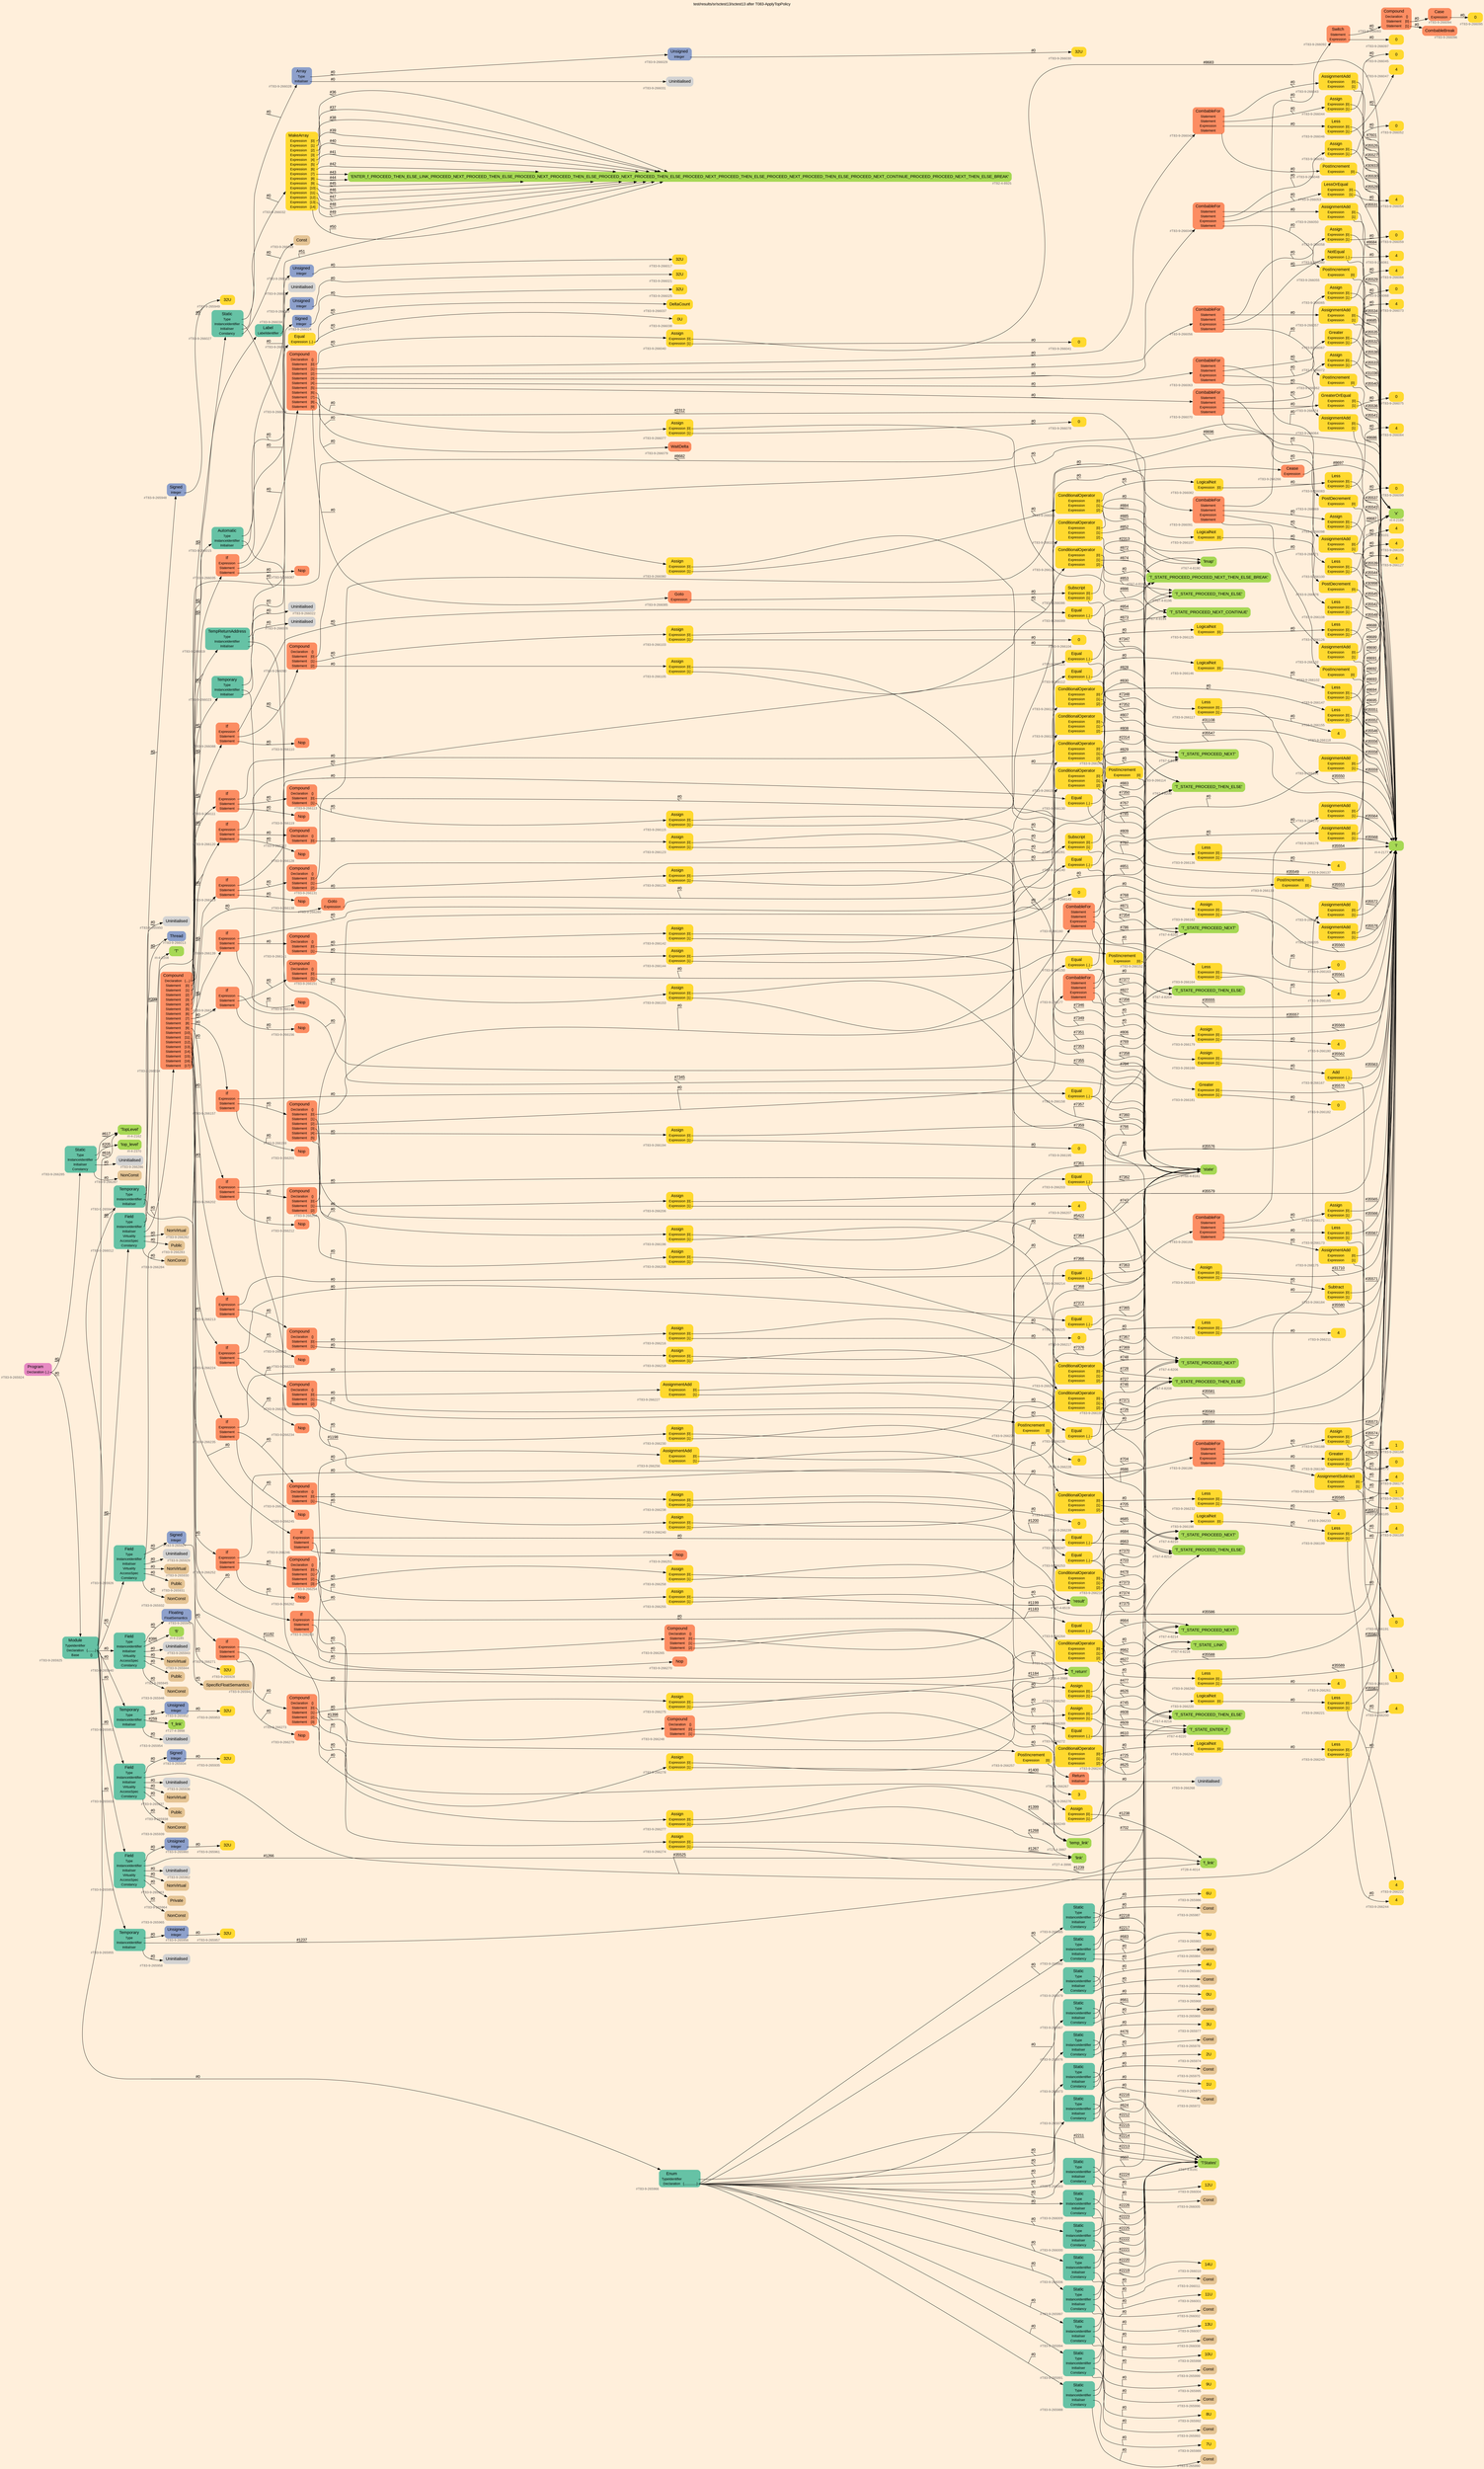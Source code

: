 digraph "test/results/sr/sctest13/sctest13 after T083-ApplyTopPolicy" {
label = "test/results/sr/sctest13/sctest13 after T083-ApplyTopPolicy"
labelloc = t
graph [
    rankdir = "LR"
    ranksep = 0.3
    bgcolor = antiquewhite1
    color = black
    fontcolor = black
    fontname = "Arial"
];
node [
    fontname = "Arial"
];
edge [
    fontname = "Arial"
];

// -------------------- node figure --------------------
// -------- block #T83-9-265924 ----------
"#T83-9-265924" [
    fillcolor = "/set28/4"
    xlabel = "#T83-9-265924"
    fontsize = "12"
    fontcolor = grey40
    shape = "plaintext"
    label = <<TABLE BORDER="0" CELLBORDER="0" CELLSPACING="0">
     <TR><TD><FONT COLOR="black" POINT-SIZE="15">Program</FONT></TD></TR>
     <TR><TD><FONT COLOR="black" POINT-SIZE="12">Declaration</FONT></TD><TD PORT="port0"><FONT COLOR="black" POINT-SIZE="12">{..}</FONT></TD></TR>
    </TABLE>>
    style = "rounded,filled"
];

// -------- block #T83-9-265925 ----------
"#T83-9-265925" [
    fillcolor = "/set28/1"
    xlabel = "#T83-9-265925"
    fontsize = "12"
    fontcolor = grey40
    shape = "plaintext"
    label = <<TABLE BORDER="0" CELLBORDER="0" CELLSPACING="0">
     <TR><TD><FONT COLOR="black" POINT-SIZE="15">Module</FONT></TD></TR>
     <TR><TD><FONT COLOR="black" POINT-SIZE="12">TypeIdentifier</FONT></TD><TD PORT="port0"></TD></TR>
     <TR><TD><FONT COLOR="black" POINT-SIZE="12">Declaration</FONT></TD><TD PORT="port1"><FONT COLOR="black" POINT-SIZE="12">{.........}</FONT></TD></TR>
     <TR><TD><FONT COLOR="black" POINT-SIZE="12">Base</FONT></TD><TD PORT="port2"><FONT COLOR="black" POINT-SIZE="12">{}</FONT></TD></TR>
    </TABLE>>
    style = "rounded,filled"
];

// -------- block #I-4-2162 ----------
"#I-4-2162" [
    fillcolor = "/set28/5"
    xlabel = "#I-4-2162"
    fontsize = "12"
    fontcolor = grey40
    shape = "plaintext"
    label = <<TABLE BORDER="0" CELLBORDER="0" CELLSPACING="0">
     <TR><TD><FONT COLOR="black" POINT-SIZE="15">'TopLevel'</FONT></TD></TR>
    </TABLE>>
    style = "rounded,filled"
];

// -------- block #T83-9-265926 ----------
"#T83-9-265926" [
    fillcolor = "/set28/1"
    xlabel = "#T83-9-265926"
    fontsize = "12"
    fontcolor = grey40
    shape = "plaintext"
    label = <<TABLE BORDER="0" CELLBORDER="0" CELLSPACING="0">
     <TR><TD><FONT COLOR="black" POINT-SIZE="15">Field</FONT></TD></TR>
     <TR><TD><FONT COLOR="black" POINT-SIZE="12">Type</FONT></TD><TD PORT="port0"></TD></TR>
     <TR><TD><FONT COLOR="black" POINT-SIZE="12">InstanceIdentifier</FONT></TD><TD PORT="port1"></TD></TR>
     <TR><TD><FONT COLOR="black" POINT-SIZE="12">Initialiser</FONT></TD><TD PORT="port2"></TD></TR>
     <TR><TD><FONT COLOR="black" POINT-SIZE="12">Virtuality</FONT></TD><TD PORT="port3"></TD></TR>
     <TR><TD><FONT COLOR="black" POINT-SIZE="12">AccessSpec</FONT></TD><TD PORT="port4"></TD></TR>
     <TR><TD><FONT COLOR="black" POINT-SIZE="12">Constancy</FONT></TD><TD PORT="port5"></TD></TR>
    </TABLE>>
    style = "rounded,filled"
];

// -------- block #T83-9-265927 ----------
"#T83-9-265927" [
    fillcolor = "/set28/3"
    xlabel = "#T83-9-265927"
    fontsize = "12"
    fontcolor = grey40
    shape = "plaintext"
    label = <<TABLE BORDER="0" CELLBORDER="0" CELLSPACING="0">
     <TR><TD><FONT COLOR="black" POINT-SIZE="15">Signed</FONT></TD></TR>
     <TR><TD><FONT COLOR="black" POINT-SIZE="12">Integer</FONT></TD><TD PORT="port0"></TD></TR>
    </TABLE>>
    style = "rounded,filled"
];

// -------- block #T83-9-265928 ----------
"#T83-9-265928" [
    fillcolor = "/set28/6"
    xlabel = "#T83-9-265928"
    fontsize = "12"
    fontcolor = grey40
    shape = "plaintext"
    label = <<TABLE BORDER="0" CELLBORDER="0" CELLSPACING="0">
     <TR><TD><FONT COLOR="black" POINT-SIZE="15">32U</FONT></TD></TR>
    </TABLE>>
    style = "rounded,filled"
];

// -------- block #I-4-2169 ----------
"#I-4-2169" [
    fillcolor = "/set28/5"
    xlabel = "#I-4-2169"
    fontsize = "12"
    fontcolor = grey40
    shape = "plaintext"
    label = <<TABLE BORDER="0" CELLBORDER="0" CELLSPACING="0">
     <TR><TD><FONT COLOR="black" POINT-SIZE="15">'x'</FONT></TD></TR>
    </TABLE>>
    style = "rounded,filled"
];

// -------- block #T83-9-265929 ----------
"#T83-9-265929" [
    xlabel = "#T83-9-265929"
    fontsize = "12"
    fontcolor = grey40
    shape = "plaintext"
    label = <<TABLE BORDER="0" CELLBORDER="0" CELLSPACING="0">
     <TR><TD><FONT COLOR="black" POINT-SIZE="15">Uninitialised</FONT></TD></TR>
    </TABLE>>
    style = "rounded,filled"
];

// -------- block #T83-9-265930 ----------
"#T83-9-265930" [
    fillcolor = "/set28/7"
    xlabel = "#T83-9-265930"
    fontsize = "12"
    fontcolor = grey40
    shape = "plaintext"
    label = <<TABLE BORDER="0" CELLBORDER="0" CELLSPACING="0">
     <TR><TD><FONT COLOR="black" POINT-SIZE="15">NonVirtual</FONT></TD></TR>
    </TABLE>>
    style = "rounded,filled"
];

// -------- block #T83-9-265931 ----------
"#T83-9-265931" [
    fillcolor = "/set28/7"
    xlabel = "#T83-9-265931"
    fontsize = "12"
    fontcolor = grey40
    shape = "plaintext"
    label = <<TABLE BORDER="0" CELLBORDER="0" CELLSPACING="0">
     <TR><TD><FONT COLOR="black" POINT-SIZE="15">Public</FONT></TD></TR>
    </TABLE>>
    style = "rounded,filled"
];

// -------- block #T83-9-265932 ----------
"#T83-9-265932" [
    fillcolor = "/set28/7"
    xlabel = "#T83-9-265932"
    fontsize = "12"
    fontcolor = grey40
    shape = "plaintext"
    label = <<TABLE BORDER="0" CELLBORDER="0" CELLSPACING="0">
     <TR><TD><FONT COLOR="black" POINT-SIZE="15">NonConst</FONT></TD></TR>
    </TABLE>>
    style = "rounded,filled"
];

// -------- block #T83-9-265933 ----------
"#T83-9-265933" [
    fillcolor = "/set28/1"
    xlabel = "#T83-9-265933"
    fontsize = "12"
    fontcolor = grey40
    shape = "plaintext"
    label = <<TABLE BORDER="0" CELLBORDER="0" CELLSPACING="0">
     <TR><TD><FONT COLOR="black" POINT-SIZE="15">Field</FONT></TD></TR>
     <TR><TD><FONT COLOR="black" POINT-SIZE="12">Type</FONT></TD><TD PORT="port0"></TD></TR>
     <TR><TD><FONT COLOR="black" POINT-SIZE="12">InstanceIdentifier</FONT></TD><TD PORT="port1"></TD></TR>
     <TR><TD><FONT COLOR="black" POINT-SIZE="12">Initialiser</FONT></TD><TD PORT="port2"></TD></TR>
     <TR><TD><FONT COLOR="black" POINT-SIZE="12">Virtuality</FONT></TD><TD PORT="port3"></TD></TR>
     <TR><TD><FONT COLOR="black" POINT-SIZE="12">AccessSpec</FONT></TD><TD PORT="port4"></TD></TR>
     <TR><TD><FONT COLOR="black" POINT-SIZE="12">Constancy</FONT></TD><TD PORT="port5"></TD></TR>
    </TABLE>>
    style = "rounded,filled"
];

// -------- block #T83-9-265934 ----------
"#T83-9-265934" [
    fillcolor = "/set28/3"
    xlabel = "#T83-9-265934"
    fontsize = "12"
    fontcolor = grey40
    shape = "plaintext"
    label = <<TABLE BORDER="0" CELLBORDER="0" CELLSPACING="0">
     <TR><TD><FONT COLOR="black" POINT-SIZE="15">Signed</FONT></TD></TR>
     <TR><TD><FONT COLOR="black" POINT-SIZE="12">Integer</FONT></TD><TD PORT="port0"></TD></TR>
    </TABLE>>
    style = "rounded,filled"
];

// -------- block #T83-9-265935 ----------
"#T83-9-265935" [
    fillcolor = "/set28/6"
    xlabel = "#T83-9-265935"
    fontsize = "12"
    fontcolor = grey40
    shape = "plaintext"
    label = <<TABLE BORDER="0" CELLBORDER="0" CELLSPACING="0">
     <TR><TD><FONT COLOR="black" POINT-SIZE="15">32U</FONT></TD></TR>
    </TABLE>>
    style = "rounded,filled"
];

// -------- block #I-4-2177 ----------
"#I-4-2177" [
    fillcolor = "/set28/5"
    xlabel = "#I-4-2177"
    fontsize = "12"
    fontcolor = grey40
    shape = "plaintext"
    label = <<TABLE BORDER="0" CELLBORDER="0" CELLSPACING="0">
     <TR><TD><FONT COLOR="black" POINT-SIZE="15">'i'</FONT></TD></TR>
    </TABLE>>
    style = "rounded,filled"
];

// -------- block #T83-9-265936 ----------
"#T83-9-265936" [
    xlabel = "#T83-9-265936"
    fontsize = "12"
    fontcolor = grey40
    shape = "plaintext"
    label = <<TABLE BORDER="0" CELLBORDER="0" CELLSPACING="0">
     <TR><TD><FONT COLOR="black" POINT-SIZE="15">Uninitialised</FONT></TD></TR>
    </TABLE>>
    style = "rounded,filled"
];

// -------- block #T83-9-265937 ----------
"#T83-9-265937" [
    fillcolor = "/set28/7"
    xlabel = "#T83-9-265937"
    fontsize = "12"
    fontcolor = grey40
    shape = "plaintext"
    label = <<TABLE BORDER="0" CELLBORDER="0" CELLSPACING="0">
     <TR><TD><FONT COLOR="black" POINT-SIZE="15">NonVirtual</FONT></TD></TR>
    </TABLE>>
    style = "rounded,filled"
];

// -------- block #T83-9-265938 ----------
"#T83-9-265938" [
    fillcolor = "/set28/7"
    xlabel = "#T83-9-265938"
    fontsize = "12"
    fontcolor = grey40
    shape = "plaintext"
    label = <<TABLE BORDER="0" CELLBORDER="0" CELLSPACING="0">
     <TR><TD><FONT COLOR="black" POINT-SIZE="15">Public</FONT></TD></TR>
    </TABLE>>
    style = "rounded,filled"
];

// -------- block #T83-9-265939 ----------
"#T83-9-265939" [
    fillcolor = "/set28/7"
    xlabel = "#T83-9-265939"
    fontsize = "12"
    fontcolor = grey40
    shape = "plaintext"
    label = <<TABLE BORDER="0" CELLBORDER="0" CELLSPACING="0">
     <TR><TD><FONT COLOR="black" POINT-SIZE="15">NonConst</FONT></TD></TR>
    </TABLE>>
    style = "rounded,filled"
];

// -------- block #T83-9-265940 ----------
"#T83-9-265940" [
    fillcolor = "/set28/1"
    xlabel = "#T83-9-265940"
    fontsize = "12"
    fontcolor = grey40
    shape = "plaintext"
    label = <<TABLE BORDER="0" CELLBORDER="0" CELLSPACING="0">
     <TR><TD><FONT COLOR="black" POINT-SIZE="15">Field</FONT></TD></TR>
     <TR><TD><FONT COLOR="black" POINT-SIZE="12">Type</FONT></TD><TD PORT="port0"></TD></TR>
     <TR><TD><FONT COLOR="black" POINT-SIZE="12">InstanceIdentifier</FONT></TD><TD PORT="port1"></TD></TR>
     <TR><TD><FONT COLOR="black" POINT-SIZE="12">Initialiser</FONT></TD><TD PORT="port2"></TD></TR>
     <TR><TD><FONT COLOR="black" POINT-SIZE="12">Virtuality</FONT></TD><TD PORT="port3"></TD></TR>
     <TR><TD><FONT COLOR="black" POINT-SIZE="12">AccessSpec</FONT></TD><TD PORT="port4"></TD></TR>
     <TR><TD><FONT COLOR="black" POINT-SIZE="12">Constancy</FONT></TD><TD PORT="port5"></TD></TR>
    </TABLE>>
    style = "rounded,filled"
];

// -------- block #T83-9-265941 ----------
"#T83-9-265941" [
    fillcolor = "/set28/3"
    xlabel = "#T83-9-265941"
    fontsize = "12"
    fontcolor = grey40
    shape = "plaintext"
    label = <<TABLE BORDER="0" CELLBORDER="0" CELLSPACING="0">
     <TR><TD><FONT COLOR="black" POINT-SIZE="15">Floating</FONT></TD></TR>
     <TR><TD><FONT COLOR="black" POINT-SIZE="12">FloatSemantics</FONT></TD><TD PORT="port0"></TD></TR>
    </TABLE>>
    style = "rounded,filled"
];

// -------- block #T83-9-265942 ----------
"#T83-9-265942" [
    fillcolor = "/set28/7"
    xlabel = "#T83-9-265942"
    fontsize = "12"
    fontcolor = grey40
    shape = "plaintext"
    label = <<TABLE BORDER="0" CELLBORDER="0" CELLSPACING="0">
     <TR><TD><FONT COLOR="black" POINT-SIZE="15">SpecificFloatSemantics</FONT></TD></TR>
    </TABLE>>
    style = "rounded,filled"
];

// -------- block #I-4-2185 ----------
"#I-4-2185" [
    fillcolor = "/set28/5"
    xlabel = "#I-4-2185"
    fontsize = "12"
    fontcolor = grey40
    shape = "plaintext"
    label = <<TABLE BORDER="0" CELLBORDER="0" CELLSPACING="0">
     <TR><TD><FONT COLOR="black" POINT-SIZE="15">'fi'</FONT></TD></TR>
    </TABLE>>
    style = "rounded,filled"
];

// -------- block #T83-9-265943 ----------
"#T83-9-265943" [
    xlabel = "#T83-9-265943"
    fontsize = "12"
    fontcolor = grey40
    shape = "plaintext"
    label = <<TABLE BORDER="0" CELLBORDER="0" CELLSPACING="0">
     <TR><TD><FONT COLOR="black" POINT-SIZE="15">Uninitialised</FONT></TD></TR>
    </TABLE>>
    style = "rounded,filled"
];

// -------- block #T83-9-265944 ----------
"#T83-9-265944" [
    fillcolor = "/set28/7"
    xlabel = "#T83-9-265944"
    fontsize = "12"
    fontcolor = grey40
    shape = "plaintext"
    label = <<TABLE BORDER="0" CELLBORDER="0" CELLSPACING="0">
     <TR><TD><FONT COLOR="black" POINT-SIZE="15">NonVirtual</FONT></TD></TR>
    </TABLE>>
    style = "rounded,filled"
];

// -------- block #T83-9-265945 ----------
"#T83-9-265945" [
    fillcolor = "/set28/7"
    xlabel = "#T83-9-265945"
    fontsize = "12"
    fontcolor = grey40
    shape = "plaintext"
    label = <<TABLE BORDER="0" CELLBORDER="0" CELLSPACING="0">
     <TR><TD><FONT COLOR="black" POINT-SIZE="15">Public</FONT></TD></TR>
    </TABLE>>
    style = "rounded,filled"
];

// -------- block #T83-9-265946 ----------
"#T83-9-265946" [
    fillcolor = "/set28/7"
    xlabel = "#T83-9-265946"
    fontsize = "12"
    fontcolor = grey40
    shape = "plaintext"
    label = <<TABLE BORDER="0" CELLBORDER="0" CELLSPACING="0">
     <TR><TD><FONT COLOR="black" POINT-SIZE="15">NonConst</FONT></TD></TR>
    </TABLE>>
    style = "rounded,filled"
];

// -------- block #T83-9-265947 ----------
"#T83-9-265947" [
    fillcolor = "/set28/1"
    xlabel = "#T83-9-265947"
    fontsize = "12"
    fontcolor = grey40
    shape = "plaintext"
    label = <<TABLE BORDER="0" CELLBORDER="0" CELLSPACING="0">
     <TR><TD><FONT COLOR="black" POINT-SIZE="15">Temporary</FONT></TD></TR>
     <TR><TD><FONT COLOR="black" POINT-SIZE="12">Type</FONT></TD><TD PORT="port0"></TD></TR>
     <TR><TD><FONT COLOR="black" POINT-SIZE="12">InstanceIdentifier</FONT></TD><TD PORT="port1"></TD></TR>
     <TR><TD><FONT COLOR="black" POINT-SIZE="12">Initialiser</FONT></TD><TD PORT="port2"></TD></TR>
    </TABLE>>
    style = "rounded,filled"
];

// -------- block #T83-9-265948 ----------
"#T83-9-265948" [
    fillcolor = "/set28/3"
    xlabel = "#T83-9-265948"
    fontsize = "12"
    fontcolor = grey40
    shape = "plaintext"
    label = <<TABLE BORDER="0" CELLBORDER="0" CELLSPACING="0">
     <TR><TD><FONT COLOR="black" POINT-SIZE="15">Signed</FONT></TD></TR>
     <TR><TD><FONT COLOR="black" POINT-SIZE="12">Integer</FONT></TD><TD PORT="port0"></TD></TR>
    </TABLE>>
    style = "rounded,filled"
];

// -------- block #T83-9-265949 ----------
"#T83-9-265949" [
    fillcolor = "/set28/6"
    xlabel = "#T83-9-265949"
    fontsize = "12"
    fontcolor = grey40
    shape = "plaintext"
    label = <<TABLE BORDER="0" CELLBORDER="0" CELLSPACING="0">
     <TR><TD><FONT COLOR="black" POINT-SIZE="15">32U</FONT></TD></TR>
    </TABLE>>
    style = "rounded,filled"
];

// -------- block #T26-4-3986 ----------
"#T26-4-3986" [
    fillcolor = "/set28/5"
    xlabel = "#T26-4-3986"
    fontsize = "12"
    fontcolor = grey40
    shape = "plaintext"
    label = <<TABLE BORDER="0" CELLBORDER="0" CELLSPACING="0">
     <TR><TD><FONT COLOR="black" POINT-SIZE="15">'f_return'</FONT></TD></TR>
    </TABLE>>
    style = "rounded,filled"
];

// -------- block #T83-9-265950 ----------
"#T83-9-265950" [
    xlabel = "#T83-9-265950"
    fontsize = "12"
    fontcolor = grey40
    shape = "plaintext"
    label = <<TABLE BORDER="0" CELLBORDER="0" CELLSPACING="0">
     <TR><TD><FONT COLOR="black" POINT-SIZE="15">Uninitialised</FONT></TD></TR>
    </TABLE>>
    style = "rounded,filled"
];

// -------- block #T83-9-265951 ----------
"#T83-9-265951" [
    fillcolor = "/set28/1"
    xlabel = "#T83-9-265951"
    fontsize = "12"
    fontcolor = grey40
    shape = "plaintext"
    label = <<TABLE BORDER="0" CELLBORDER="0" CELLSPACING="0">
     <TR><TD><FONT COLOR="black" POINT-SIZE="15">Temporary</FONT></TD></TR>
     <TR><TD><FONT COLOR="black" POINT-SIZE="12">Type</FONT></TD><TD PORT="port0"></TD></TR>
     <TR><TD><FONT COLOR="black" POINT-SIZE="12">InstanceIdentifier</FONT></TD><TD PORT="port1"></TD></TR>
     <TR><TD><FONT COLOR="black" POINT-SIZE="12">Initialiser</FONT></TD><TD PORT="port2"></TD></TR>
    </TABLE>>
    style = "rounded,filled"
];

// -------- block #T83-9-265952 ----------
"#T83-9-265952" [
    fillcolor = "/set28/3"
    xlabel = "#T83-9-265952"
    fontsize = "12"
    fontcolor = grey40
    shape = "plaintext"
    label = <<TABLE BORDER="0" CELLBORDER="0" CELLSPACING="0">
     <TR><TD><FONT COLOR="black" POINT-SIZE="15">Unsigned</FONT></TD></TR>
     <TR><TD><FONT COLOR="black" POINT-SIZE="12">Integer</FONT></TD><TD PORT="port0"></TD></TR>
    </TABLE>>
    style = "rounded,filled"
];

// -------- block #T83-9-265953 ----------
"#T83-9-265953" [
    fillcolor = "/set28/6"
    xlabel = "#T83-9-265953"
    fontsize = "12"
    fontcolor = grey40
    shape = "plaintext"
    label = <<TABLE BORDER="0" CELLBORDER="0" CELLSPACING="0">
     <TR><TD><FONT COLOR="black" POINT-SIZE="15">32U</FONT></TD></TR>
    </TABLE>>
    style = "rounded,filled"
];

// -------- block #T27-4-3998 ----------
"#T27-4-3998" [
    fillcolor = "/set28/5"
    xlabel = "#T27-4-3998"
    fontsize = "12"
    fontcolor = grey40
    shape = "plaintext"
    label = <<TABLE BORDER="0" CELLBORDER="0" CELLSPACING="0">
     <TR><TD><FONT COLOR="black" POINT-SIZE="15">'f_link'</FONT></TD></TR>
    </TABLE>>
    style = "rounded,filled"
];

// -------- block #T83-9-265954 ----------
"#T83-9-265954" [
    xlabel = "#T83-9-265954"
    fontsize = "12"
    fontcolor = grey40
    shape = "plaintext"
    label = <<TABLE BORDER="0" CELLBORDER="0" CELLSPACING="0">
     <TR><TD><FONT COLOR="black" POINT-SIZE="15">Uninitialised</FONT></TD></TR>
    </TABLE>>
    style = "rounded,filled"
];

// -------- block #T83-9-265955 ----------
"#T83-9-265955" [
    fillcolor = "/set28/1"
    xlabel = "#T83-9-265955"
    fontsize = "12"
    fontcolor = grey40
    shape = "plaintext"
    label = <<TABLE BORDER="0" CELLBORDER="0" CELLSPACING="0">
     <TR><TD><FONT COLOR="black" POINT-SIZE="15">Temporary</FONT></TD></TR>
     <TR><TD><FONT COLOR="black" POINT-SIZE="12">Type</FONT></TD><TD PORT="port0"></TD></TR>
     <TR><TD><FONT COLOR="black" POINT-SIZE="12">InstanceIdentifier</FONT></TD><TD PORT="port1"></TD></TR>
     <TR><TD><FONT COLOR="black" POINT-SIZE="12">Initialiser</FONT></TD><TD PORT="port2"></TD></TR>
    </TABLE>>
    style = "rounded,filled"
];

// -------- block #T83-9-265956 ----------
"#T83-9-265956" [
    fillcolor = "/set28/3"
    xlabel = "#T83-9-265956"
    fontsize = "12"
    fontcolor = grey40
    shape = "plaintext"
    label = <<TABLE BORDER="0" CELLBORDER="0" CELLSPACING="0">
     <TR><TD><FONT COLOR="black" POINT-SIZE="15">Unsigned</FONT></TD></TR>
     <TR><TD><FONT COLOR="black" POINT-SIZE="12">Integer</FONT></TD><TD PORT="port0"></TD></TR>
    </TABLE>>
    style = "rounded,filled"
];

// -------- block #T83-9-265957 ----------
"#T83-9-265957" [
    fillcolor = "/set28/6"
    xlabel = "#T83-9-265957"
    fontsize = "12"
    fontcolor = grey40
    shape = "plaintext"
    label = <<TABLE BORDER="0" CELLBORDER="0" CELLSPACING="0">
     <TR><TD><FONT COLOR="black" POINT-SIZE="15">32U</FONT></TD></TR>
    </TABLE>>
    style = "rounded,filled"
];

// -------- block #T28-4-4014 ----------
"#T28-4-4014" [
    fillcolor = "/set28/5"
    xlabel = "#T28-4-4014"
    fontsize = "12"
    fontcolor = grey40
    shape = "plaintext"
    label = <<TABLE BORDER="0" CELLBORDER="0" CELLSPACING="0">
     <TR><TD><FONT COLOR="black" POINT-SIZE="15">'f_link'</FONT></TD></TR>
    </TABLE>>
    style = "rounded,filled"
];

// -------- block #T83-9-265958 ----------
"#T83-9-265958" [
    xlabel = "#T83-9-265958"
    fontsize = "12"
    fontcolor = grey40
    shape = "plaintext"
    label = <<TABLE BORDER="0" CELLBORDER="0" CELLSPACING="0">
     <TR><TD><FONT COLOR="black" POINT-SIZE="15">Uninitialised</FONT></TD></TR>
    </TABLE>>
    style = "rounded,filled"
];

// -------- block #T83-9-265959 ----------
"#T83-9-265959" [
    fillcolor = "/set28/1"
    xlabel = "#T83-9-265959"
    fontsize = "12"
    fontcolor = grey40
    shape = "plaintext"
    label = <<TABLE BORDER="0" CELLBORDER="0" CELLSPACING="0">
     <TR><TD><FONT COLOR="black" POINT-SIZE="15">Field</FONT></TD></TR>
     <TR><TD><FONT COLOR="black" POINT-SIZE="12">Type</FONT></TD><TD PORT="port0"></TD></TR>
     <TR><TD><FONT COLOR="black" POINT-SIZE="12">InstanceIdentifier</FONT></TD><TD PORT="port1"></TD></TR>
     <TR><TD><FONT COLOR="black" POINT-SIZE="12">Initialiser</FONT></TD><TD PORT="port2"></TD></TR>
     <TR><TD><FONT COLOR="black" POINT-SIZE="12">Virtuality</FONT></TD><TD PORT="port3"></TD></TR>
     <TR><TD><FONT COLOR="black" POINT-SIZE="12">AccessSpec</FONT></TD><TD PORT="port4"></TD></TR>
     <TR><TD><FONT COLOR="black" POINT-SIZE="12">Constancy</FONT></TD><TD PORT="port5"></TD></TR>
    </TABLE>>
    style = "rounded,filled"
];

// -------- block #T83-9-265960 ----------
"#T83-9-265960" [
    fillcolor = "/set28/3"
    xlabel = "#T83-9-265960"
    fontsize = "12"
    fontcolor = grey40
    shape = "plaintext"
    label = <<TABLE BORDER="0" CELLBORDER="0" CELLSPACING="0">
     <TR><TD><FONT COLOR="black" POINT-SIZE="15">Unsigned</FONT></TD></TR>
     <TR><TD><FONT COLOR="black" POINT-SIZE="12">Integer</FONT></TD><TD PORT="port0"></TD></TR>
    </TABLE>>
    style = "rounded,filled"
];

// -------- block #T83-9-265961 ----------
"#T83-9-265961" [
    fillcolor = "/set28/6"
    xlabel = "#T83-9-265961"
    fontsize = "12"
    fontcolor = grey40
    shape = "plaintext"
    label = <<TABLE BORDER="0" CELLBORDER="0" CELLSPACING="0">
     <TR><TD><FONT COLOR="black" POINT-SIZE="15">32U</FONT></TD></TR>
    </TABLE>>
    style = "rounded,filled"
];

// -------- block #T27-4-3996 ----------
"#T27-4-3996" [
    fillcolor = "/set28/5"
    xlabel = "#T27-4-3996"
    fontsize = "12"
    fontcolor = grey40
    shape = "plaintext"
    label = <<TABLE BORDER="0" CELLBORDER="0" CELLSPACING="0">
     <TR><TD><FONT COLOR="black" POINT-SIZE="15">'link'</FONT></TD></TR>
    </TABLE>>
    style = "rounded,filled"
];

// -------- block #T83-9-265962 ----------
"#T83-9-265962" [
    xlabel = "#T83-9-265962"
    fontsize = "12"
    fontcolor = grey40
    shape = "plaintext"
    label = <<TABLE BORDER="0" CELLBORDER="0" CELLSPACING="0">
     <TR><TD><FONT COLOR="black" POINT-SIZE="15">Uninitialised</FONT></TD></TR>
    </TABLE>>
    style = "rounded,filled"
];

// -------- block #T83-9-265963 ----------
"#T83-9-265963" [
    fillcolor = "/set28/7"
    xlabel = "#T83-9-265963"
    fontsize = "12"
    fontcolor = grey40
    shape = "plaintext"
    label = <<TABLE BORDER="0" CELLBORDER="0" CELLSPACING="0">
     <TR><TD><FONT COLOR="black" POINT-SIZE="15">NonVirtual</FONT></TD></TR>
    </TABLE>>
    style = "rounded,filled"
];

// -------- block #T83-9-265964 ----------
"#T83-9-265964" [
    fillcolor = "/set28/7"
    xlabel = "#T83-9-265964"
    fontsize = "12"
    fontcolor = grey40
    shape = "plaintext"
    label = <<TABLE BORDER="0" CELLBORDER="0" CELLSPACING="0">
     <TR><TD><FONT COLOR="black" POINT-SIZE="15">Private</FONT></TD></TR>
    </TABLE>>
    style = "rounded,filled"
];

// -------- block #T83-9-265965 ----------
"#T83-9-265965" [
    fillcolor = "/set28/7"
    xlabel = "#T83-9-265965"
    fontsize = "12"
    fontcolor = grey40
    shape = "plaintext"
    label = <<TABLE BORDER="0" CELLBORDER="0" CELLSPACING="0">
     <TR><TD><FONT COLOR="black" POINT-SIZE="15">NonConst</FONT></TD></TR>
    </TABLE>>
    style = "rounded,filled"
];

// -------- block #T83-9-265966 ----------
"#T83-9-265966" [
    fillcolor = "/set28/1"
    xlabel = "#T83-9-265966"
    fontsize = "12"
    fontcolor = grey40
    shape = "plaintext"
    label = <<TABLE BORDER="0" CELLBORDER="0" CELLSPACING="0">
     <TR><TD><FONT COLOR="black" POINT-SIZE="15">Enum</FONT></TD></TR>
     <TR><TD><FONT COLOR="black" POINT-SIZE="12">TypeIdentifier</FONT></TD><TD PORT="port0"></TD></TR>
     <TR><TD><FONT COLOR="black" POINT-SIZE="12">Declaration</FONT></TD><TD PORT="port1"><FONT COLOR="black" POINT-SIZE="12">{...............}</FONT></TD></TR>
    </TABLE>>
    style = "rounded,filled"
];

// -------- block #T67-4-8191 ----------
"#T67-4-8191" [
    fillcolor = "/set28/5"
    xlabel = "#T67-4-8191"
    fontsize = "12"
    fontcolor = grey40
    shape = "plaintext"
    label = <<TABLE BORDER="0" CELLBORDER="0" CELLSPACING="0">
     <TR><TD><FONT COLOR="black" POINT-SIZE="15">'TStates'</FONT></TD></TR>
    </TABLE>>
    style = "rounded,filled"
];

// -------- block #T83-9-265967 ----------
"#T83-9-265967" [
    fillcolor = "/set28/1"
    xlabel = "#T83-9-265967"
    fontsize = "12"
    fontcolor = grey40
    shape = "plaintext"
    label = <<TABLE BORDER="0" CELLBORDER="0" CELLSPACING="0">
     <TR><TD><FONT COLOR="black" POINT-SIZE="15">Static</FONT></TD></TR>
     <TR><TD><FONT COLOR="black" POINT-SIZE="12">Type</FONT></TD><TD PORT="port0"></TD></TR>
     <TR><TD><FONT COLOR="black" POINT-SIZE="12">InstanceIdentifier</FONT></TD><TD PORT="port1"></TD></TR>
     <TR><TD><FONT COLOR="black" POINT-SIZE="12">Initialiser</FONT></TD><TD PORT="port2"></TD></TR>
     <TR><TD><FONT COLOR="black" POINT-SIZE="12">Constancy</FONT></TD><TD PORT="port3"></TD></TR>
    </TABLE>>
    style = "rounded,filled"
];

// -------- block #T67-4-8192 ----------
"#T67-4-8192" [
    fillcolor = "/set28/5"
    xlabel = "#T67-4-8192"
    fontsize = "12"
    fontcolor = grey40
    shape = "plaintext"
    label = <<TABLE BORDER="0" CELLBORDER="0" CELLSPACING="0">
     <TR><TD><FONT COLOR="black" POINT-SIZE="15">'T_STATE_PROCEED_PROCEED_NEXT_THEN_ELSE_BREAK'</FONT></TD></TR>
    </TABLE>>
    style = "rounded,filled"
];

// -------- block #T83-9-265968 ----------
"#T83-9-265968" [
    fillcolor = "/set28/6"
    xlabel = "#T83-9-265968"
    fontsize = "12"
    fontcolor = grey40
    shape = "plaintext"
    label = <<TABLE BORDER="0" CELLBORDER="0" CELLSPACING="0">
     <TR><TD><FONT COLOR="black" POINT-SIZE="15">0U</FONT></TD></TR>
    </TABLE>>
    style = "rounded,filled"
];

// -------- block #T83-9-265969 ----------
"#T83-9-265969" [
    fillcolor = "/set28/7"
    xlabel = "#T83-9-265969"
    fontsize = "12"
    fontcolor = grey40
    shape = "plaintext"
    label = <<TABLE BORDER="0" CELLBORDER="0" CELLSPACING="0">
     <TR><TD><FONT COLOR="black" POINT-SIZE="15">Const</FONT></TD></TR>
    </TABLE>>
    style = "rounded,filled"
];

// -------- block #T83-9-265970 ----------
"#T83-9-265970" [
    fillcolor = "/set28/1"
    xlabel = "#T83-9-265970"
    fontsize = "12"
    fontcolor = grey40
    shape = "plaintext"
    label = <<TABLE BORDER="0" CELLBORDER="0" CELLSPACING="0">
     <TR><TD><FONT COLOR="black" POINT-SIZE="15">Static</FONT></TD></TR>
     <TR><TD><FONT COLOR="black" POINT-SIZE="12">Type</FONT></TD><TD PORT="port0"></TD></TR>
     <TR><TD><FONT COLOR="black" POINT-SIZE="12">InstanceIdentifier</FONT></TD><TD PORT="port1"></TD></TR>
     <TR><TD><FONT COLOR="black" POINT-SIZE="12">Initialiser</FONT></TD><TD PORT="port2"></TD></TR>
     <TR><TD><FONT COLOR="black" POINT-SIZE="12">Constancy</FONT></TD><TD PORT="port3"></TD></TR>
    </TABLE>>
    style = "rounded,filled"
];

// -------- block #T67-4-8194 ----------
"#T67-4-8194" [
    fillcolor = "/set28/5"
    xlabel = "#T67-4-8194"
    fontsize = "12"
    fontcolor = grey40
    shape = "plaintext"
    label = <<TABLE BORDER="0" CELLBORDER="0" CELLSPACING="0">
     <TR><TD><FONT COLOR="black" POINT-SIZE="15">'T_STATE_PROCEED_NEXT_CONTINUE'</FONT></TD></TR>
    </TABLE>>
    style = "rounded,filled"
];

// -------- block #T83-9-265971 ----------
"#T83-9-265971" [
    fillcolor = "/set28/6"
    xlabel = "#T83-9-265971"
    fontsize = "12"
    fontcolor = grey40
    shape = "plaintext"
    label = <<TABLE BORDER="0" CELLBORDER="0" CELLSPACING="0">
     <TR><TD><FONT COLOR="black" POINT-SIZE="15">1U</FONT></TD></TR>
    </TABLE>>
    style = "rounded,filled"
];

// -------- block #T83-9-265972 ----------
"#T83-9-265972" [
    fillcolor = "/set28/7"
    xlabel = "#T83-9-265972"
    fontsize = "12"
    fontcolor = grey40
    shape = "plaintext"
    label = <<TABLE BORDER="0" CELLBORDER="0" CELLSPACING="0">
     <TR><TD><FONT COLOR="black" POINT-SIZE="15">Const</FONT></TD></TR>
    </TABLE>>
    style = "rounded,filled"
];

// -------- block #T83-9-265973 ----------
"#T83-9-265973" [
    fillcolor = "/set28/1"
    xlabel = "#T83-9-265973"
    fontsize = "12"
    fontcolor = grey40
    shape = "plaintext"
    label = <<TABLE BORDER="0" CELLBORDER="0" CELLSPACING="0">
     <TR><TD><FONT COLOR="black" POINT-SIZE="15">Static</FONT></TD></TR>
     <TR><TD><FONT COLOR="black" POINT-SIZE="12">Type</FONT></TD><TD PORT="port0"></TD></TR>
     <TR><TD><FONT COLOR="black" POINT-SIZE="12">InstanceIdentifier</FONT></TD><TD PORT="port1"></TD></TR>
     <TR><TD><FONT COLOR="black" POINT-SIZE="12">Initialiser</FONT></TD><TD PORT="port2"></TD></TR>
     <TR><TD><FONT COLOR="black" POINT-SIZE="12">Constancy</FONT></TD><TD PORT="port3"></TD></TR>
    </TABLE>>
    style = "rounded,filled"
];

// -------- block #T67-4-8196 ----------
"#T67-4-8196" [
    fillcolor = "/set28/5"
    xlabel = "#T67-4-8196"
    fontsize = "12"
    fontcolor = grey40
    shape = "plaintext"
    label = <<TABLE BORDER="0" CELLBORDER="0" CELLSPACING="0">
     <TR><TD><FONT COLOR="black" POINT-SIZE="15">'T_STATE_PROCEED_THEN_ELSE'</FONT></TD></TR>
    </TABLE>>
    style = "rounded,filled"
];

// -------- block #T83-9-265974 ----------
"#T83-9-265974" [
    fillcolor = "/set28/6"
    xlabel = "#T83-9-265974"
    fontsize = "12"
    fontcolor = grey40
    shape = "plaintext"
    label = <<TABLE BORDER="0" CELLBORDER="0" CELLSPACING="0">
     <TR><TD><FONT COLOR="black" POINT-SIZE="15">2U</FONT></TD></TR>
    </TABLE>>
    style = "rounded,filled"
];

// -------- block #T83-9-265975 ----------
"#T83-9-265975" [
    fillcolor = "/set28/7"
    xlabel = "#T83-9-265975"
    fontsize = "12"
    fontcolor = grey40
    shape = "plaintext"
    label = <<TABLE BORDER="0" CELLBORDER="0" CELLSPACING="0">
     <TR><TD><FONT COLOR="black" POINT-SIZE="15">Const</FONT></TD></TR>
    </TABLE>>
    style = "rounded,filled"
];

// -------- block #T83-9-265976 ----------
"#T83-9-265976" [
    fillcolor = "/set28/1"
    xlabel = "#T83-9-265976"
    fontsize = "12"
    fontcolor = grey40
    shape = "plaintext"
    label = <<TABLE BORDER="0" CELLBORDER="0" CELLSPACING="0">
     <TR><TD><FONT COLOR="black" POINT-SIZE="15">Static</FONT></TD></TR>
     <TR><TD><FONT COLOR="black" POINT-SIZE="12">Type</FONT></TD><TD PORT="port0"></TD></TR>
     <TR><TD><FONT COLOR="black" POINT-SIZE="12">InstanceIdentifier</FONT></TD><TD PORT="port1"></TD></TR>
     <TR><TD><FONT COLOR="black" POINT-SIZE="12">Initialiser</FONT></TD><TD PORT="port2"></TD></TR>
     <TR><TD><FONT COLOR="black" POINT-SIZE="12">Constancy</FONT></TD><TD PORT="port3"></TD></TR>
    </TABLE>>
    style = "rounded,filled"
];

// -------- block #T67-4-8198 ----------
"#T67-4-8198" [
    fillcolor = "/set28/5"
    xlabel = "#T67-4-8198"
    fontsize = "12"
    fontcolor = grey40
    shape = "plaintext"
    label = <<TABLE BORDER="0" CELLBORDER="0" CELLSPACING="0">
     <TR><TD><FONT COLOR="black" POINT-SIZE="15">'T_STATE_PROCEED_NEXT'</FONT></TD></TR>
    </TABLE>>
    style = "rounded,filled"
];

// -------- block #T83-9-265977 ----------
"#T83-9-265977" [
    fillcolor = "/set28/6"
    xlabel = "#T83-9-265977"
    fontsize = "12"
    fontcolor = grey40
    shape = "plaintext"
    label = <<TABLE BORDER="0" CELLBORDER="0" CELLSPACING="0">
     <TR><TD><FONT COLOR="black" POINT-SIZE="15">3U</FONT></TD></TR>
    </TABLE>>
    style = "rounded,filled"
];

// -------- block #T83-9-265978 ----------
"#T83-9-265978" [
    fillcolor = "/set28/7"
    xlabel = "#T83-9-265978"
    fontsize = "12"
    fontcolor = grey40
    shape = "plaintext"
    label = <<TABLE BORDER="0" CELLBORDER="0" CELLSPACING="0">
     <TR><TD><FONT COLOR="black" POINT-SIZE="15">Const</FONT></TD></TR>
    </TABLE>>
    style = "rounded,filled"
];

// -------- block #T83-9-265979 ----------
"#T83-9-265979" [
    fillcolor = "/set28/1"
    xlabel = "#T83-9-265979"
    fontsize = "12"
    fontcolor = grey40
    shape = "plaintext"
    label = <<TABLE BORDER="0" CELLBORDER="0" CELLSPACING="0">
     <TR><TD><FONT COLOR="black" POINT-SIZE="15">Static</FONT></TD></TR>
     <TR><TD><FONT COLOR="black" POINT-SIZE="12">Type</FONT></TD><TD PORT="port0"></TD></TR>
     <TR><TD><FONT COLOR="black" POINT-SIZE="12">InstanceIdentifier</FONT></TD><TD PORT="port1"></TD></TR>
     <TR><TD><FONT COLOR="black" POINT-SIZE="12">Initialiser</FONT></TD><TD PORT="port2"></TD></TR>
     <TR><TD><FONT COLOR="black" POINT-SIZE="12">Constancy</FONT></TD><TD PORT="port3"></TD></TR>
    </TABLE>>
    style = "rounded,filled"
];

// -------- block #T67-4-8200 ----------
"#T67-4-8200" [
    fillcolor = "/set28/5"
    xlabel = "#T67-4-8200"
    fontsize = "12"
    fontcolor = grey40
    shape = "plaintext"
    label = <<TABLE BORDER="0" CELLBORDER="0" CELLSPACING="0">
     <TR><TD><FONT COLOR="black" POINT-SIZE="15">'T_STATE_PROCEED_THEN_ELSE'</FONT></TD></TR>
    </TABLE>>
    style = "rounded,filled"
];

// -------- block #T83-9-265980 ----------
"#T83-9-265980" [
    fillcolor = "/set28/6"
    xlabel = "#T83-9-265980"
    fontsize = "12"
    fontcolor = grey40
    shape = "plaintext"
    label = <<TABLE BORDER="0" CELLBORDER="0" CELLSPACING="0">
     <TR><TD><FONT COLOR="black" POINT-SIZE="15">4U</FONT></TD></TR>
    </TABLE>>
    style = "rounded,filled"
];

// -------- block #T83-9-265981 ----------
"#T83-9-265981" [
    fillcolor = "/set28/7"
    xlabel = "#T83-9-265981"
    fontsize = "12"
    fontcolor = grey40
    shape = "plaintext"
    label = <<TABLE BORDER="0" CELLBORDER="0" CELLSPACING="0">
     <TR><TD><FONT COLOR="black" POINT-SIZE="15">Const</FONT></TD></TR>
    </TABLE>>
    style = "rounded,filled"
];

// -------- block #T83-9-265982 ----------
"#T83-9-265982" [
    fillcolor = "/set28/1"
    xlabel = "#T83-9-265982"
    fontsize = "12"
    fontcolor = grey40
    shape = "plaintext"
    label = <<TABLE BORDER="0" CELLBORDER="0" CELLSPACING="0">
     <TR><TD><FONT COLOR="black" POINT-SIZE="15">Static</FONT></TD></TR>
     <TR><TD><FONT COLOR="black" POINT-SIZE="12">Type</FONT></TD><TD PORT="port0"></TD></TR>
     <TR><TD><FONT COLOR="black" POINT-SIZE="12">InstanceIdentifier</FONT></TD><TD PORT="port1"></TD></TR>
     <TR><TD><FONT COLOR="black" POINT-SIZE="12">Initialiser</FONT></TD><TD PORT="port2"></TD></TR>
     <TR><TD><FONT COLOR="black" POINT-SIZE="12">Constancy</FONT></TD><TD PORT="port3"></TD></TR>
    </TABLE>>
    style = "rounded,filled"
];

// -------- block #T67-4-8202 ----------
"#T67-4-8202" [
    fillcolor = "/set28/5"
    xlabel = "#T67-4-8202"
    fontsize = "12"
    fontcolor = grey40
    shape = "plaintext"
    label = <<TABLE BORDER="0" CELLBORDER="0" CELLSPACING="0">
     <TR><TD><FONT COLOR="black" POINT-SIZE="15">'T_STATE_PROCEED_NEXT'</FONT></TD></TR>
    </TABLE>>
    style = "rounded,filled"
];

// -------- block #T83-9-265983 ----------
"#T83-9-265983" [
    fillcolor = "/set28/6"
    xlabel = "#T83-9-265983"
    fontsize = "12"
    fontcolor = grey40
    shape = "plaintext"
    label = <<TABLE BORDER="0" CELLBORDER="0" CELLSPACING="0">
     <TR><TD><FONT COLOR="black" POINT-SIZE="15">5U</FONT></TD></TR>
    </TABLE>>
    style = "rounded,filled"
];

// -------- block #T83-9-265984 ----------
"#T83-9-265984" [
    fillcolor = "/set28/7"
    xlabel = "#T83-9-265984"
    fontsize = "12"
    fontcolor = grey40
    shape = "plaintext"
    label = <<TABLE BORDER="0" CELLBORDER="0" CELLSPACING="0">
     <TR><TD><FONT COLOR="black" POINT-SIZE="15">Const</FONT></TD></TR>
    </TABLE>>
    style = "rounded,filled"
];

// -------- block #T83-9-265985 ----------
"#T83-9-265985" [
    fillcolor = "/set28/1"
    xlabel = "#T83-9-265985"
    fontsize = "12"
    fontcolor = grey40
    shape = "plaintext"
    label = <<TABLE BORDER="0" CELLBORDER="0" CELLSPACING="0">
     <TR><TD><FONT COLOR="black" POINT-SIZE="15">Static</FONT></TD></TR>
     <TR><TD><FONT COLOR="black" POINT-SIZE="12">Type</FONT></TD><TD PORT="port0"></TD></TR>
     <TR><TD><FONT COLOR="black" POINT-SIZE="12">InstanceIdentifier</FONT></TD><TD PORT="port1"></TD></TR>
     <TR><TD><FONT COLOR="black" POINT-SIZE="12">Initialiser</FONT></TD><TD PORT="port2"></TD></TR>
     <TR><TD><FONT COLOR="black" POINT-SIZE="12">Constancy</FONT></TD><TD PORT="port3"></TD></TR>
    </TABLE>>
    style = "rounded,filled"
];

// -------- block #T67-4-8204 ----------
"#T67-4-8204" [
    fillcolor = "/set28/5"
    xlabel = "#T67-4-8204"
    fontsize = "12"
    fontcolor = grey40
    shape = "plaintext"
    label = <<TABLE BORDER="0" CELLBORDER="0" CELLSPACING="0">
     <TR><TD><FONT COLOR="black" POINT-SIZE="15">'T_STATE_PROCEED_THEN_ELSE'</FONT></TD></TR>
    </TABLE>>
    style = "rounded,filled"
];

// -------- block #T83-9-265986 ----------
"#T83-9-265986" [
    fillcolor = "/set28/6"
    xlabel = "#T83-9-265986"
    fontsize = "12"
    fontcolor = grey40
    shape = "plaintext"
    label = <<TABLE BORDER="0" CELLBORDER="0" CELLSPACING="0">
     <TR><TD><FONT COLOR="black" POINT-SIZE="15">6U</FONT></TD></TR>
    </TABLE>>
    style = "rounded,filled"
];

// -------- block #T83-9-265987 ----------
"#T83-9-265987" [
    fillcolor = "/set28/7"
    xlabel = "#T83-9-265987"
    fontsize = "12"
    fontcolor = grey40
    shape = "plaintext"
    label = <<TABLE BORDER="0" CELLBORDER="0" CELLSPACING="0">
     <TR><TD><FONT COLOR="black" POINT-SIZE="15">Const</FONT></TD></TR>
    </TABLE>>
    style = "rounded,filled"
];

// -------- block #T83-9-265988 ----------
"#T83-9-265988" [
    fillcolor = "/set28/1"
    xlabel = "#T83-9-265988"
    fontsize = "12"
    fontcolor = grey40
    shape = "plaintext"
    label = <<TABLE BORDER="0" CELLBORDER="0" CELLSPACING="0">
     <TR><TD><FONT COLOR="black" POINT-SIZE="15">Static</FONT></TD></TR>
     <TR><TD><FONT COLOR="black" POINT-SIZE="12">Type</FONT></TD><TD PORT="port0"></TD></TR>
     <TR><TD><FONT COLOR="black" POINT-SIZE="12">InstanceIdentifier</FONT></TD><TD PORT="port1"></TD></TR>
     <TR><TD><FONT COLOR="black" POINT-SIZE="12">Initialiser</FONT></TD><TD PORT="port2"></TD></TR>
     <TR><TD><FONT COLOR="black" POINT-SIZE="12">Constancy</FONT></TD><TD PORT="port3"></TD></TR>
    </TABLE>>
    style = "rounded,filled"
];

// -------- block #T67-4-8206 ----------
"#T67-4-8206" [
    fillcolor = "/set28/5"
    xlabel = "#T67-4-8206"
    fontsize = "12"
    fontcolor = grey40
    shape = "plaintext"
    label = <<TABLE BORDER="0" CELLBORDER="0" CELLSPACING="0">
     <TR><TD><FONT COLOR="black" POINT-SIZE="15">'T_STATE_PROCEED_NEXT'</FONT></TD></TR>
    </TABLE>>
    style = "rounded,filled"
];

// -------- block #T83-9-265989 ----------
"#T83-9-265989" [
    fillcolor = "/set28/6"
    xlabel = "#T83-9-265989"
    fontsize = "12"
    fontcolor = grey40
    shape = "plaintext"
    label = <<TABLE BORDER="0" CELLBORDER="0" CELLSPACING="0">
     <TR><TD><FONT COLOR="black" POINT-SIZE="15">7U</FONT></TD></TR>
    </TABLE>>
    style = "rounded,filled"
];

// -------- block #T83-9-265990 ----------
"#T83-9-265990" [
    fillcolor = "/set28/7"
    xlabel = "#T83-9-265990"
    fontsize = "12"
    fontcolor = grey40
    shape = "plaintext"
    label = <<TABLE BORDER="0" CELLBORDER="0" CELLSPACING="0">
     <TR><TD><FONT COLOR="black" POINT-SIZE="15">Const</FONT></TD></TR>
    </TABLE>>
    style = "rounded,filled"
];

// -------- block #T83-9-265991 ----------
"#T83-9-265991" [
    fillcolor = "/set28/1"
    xlabel = "#T83-9-265991"
    fontsize = "12"
    fontcolor = grey40
    shape = "plaintext"
    label = <<TABLE BORDER="0" CELLBORDER="0" CELLSPACING="0">
     <TR><TD><FONT COLOR="black" POINT-SIZE="15">Static</FONT></TD></TR>
     <TR><TD><FONT COLOR="black" POINT-SIZE="12">Type</FONT></TD><TD PORT="port0"></TD></TR>
     <TR><TD><FONT COLOR="black" POINT-SIZE="12">InstanceIdentifier</FONT></TD><TD PORT="port1"></TD></TR>
     <TR><TD><FONT COLOR="black" POINT-SIZE="12">Initialiser</FONT></TD><TD PORT="port2"></TD></TR>
     <TR><TD><FONT COLOR="black" POINT-SIZE="12">Constancy</FONT></TD><TD PORT="port3"></TD></TR>
    </TABLE>>
    style = "rounded,filled"
];

// -------- block #T67-4-8208 ----------
"#T67-4-8208" [
    fillcolor = "/set28/5"
    xlabel = "#T67-4-8208"
    fontsize = "12"
    fontcolor = grey40
    shape = "plaintext"
    label = <<TABLE BORDER="0" CELLBORDER="0" CELLSPACING="0">
     <TR><TD><FONT COLOR="black" POINT-SIZE="15">'T_STATE_PROCEED_THEN_ELSE'</FONT></TD></TR>
    </TABLE>>
    style = "rounded,filled"
];

// -------- block #T83-9-265992 ----------
"#T83-9-265992" [
    fillcolor = "/set28/6"
    xlabel = "#T83-9-265992"
    fontsize = "12"
    fontcolor = grey40
    shape = "plaintext"
    label = <<TABLE BORDER="0" CELLBORDER="0" CELLSPACING="0">
     <TR><TD><FONT COLOR="black" POINT-SIZE="15">8U</FONT></TD></TR>
    </TABLE>>
    style = "rounded,filled"
];

// -------- block #T83-9-265993 ----------
"#T83-9-265993" [
    fillcolor = "/set28/7"
    xlabel = "#T83-9-265993"
    fontsize = "12"
    fontcolor = grey40
    shape = "plaintext"
    label = <<TABLE BORDER="0" CELLBORDER="0" CELLSPACING="0">
     <TR><TD><FONT COLOR="black" POINT-SIZE="15">Const</FONT></TD></TR>
    </TABLE>>
    style = "rounded,filled"
];

// -------- block #T83-9-265994 ----------
"#T83-9-265994" [
    fillcolor = "/set28/1"
    xlabel = "#T83-9-265994"
    fontsize = "12"
    fontcolor = grey40
    shape = "plaintext"
    label = <<TABLE BORDER="0" CELLBORDER="0" CELLSPACING="0">
     <TR><TD><FONT COLOR="black" POINT-SIZE="15">Static</FONT></TD></TR>
     <TR><TD><FONT COLOR="black" POINT-SIZE="12">Type</FONT></TD><TD PORT="port0"></TD></TR>
     <TR><TD><FONT COLOR="black" POINT-SIZE="12">InstanceIdentifier</FONT></TD><TD PORT="port1"></TD></TR>
     <TR><TD><FONT COLOR="black" POINT-SIZE="12">Initialiser</FONT></TD><TD PORT="port2"></TD></TR>
     <TR><TD><FONT COLOR="black" POINT-SIZE="12">Constancy</FONT></TD><TD PORT="port3"></TD></TR>
    </TABLE>>
    style = "rounded,filled"
];

// -------- block #T67-4-8210 ----------
"#T67-4-8210" [
    fillcolor = "/set28/5"
    xlabel = "#T67-4-8210"
    fontsize = "12"
    fontcolor = grey40
    shape = "plaintext"
    label = <<TABLE BORDER="0" CELLBORDER="0" CELLSPACING="0">
     <TR><TD><FONT COLOR="black" POINT-SIZE="15">'T_STATE_PROCEED_NEXT'</FONT></TD></TR>
    </TABLE>>
    style = "rounded,filled"
];

// -------- block #T83-9-265995 ----------
"#T83-9-265995" [
    fillcolor = "/set28/6"
    xlabel = "#T83-9-265995"
    fontsize = "12"
    fontcolor = grey40
    shape = "plaintext"
    label = <<TABLE BORDER="0" CELLBORDER="0" CELLSPACING="0">
     <TR><TD><FONT COLOR="black" POINT-SIZE="15">9U</FONT></TD></TR>
    </TABLE>>
    style = "rounded,filled"
];

// -------- block #T83-9-265996 ----------
"#T83-9-265996" [
    fillcolor = "/set28/7"
    xlabel = "#T83-9-265996"
    fontsize = "12"
    fontcolor = grey40
    shape = "plaintext"
    label = <<TABLE BORDER="0" CELLBORDER="0" CELLSPACING="0">
     <TR><TD><FONT COLOR="black" POINT-SIZE="15">Const</FONT></TD></TR>
    </TABLE>>
    style = "rounded,filled"
];

// -------- block #T83-9-265997 ----------
"#T83-9-265997" [
    fillcolor = "/set28/1"
    xlabel = "#T83-9-265997"
    fontsize = "12"
    fontcolor = grey40
    shape = "plaintext"
    label = <<TABLE BORDER="0" CELLBORDER="0" CELLSPACING="0">
     <TR><TD><FONT COLOR="black" POINT-SIZE="15">Static</FONT></TD></TR>
     <TR><TD><FONT COLOR="black" POINT-SIZE="12">Type</FONT></TD><TD PORT="port0"></TD></TR>
     <TR><TD><FONT COLOR="black" POINT-SIZE="12">InstanceIdentifier</FONT></TD><TD PORT="port1"></TD></TR>
     <TR><TD><FONT COLOR="black" POINT-SIZE="12">Initialiser</FONT></TD><TD PORT="port2"></TD></TR>
     <TR><TD><FONT COLOR="black" POINT-SIZE="12">Constancy</FONT></TD><TD PORT="port3"></TD></TR>
    </TABLE>>
    style = "rounded,filled"
];

// -------- block #T67-4-8212 ----------
"#T67-4-8212" [
    fillcolor = "/set28/5"
    xlabel = "#T67-4-8212"
    fontsize = "12"
    fontcolor = grey40
    shape = "plaintext"
    label = <<TABLE BORDER="0" CELLBORDER="0" CELLSPACING="0">
     <TR><TD><FONT COLOR="black" POINT-SIZE="15">'T_STATE_PROCEED_THEN_ELSE'</FONT></TD></TR>
    </TABLE>>
    style = "rounded,filled"
];

// -------- block #T83-9-265998 ----------
"#T83-9-265998" [
    fillcolor = "/set28/6"
    xlabel = "#T83-9-265998"
    fontsize = "12"
    fontcolor = grey40
    shape = "plaintext"
    label = <<TABLE BORDER="0" CELLBORDER="0" CELLSPACING="0">
     <TR><TD><FONT COLOR="black" POINT-SIZE="15">10U</FONT></TD></TR>
    </TABLE>>
    style = "rounded,filled"
];

// -------- block #T83-9-265999 ----------
"#T83-9-265999" [
    fillcolor = "/set28/7"
    xlabel = "#T83-9-265999"
    fontsize = "12"
    fontcolor = grey40
    shape = "plaintext"
    label = <<TABLE BORDER="0" CELLBORDER="0" CELLSPACING="0">
     <TR><TD><FONT COLOR="black" POINT-SIZE="15">Const</FONT></TD></TR>
    </TABLE>>
    style = "rounded,filled"
];

// -------- block #T83-9-266000 ----------
"#T83-9-266000" [
    fillcolor = "/set28/1"
    xlabel = "#T83-9-266000"
    fontsize = "12"
    fontcolor = grey40
    shape = "plaintext"
    label = <<TABLE BORDER="0" CELLBORDER="0" CELLSPACING="0">
     <TR><TD><FONT COLOR="black" POINT-SIZE="15">Static</FONT></TD></TR>
     <TR><TD><FONT COLOR="black" POINT-SIZE="12">Type</FONT></TD><TD PORT="port0"></TD></TR>
     <TR><TD><FONT COLOR="black" POINT-SIZE="12">InstanceIdentifier</FONT></TD><TD PORT="port1"></TD></TR>
     <TR><TD><FONT COLOR="black" POINT-SIZE="12">Initialiser</FONT></TD><TD PORT="port2"></TD></TR>
     <TR><TD><FONT COLOR="black" POINT-SIZE="12">Constancy</FONT></TD><TD PORT="port3"></TD></TR>
    </TABLE>>
    style = "rounded,filled"
];

// -------- block #T67-4-8214 ----------
"#T67-4-8214" [
    fillcolor = "/set28/5"
    xlabel = "#T67-4-8214"
    fontsize = "12"
    fontcolor = grey40
    shape = "plaintext"
    label = <<TABLE BORDER="0" CELLBORDER="0" CELLSPACING="0">
     <TR><TD><FONT COLOR="black" POINT-SIZE="15">'T_STATE_PROCEED_NEXT'</FONT></TD></TR>
    </TABLE>>
    style = "rounded,filled"
];

// -------- block #T83-9-266001 ----------
"#T83-9-266001" [
    fillcolor = "/set28/6"
    xlabel = "#T83-9-266001"
    fontsize = "12"
    fontcolor = grey40
    shape = "plaintext"
    label = <<TABLE BORDER="0" CELLBORDER="0" CELLSPACING="0">
     <TR><TD><FONT COLOR="black" POINT-SIZE="15">11U</FONT></TD></TR>
    </TABLE>>
    style = "rounded,filled"
];

// -------- block #T83-9-266002 ----------
"#T83-9-266002" [
    fillcolor = "/set28/7"
    xlabel = "#T83-9-266002"
    fontsize = "12"
    fontcolor = grey40
    shape = "plaintext"
    label = <<TABLE BORDER="0" CELLBORDER="0" CELLSPACING="0">
     <TR><TD><FONT COLOR="black" POINT-SIZE="15">Const</FONT></TD></TR>
    </TABLE>>
    style = "rounded,filled"
];

// -------- block #T83-9-266003 ----------
"#T83-9-266003" [
    fillcolor = "/set28/1"
    xlabel = "#T83-9-266003"
    fontsize = "12"
    fontcolor = grey40
    shape = "plaintext"
    label = <<TABLE BORDER="0" CELLBORDER="0" CELLSPACING="0">
     <TR><TD><FONT COLOR="black" POINT-SIZE="15">Static</FONT></TD></TR>
     <TR><TD><FONT COLOR="black" POINT-SIZE="12">Type</FONT></TD><TD PORT="port0"></TD></TR>
     <TR><TD><FONT COLOR="black" POINT-SIZE="12">InstanceIdentifier</FONT></TD><TD PORT="port1"></TD></TR>
     <TR><TD><FONT COLOR="black" POINT-SIZE="12">Initialiser</FONT></TD><TD PORT="port2"></TD></TR>
     <TR><TD><FONT COLOR="black" POINT-SIZE="12">Constancy</FONT></TD><TD PORT="port3"></TD></TR>
    </TABLE>>
    style = "rounded,filled"
];

// -------- block #T67-4-8216 ----------
"#T67-4-8216" [
    fillcolor = "/set28/5"
    xlabel = "#T67-4-8216"
    fontsize = "12"
    fontcolor = grey40
    shape = "plaintext"
    label = <<TABLE BORDER="0" CELLBORDER="0" CELLSPACING="0">
     <TR><TD><FONT COLOR="black" POINT-SIZE="15">'T_STATE_LINK'</FONT></TD></TR>
    </TABLE>>
    style = "rounded,filled"
];

// -------- block #T83-9-266004 ----------
"#T83-9-266004" [
    fillcolor = "/set28/6"
    xlabel = "#T83-9-266004"
    fontsize = "12"
    fontcolor = grey40
    shape = "plaintext"
    label = <<TABLE BORDER="0" CELLBORDER="0" CELLSPACING="0">
     <TR><TD><FONT COLOR="black" POINT-SIZE="15">12U</FONT></TD></TR>
    </TABLE>>
    style = "rounded,filled"
];

// -------- block #T83-9-266005 ----------
"#T83-9-266005" [
    fillcolor = "/set28/7"
    xlabel = "#T83-9-266005"
    fontsize = "12"
    fontcolor = grey40
    shape = "plaintext"
    label = <<TABLE BORDER="0" CELLBORDER="0" CELLSPACING="0">
     <TR><TD><FONT COLOR="black" POINT-SIZE="15">Const</FONT></TD></TR>
    </TABLE>>
    style = "rounded,filled"
];

// -------- block #T83-9-266006 ----------
"#T83-9-266006" [
    fillcolor = "/set28/1"
    xlabel = "#T83-9-266006"
    fontsize = "12"
    fontcolor = grey40
    shape = "plaintext"
    label = <<TABLE BORDER="0" CELLBORDER="0" CELLSPACING="0">
     <TR><TD><FONT COLOR="black" POINT-SIZE="15">Static</FONT></TD></TR>
     <TR><TD><FONT COLOR="black" POINT-SIZE="12">Type</FONT></TD><TD PORT="port0"></TD></TR>
     <TR><TD><FONT COLOR="black" POINT-SIZE="12">InstanceIdentifier</FONT></TD><TD PORT="port1"></TD></TR>
     <TR><TD><FONT COLOR="black" POINT-SIZE="12">Initialiser</FONT></TD><TD PORT="port2"></TD></TR>
     <TR><TD><FONT COLOR="black" POINT-SIZE="12">Constancy</FONT></TD><TD PORT="port3"></TD></TR>
    </TABLE>>
    style = "rounded,filled"
];

// -------- block #T67-4-8218 ----------
"#T67-4-8218" [
    fillcolor = "/set28/5"
    xlabel = "#T67-4-8218"
    fontsize = "12"
    fontcolor = grey40
    shape = "plaintext"
    label = <<TABLE BORDER="0" CELLBORDER="0" CELLSPACING="0">
     <TR><TD><FONT COLOR="black" POINT-SIZE="15">'T_STATE_PROCEED_THEN_ELSE'</FONT></TD></TR>
    </TABLE>>
    style = "rounded,filled"
];

// -------- block #T83-9-266007 ----------
"#T83-9-266007" [
    fillcolor = "/set28/6"
    xlabel = "#T83-9-266007"
    fontsize = "12"
    fontcolor = grey40
    shape = "plaintext"
    label = <<TABLE BORDER="0" CELLBORDER="0" CELLSPACING="0">
     <TR><TD><FONT COLOR="black" POINT-SIZE="15">13U</FONT></TD></TR>
    </TABLE>>
    style = "rounded,filled"
];

// -------- block #T83-9-266008 ----------
"#T83-9-266008" [
    fillcolor = "/set28/7"
    xlabel = "#T83-9-266008"
    fontsize = "12"
    fontcolor = grey40
    shape = "plaintext"
    label = <<TABLE BORDER="0" CELLBORDER="0" CELLSPACING="0">
     <TR><TD><FONT COLOR="black" POINT-SIZE="15">Const</FONT></TD></TR>
    </TABLE>>
    style = "rounded,filled"
];

// -------- block #T83-9-266009 ----------
"#T83-9-266009" [
    fillcolor = "/set28/1"
    xlabel = "#T83-9-266009"
    fontsize = "12"
    fontcolor = grey40
    shape = "plaintext"
    label = <<TABLE BORDER="0" CELLBORDER="0" CELLSPACING="0">
     <TR><TD><FONT COLOR="black" POINT-SIZE="15">Static</FONT></TD></TR>
     <TR><TD><FONT COLOR="black" POINT-SIZE="12">Type</FONT></TD><TD PORT="port0"></TD></TR>
     <TR><TD><FONT COLOR="black" POINT-SIZE="12">InstanceIdentifier</FONT></TD><TD PORT="port1"></TD></TR>
     <TR><TD><FONT COLOR="black" POINT-SIZE="12">Initialiser</FONT></TD><TD PORT="port2"></TD></TR>
     <TR><TD><FONT COLOR="black" POINT-SIZE="12">Constancy</FONT></TD><TD PORT="port3"></TD></TR>
    </TABLE>>
    style = "rounded,filled"
];

// -------- block #T67-4-8220 ----------
"#T67-4-8220" [
    fillcolor = "/set28/5"
    xlabel = "#T67-4-8220"
    fontsize = "12"
    fontcolor = grey40
    shape = "plaintext"
    label = <<TABLE BORDER="0" CELLBORDER="0" CELLSPACING="0">
     <TR><TD><FONT COLOR="black" POINT-SIZE="15">'T_STATE_ENTER_f'</FONT></TD></TR>
    </TABLE>>
    style = "rounded,filled"
];

// -------- block #T83-9-266010 ----------
"#T83-9-266010" [
    fillcolor = "/set28/6"
    xlabel = "#T83-9-266010"
    fontsize = "12"
    fontcolor = grey40
    shape = "plaintext"
    label = <<TABLE BORDER="0" CELLBORDER="0" CELLSPACING="0">
     <TR><TD><FONT COLOR="black" POINT-SIZE="15">14U</FONT></TD></TR>
    </TABLE>>
    style = "rounded,filled"
];

// -------- block #T83-9-266011 ----------
"#T83-9-266011" [
    fillcolor = "/set28/7"
    xlabel = "#T83-9-266011"
    fontsize = "12"
    fontcolor = grey40
    shape = "plaintext"
    label = <<TABLE BORDER="0" CELLBORDER="0" CELLSPACING="0">
     <TR><TD><FONT COLOR="black" POINT-SIZE="15">Const</FONT></TD></TR>
    </TABLE>>
    style = "rounded,filled"
];

// -------- block #T83-9-266012 ----------
"#T83-9-266012" [
    fillcolor = "/set28/1"
    xlabel = "#T83-9-266012"
    fontsize = "12"
    fontcolor = grey40
    shape = "plaintext"
    label = <<TABLE BORDER="0" CELLBORDER="0" CELLSPACING="0">
     <TR><TD><FONT COLOR="black" POINT-SIZE="15">Field</FONT></TD></TR>
     <TR><TD><FONT COLOR="black" POINT-SIZE="12">Type</FONT></TD><TD PORT="port0"></TD></TR>
     <TR><TD><FONT COLOR="black" POINT-SIZE="12">InstanceIdentifier</FONT></TD><TD PORT="port1"></TD></TR>
     <TR><TD><FONT COLOR="black" POINT-SIZE="12">Initialiser</FONT></TD><TD PORT="port2"></TD></TR>
     <TR><TD><FONT COLOR="black" POINT-SIZE="12">Virtuality</FONT></TD><TD PORT="port3"></TD></TR>
     <TR><TD><FONT COLOR="black" POINT-SIZE="12">AccessSpec</FONT></TD><TD PORT="port4"></TD></TR>
     <TR><TD><FONT COLOR="black" POINT-SIZE="12">Constancy</FONT></TD><TD PORT="port5"></TD></TR>
    </TABLE>>
    style = "rounded,filled"
];

// -------- block #T83-9-266013 ----------
"#T83-9-266013" [
    fillcolor = "/set28/3"
    xlabel = "#T83-9-266013"
    fontsize = "12"
    fontcolor = grey40
    shape = "plaintext"
    label = <<TABLE BORDER="0" CELLBORDER="0" CELLSPACING="0">
     <TR><TD><FONT COLOR="black" POINT-SIZE="15">Thread</FONT></TD></TR>
    </TABLE>>
    style = "rounded,filled"
];

// -------- block #I-4-2208 ----------
"#I-4-2208" [
    fillcolor = "/set28/5"
    xlabel = "#I-4-2208"
    fontsize = "12"
    fontcolor = grey40
    shape = "plaintext"
    label = <<TABLE BORDER="0" CELLBORDER="0" CELLSPACING="0">
     <TR><TD><FONT COLOR="black" POINT-SIZE="15">'T'</FONT></TD></TR>
    </TABLE>>
    style = "rounded,filled"
];

// -------- block #T83-9-266014 ----------
"#T83-9-266014" [
    fillcolor = "/set28/2"
    xlabel = "#T83-9-266014"
    fontsize = "12"
    fontcolor = grey40
    shape = "plaintext"
    label = <<TABLE BORDER="0" CELLBORDER="0" CELLSPACING="0">
     <TR><TD><FONT COLOR="black" POINT-SIZE="15">Compound</FONT></TD></TR>
     <TR><TD><FONT COLOR="black" POINT-SIZE="12">Declaration</FONT></TD><TD PORT="port0"><FONT COLOR="black" POINT-SIZE="12">{....}</FONT></TD></TR>
     <TR><TD><FONT COLOR="black" POINT-SIZE="12">Statement</FONT></TD><TD PORT="port1"><FONT COLOR="black" POINT-SIZE="12">[0]</FONT></TD></TR>
     <TR><TD><FONT COLOR="black" POINT-SIZE="12">Statement</FONT></TD><TD PORT="port2"><FONT COLOR="black" POINT-SIZE="12">[1]</FONT></TD></TR>
     <TR><TD><FONT COLOR="black" POINT-SIZE="12">Statement</FONT></TD><TD PORT="port3"><FONT COLOR="black" POINT-SIZE="12">[2]</FONT></TD></TR>
     <TR><TD><FONT COLOR="black" POINT-SIZE="12">Statement</FONT></TD><TD PORT="port4"><FONT COLOR="black" POINT-SIZE="12">[3]</FONT></TD></TR>
     <TR><TD><FONT COLOR="black" POINT-SIZE="12">Statement</FONT></TD><TD PORT="port5"><FONT COLOR="black" POINT-SIZE="12">[4]</FONT></TD></TR>
     <TR><TD><FONT COLOR="black" POINT-SIZE="12">Statement</FONT></TD><TD PORT="port6"><FONT COLOR="black" POINT-SIZE="12">[5]</FONT></TD></TR>
     <TR><TD><FONT COLOR="black" POINT-SIZE="12">Statement</FONT></TD><TD PORT="port7"><FONT COLOR="black" POINT-SIZE="12">[6]</FONT></TD></TR>
     <TR><TD><FONT COLOR="black" POINT-SIZE="12">Statement</FONT></TD><TD PORT="port8"><FONT COLOR="black" POINT-SIZE="12">[7]</FONT></TD></TR>
     <TR><TD><FONT COLOR="black" POINT-SIZE="12">Statement</FONT></TD><TD PORT="port9"><FONT COLOR="black" POINT-SIZE="12">[8]</FONT></TD></TR>
     <TR><TD><FONT COLOR="black" POINT-SIZE="12">Statement</FONT></TD><TD PORT="port10"><FONT COLOR="black" POINT-SIZE="12">[9]</FONT></TD></TR>
     <TR><TD><FONT COLOR="black" POINT-SIZE="12">Statement</FONT></TD><TD PORT="port11"><FONT COLOR="black" POINT-SIZE="12">[10]</FONT></TD></TR>
     <TR><TD><FONT COLOR="black" POINT-SIZE="12">Statement</FONT></TD><TD PORT="port12"><FONT COLOR="black" POINT-SIZE="12">[11]</FONT></TD></TR>
     <TR><TD><FONT COLOR="black" POINT-SIZE="12">Statement</FONT></TD><TD PORT="port13"><FONT COLOR="black" POINT-SIZE="12">[12]</FONT></TD></TR>
     <TR><TD><FONT COLOR="black" POINT-SIZE="12">Statement</FONT></TD><TD PORT="port14"><FONT COLOR="black" POINT-SIZE="12">[13]</FONT></TD></TR>
     <TR><TD><FONT COLOR="black" POINT-SIZE="12">Statement</FONT></TD><TD PORT="port15"><FONT COLOR="black" POINT-SIZE="12">[14]</FONT></TD></TR>
     <TR><TD><FONT COLOR="black" POINT-SIZE="12">Statement</FONT></TD><TD PORT="port16"><FONT COLOR="black" POINT-SIZE="12">[15]</FONT></TD></TR>
     <TR><TD><FONT COLOR="black" POINT-SIZE="12">Statement</FONT></TD><TD PORT="port17"><FONT COLOR="black" POINT-SIZE="12">[16]</FONT></TD></TR>
     <TR><TD><FONT COLOR="black" POINT-SIZE="12">Statement</FONT></TD><TD PORT="port18"><FONT COLOR="black" POINT-SIZE="12">[17]</FONT></TD></TR>
    </TABLE>>
    style = "rounded,filled"
];

// -------- block #T83-9-266015 ----------
"#T83-9-266015" [
    fillcolor = "/set28/1"
    xlabel = "#T83-9-266015"
    fontsize = "12"
    fontcolor = grey40
    shape = "plaintext"
    label = <<TABLE BORDER="0" CELLBORDER="0" CELLSPACING="0">
     <TR><TD><FONT COLOR="black" POINT-SIZE="15">Automatic</FONT></TD></TR>
     <TR><TD><FONT COLOR="black" POINT-SIZE="12">Type</FONT></TD><TD PORT="port0"></TD></TR>
     <TR><TD><FONT COLOR="black" POINT-SIZE="12">InstanceIdentifier</FONT></TD><TD PORT="port1"></TD></TR>
     <TR><TD><FONT COLOR="black" POINT-SIZE="12">Initialiser</FONT></TD><TD PORT="port2"></TD></TR>
    </TABLE>>
    style = "rounded,filled"
];

// -------- block #T83-9-266016 ----------
"#T83-9-266016" [
    fillcolor = "/set28/3"
    xlabel = "#T83-9-266016"
    fontsize = "12"
    fontcolor = grey40
    shape = "plaintext"
    label = <<TABLE BORDER="0" CELLBORDER="0" CELLSPACING="0">
     <TR><TD><FONT COLOR="black" POINT-SIZE="15">Unsigned</FONT></TD></TR>
     <TR><TD><FONT COLOR="black" POINT-SIZE="12">Integer</FONT></TD><TD PORT="port0"></TD></TR>
    </TABLE>>
    style = "rounded,filled"
];

// -------- block #T83-9-266017 ----------
"#T83-9-266017" [
    fillcolor = "/set28/6"
    xlabel = "#T83-9-266017"
    fontsize = "12"
    fontcolor = grey40
    shape = "plaintext"
    label = <<TABLE BORDER="0" CELLBORDER="0" CELLSPACING="0">
     <TR><TD><FONT COLOR="black" POINT-SIZE="15">32U</FONT></TD></TR>
    </TABLE>>
    style = "rounded,filled"
];

// -------- block #T66-4-8161 ----------
"#T66-4-8161" [
    fillcolor = "/set28/5"
    xlabel = "#T66-4-8161"
    fontsize = "12"
    fontcolor = grey40
    shape = "plaintext"
    label = <<TABLE BORDER="0" CELLBORDER="0" CELLSPACING="0">
     <TR><TD><FONT COLOR="black" POINT-SIZE="15">'state'</FONT></TD></TR>
    </TABLE>>
    style = "rounded,filled"
];

// -------- block #T83-9-266018 ----------
"#T83-9-266018" [
    xlabel = "#T83-9-266018"
    fontsize = "12"
    fontcolor = grey40
    shape = "plaintext"
    label = <<TABLE BORDER="0" CELLBORDER="0" CELLSPACING="0">
     <TR><TD><FONT COLOR="black" POINT-SIZE="15">Uninitialised</FONT></TD></TR>
    </TABLE>>
    style = "rounded,filled"
];

// -------- block #T83-9-266019 ----------
"#T83-9-266019" [
    fillcolor = "/set28/1"
    xlabel = "#T83-9-266019"
    fontsize = "12"
    fontcolor = grey40
    shape = "plaintext"
    label = <<TABLE BORDER="0" CELLBORDER="0" CELLSPACING="0">
     <TR><TD><FONT COLOR="black" POINT-SIZE="15">TempReturnAddress</FONT></TD></TR>
     <TR><TD><FONT COLOR="black" POINT-SIZE="12">Type</FONT></TD><TD PORT="port0"></TD></TR>
     <TR><TD><FONT COLOR="black" POINT-SIZE="12">InstanceIdentifier</FONT></TD><TD PORT="port1"></TD></TR>
     <TR><TD><FONT COLOR="black" POINT-SIZE="12">Initialiser</FONT></TD><TD PORT="port2"></TD></TR>
    </TABLE>>
    style = "rounded,filled"
];

// -------- block #T83-9-266020 ----------
"#T83-9-266020" [
    fillcolor = "/set28/3"
    xlabel = "#T83-9-266020"
    fontsize = "12"
    fontcolor = grey40
    shape = "plaintext"
    label = <<TABLE BORDER="0" CELLBORDER="0" CELLSPACING="0">
     <TR><TD><FONT COLOR="black" POINT-SIZE="15">Unsigned</FONT></TD></TR>
     <TR><TD><FONT COLOR="black" POINT-SIZE="12">Integer</FONT></TD><TD PORT="port0"></TD></TR>
    </TABLE>>
    style = "rounded,filled"
];

// -------- block #T83-9-266021 ----------
"#T83-9-266021" [
    fillcolor = "/set28/6"
    xlabel = "#T83-9-266021"
    fontsize = "12"
    fontcolor = grey40
    shape = "plaintext"
    label = <<TABLE BORDER="0" CELLBORDER="0" CELLSPACING="0">
     <TR><TD><FONT COLOR="black" POINT-SIZE="15">32U</FONT></TD></TR>
    </TABLE>>
    style = "rounded,filled"
];

// -------- block #T27-4-3997 ----------
"#T27-4-3997" [
    fillcolor = "/set28/5"
    xlabel = "#T27-4-3997"
    fontsize = "12"
    fontcolor = grey40
    shape = "plaintext"
    label = <<TABLE BORDER="0" CELLBORDER="0" CELLSPACING="0">
     <TR><TD><FONT COLOR="black" POINT-SIZE="15">'temp_link'</FONT></TD></TR>
    </TABLE>>
    style = "rounded,filled"
];

// -------- block #T83-9-266022 ----------
"#T83-9-266022" [
    xlabel = "#T83-9-266022"
    fontsize = "12"
    fontcolor = grey40
    shape = "plaintext"
    label = <<TABLE BORDER="0" CELLBORDER="0" CELLSPACING="0">
     <TR><TD><FONT COLOR="black" POINT-SIZE="15">Uninitialised</FONT></TD></TR>
    </TABLE>>
    style = "rounded,filled"
];

// -------- block #T83-9-266023 ----------
"#T83-9-266023" [
    fillcolor = "/set28/1"
    xlabel = "#T83-9-266023"
    fontsize = "12"
    fontcolor = grey40
    shape = "plaintext"
    label = <<TABLE BORDER="0" CELLBORDER="0" CELLSPACING="0">
     <TR><TD><FONT COLOR="black" POINT-SIZE="15">Temporary</FONT></TD></TR>
     <TR><TD><FONT COLOR="black" POINT-SIZE="12">Type</FONT></TD><TD PORT="port0"></TD></TR>
     <TR><TD><FONT COLOR="black" POINT-SIZE="12">InstanceIdentifier</FONT></TD><TD PORT="port1"></TD></TR>
     <TR><TD><FONT COLOR="black" POINT-SIZE="12">Initialiser</FONT></TD><TD PORT="port2"></TD></TR>
    </TABLE>>
    style = "rounded,filled"
];

// -------- block #T83-9-266024 ----------
"#T83-9-266024" [
    fillcolor = "/set28/3"
    xlabel = "#T83-9-266024"
    fontsize = "12"
    fontcolor = grey40
    shape = "plaintext"
    label = <<TABLE BORDER="0" CELLBORDER="0" CELLSPACING="0">
     <TR><TD><FONT COLOR="black" POINT-SIZE="15">Signed</FONT></TD></TR>
     <TR><TD><FONT COLOR="black" POINT-SIZE="12">Integer</FONT></TD><TD PORT="port0"></TD></TR>
    </TABLE>>
    style = "rounded,filled"
];

// -------- block #T83-9-266025 ----------
"#T83-9-266025" [
    fillcolor = "/set28/6"
    xlabel = "#T83-9-266025"
    fontsize = "12"
    fontcolor = grey40
    shape = "plaintext"
    label = <<TABLE BORDER="0" CELLBORDER="0" CELLSPACING="0">
     <TR><TD><FONT COLOR="black" POINT-SIZE="15">32U</FONT></TD></TR>
    </TABLE>>
    style = "rounded,filled"
];

// -------- block #T47-4-6519 ----------
"#T47-4-6519" [
    fillcolor = "/set28/5"
    xlabel = "#T47-4-6519"
    fontsize = "12"
    fontcolor = grey40
    shape = "plaintext"
    label = <<TABLE BORDER="0" CELLBORDER="0" CELLSPACING="0">
     <TR><TD><FONT COLOR="black" POINT-SIZE="15">'result'</FONT></TD></TR>
    </TABLE>>
    style = "rounded,filled"
];

// -------- block #T83-9-266026 ----------
"#T83-9-266026" [
    xlabel = "#T83-9-266026"
    fontsize = "12"
    fontcolor = grey40
    shape = "plaintext"
    label = <<TABLE BORDER="0" CELLBORDER="0" CELLSPACING="0">
     <TR><TD><FONT COLOR="black" POINT-SIZE="15">Uninitialised</FONT></TD></TR>
    </TABLE>>
    style = "rounded,filled"
];

// -------- block #T83-9-266027 ----------
"#T83-9-266027" [
    fillcolor = "/set28/1"
    xlabel = "#T83-9-266027"
    fontsize = "12"
    fontcolor = grey40
    shape = "plaintext"
    label = <<TABLE BORDER="0" CELLBORDER="0" CELLSPACING="0">
     <TR><TD><FONT COLOR="black" POINT-SIZE="15">Static</FONT></TD></TR>
     <TR><TD><FONT COLOR="black" POINT-SIZE="12">Type</FONT></TD><TD PORT="port0"></TD></TR>
     <TR><TD><FONT COLOR="black" POINT-SIZE="12">InstanceIdentifier</FONT></TD><TD PORT="port1"></TD></TR>
     <TR><TD><FONT COLOR="black" POINT-SIZE="12">Initialiser</FONT></TD><TD PORT="port2"></TD></TR>
     <TR><TD><FONT COLOR="black" POINT-SIZE="12">Constancy</FONT></TD><TD PORT="port3"></TD></TR>
    </TABLE>>
    style = "rounded,filled"
];

// -------- block #T83-9-266028 ----------
"#T83-9-266028" [
    fillcolor = "/set28/3"
    xlabel = "#T83-9-266028"
    fontsize = "12"
    fontcolor = grey40
    shape = "plaintext"
    label = <<TABLE BORDER="0" CELLBORDER="0" CELLSPACING="0">
     <TR><TD><FONT COLOR="black" POINT-SIZE="15">Array</FONT></TD></TR>
     <TR><TD><FONT COLOR="black" POINT-SIZE="12">Type</FONT></TD><TD PORT="port0"></TD></TR>
     <TR><TD><FONT COLOR="black" POINT-SIZE="12">Initialiser</FONT></TD><TD PORT="port1"></TD></TR>
    </TABLE>>
    style = "rounded,filled"
];

// -------- block #T83-9-266029 ----------
"#T83-9-266029" [
    fillcolor = "/set28/3"
    xlabel = "#T83-9-266029"
    fontsize = "12"
    fontcolor = grey40
    shape = "plaintext"
    label = <<TABLE BORDER="0" CELLBORDER="0" CELLSPACING="0">
     <TR><TD><FONT COLOR="black" POINT-SIZE="15">Unsigned</FONT></TD></TR>
     <TR><TD><FONT COLOR="black" POINT-SIZE="12">Integer</FONT></TD><TD PORT="port0"></TD></TR>
    </TABLE>>
    style = "rounded,filled"
];

// -------- block #T83-9-266030 ----------
"#T83-9-266030" [
    fillcolor = "/set28/6"
    xlabel = "#T83-9-266030"
    fontsize = "12"
    fontcolor = grey40
    shape = "plaintext"
    label = <<TABLE BORDER="0" CELLBORDER="0" CELLSPACING="0">
     <TR><TD><FONT COLOR="black" POINT-SIZE="15">32U</FONT></TD></TR>
    </TABLE>>
    style = "rounded,filled"
];

// -------- block #T83-9-266031 ----------
"#T83-9-266031" [
    xlabel = "#T83-9-266031"
    fontsize = "12"
    fontcolor = grey40
    shape = "plaintext"
    label = <<TABLE BORDER="0" CELLBORDER="0" CELLSPACING="0">
     <TR><TD><FONT COLOR="black" POINT-SIZE="15">Uninitialised</FONT></TD></TR>
    </TABLE>>
    style = "rounded,filled"
];

// -------- block #T67-4-8190 ----------
"#T67-4-8190" [
    fillcolor = "/set28/5"
    xlabel = "#T67-4-8190"
    fontsize = "12"
    fontcolor = grey40
    shape = "plaintext"
    label = <<TABLE BORDER="0" CELLBORDER="0" CELLSPACING="0">
     <TR><TD><FONT COLOR="black" POINT-SIZE="15">'lmap'</FONT></TD></TR>
    </TABLE>>
    style = "rounded,filled"
];

// -------- block #T83-9-266032 ----------
"#T83-9-266032" [
    fillcolor = "/set28/6"
    xlabel = "#T83-9-266032"
    fontsize = "12"
    fontcolor = grey40
    shape = "plaintext"
    label = <<TABLE BORDER="0" CELLBORDER="0" CELLSPACING="0">
     <TR><TD><FONT COLOR="black" POINT-SIZE="15">MakeArray</FONT></TD></TR>
     <TR><TD><FONT COLOR="black" POINT-SIZE="12">Expression</FONT></TD><TD PORT="port0"><FONT COLOR="black" POINT-SIZE="12">[0]</FONT></TD></TR>
     <TR><TD><FONT COLOR="black" POINT-SIZE="12">Expression</FONT></TD><TD PORT="port1"><FONT COLOR="black" POINT-SIZE="12">[1]</FONT></TD></TR>
     <TR><TD><FONT COLOR="black" POINT-SIZE="12">Expression</FONT></TD><TD PORT="port2"><FONT COLOR="black" POINT-SIZE="12">[2]</FONT></TD></TR>
     <TR><TD><FONT COLOR="black" POINT-SIZE="12">Expression</FONT></TD><TD PORT="port3"><FONT COLOR="black" POINT-SIZE="12">[3]</FONT></TD></TR>
     <TR><TD><FONT COLOR="black" POINT-SIZE="12">Expression</FONT></TD><TD PORT="port4"><FONT COLOR="black" POINT-SIZE="12">[4]</FONT></TD></TR>
     <TR><TD><FONT COLOR="black" POINT-SIZE="12">Expression</FONT></TD><TD PORT="port5"><FONT COLOR="black" POINT-SIZE="12">[5]</FONT></TD></TR>
     <TR><TD><FONT COLOR="black" POINT-SIZE="12">Expression</FONT></TD><TD PORT="port6"><FONT COLOR="black" POINT-SIZE="12">[6]</FONT></TD></TR>
     <TR><TD><FONT COLOR="black" POINT-SIZE="12">Expression</FONT></TD><TD PORT="port7"><FONT COLOR="black" POINT-SIZE="12">[7]</FONT></TD></TR>
     <TR><TD><FONT COLOR="black" POINT-SIZE="12">Expression</FONT></TD><TD PORT="port8"><FONT COLOR="black" POINT-SIZE="12">[8]</FONT></TD></TR>
     <TR><TD><FONT COLOR="black" POINT-SIZE="12">Expression</FONT></TD><TD PORT="port9"><FONT COLOR="black" POINT-SIZE="12">[9]</FONT></TD></TR>
     <TR><TD><FONT COLOR="black" POINT-SIZE="12">Expression</FONT></TD><TD PORT="port10"><FONT COLOR="black" POINT-SIZE="12">[10]</FONT></TD></TR>
     <TR><TD><FONT COLOR="black" POINT-SIZE="12">Expression</FONT></TD><TD PORT="port11"><FONT COLOR="black" POINT-SIZE="12">[11]</FONT></TD></TR>
     <TR><TD><FONT COLOR="black" POINT-SIZE="12">Expression</FONT></TD><TD PORT="port12"><FONT COLOR="black" POINT-SIZE="12">[12]</FONT></TD></TR>
     <TR><TD><FONT COLOR="black" POINT-SIZE="12">Expression</FONT></TD><TD PORT="port13"><FONT COLOR="black" POINT-SIZE="12">[13]</FONT></TD></TR>
     <TR><TD><FONT COLOR="black" POINT-SIZE="12">Expression</FONT></TD><TD PORT="port14"><FONT COLOR="black" POINT-SIZE="12">[14]</FONT></TD></TR>
    </TABLE>>
    style = "rounded,filled"
];

// -------- block #T82-4-8925 ----------
"#T82-4-8925" [
    fillcolor = "/set28/5"
    xlabel = "#T82-4-8925"
    fontsize = "12"
    fontcolor = grey40
    shape = "plaintext"
    label = <<TABLE BORDER="0" CELLBORDER="0" CELLSPACING="0">
     <TR><TD><FONT COLOR="black" POINT-SIZE="15">'ENTER_f_PROCEED_THEN_ELSE_LINK_PROCEED_NEXT_PROCEED_THEN_ELSE_PROCEED_NEXT_PROCEED_THEN_ELSE_PROCEED_NEXT_PROCEED_THEN_ELSE_PROCEED_NEXT_PROCEED_THEN_ELSE_PROCEED_NEXT_PROCEED_THEN_ELSE_PROCEED_NEXT_CONTINUE_PROCEED_PROCEED_NEXT_THEN_ELSE_BREAK'</FONT></TD></TR>
    </TABLE>>
    style = "rounded,filled"
];

// -------- block #T83-9-266033 ----------
"#T83-9-266033" [
    fillcolor = "/set28/7"
    xlabel = "#T83-9-266033"
    fontsize = "12"
    fontcolor = grey40
    shape = "plaintext"
    label = <<TABLE BORDER="0" CELLBORDER="0" CELLSPACING="0">
     <TR><TD><FONT COLOR="black" POINT-SIZE="15">Const</FONT></TD></TR>
    </TABLE>>
    style = "rounded,filled"
];

// -------- block #T83-9-266034 ----------
"#T83-9-266034" [
    fillcolor = "/set28/1"
    xlabel = "#T83-9-266034"
    fontsize = "12"
    fontcolor = grey40
    shape = "plaintext"
    label = <<TABLE BORDER="0" CELLBORDER="0" CELLSPACING="0">
     <TR><TD><FONT COLOR="black" POINT-SIZE="15">Label</FONT></TD></TR>
     <TR><TD><FONT COLOR="black" POINT-SIZE="12">LabelIdentifier</FONT></TD><TD PORT="port0"></TD></TR>
    </TABLE>>
    style = "rounded,filled"
];

// -------- block #T83-9-266035 ----------
"#T83-9-266035" [
    fillcolor = "/set28/2"
    xlabel = "#T83-9-266035"
    fontsize = "12"
    fontcolor = grey40
    shape = "plaintext"
    label = <<TABLE BORDER="0" CELLBORDER="0" CELLSPACING="0">
     <TR><TD><FONT COLOR="black" POINT-SIZE="15">If</FONT></TD></TR>
     <TR><TD><FONT COLOR="black" POINT-SIZE="12">Expression</FONT></TD><TD PORT="port0"></TD></TR>
     <TR><TD><FONT COLOR="black" POINT-SIZE="12">Statement</FONT></TD><TD PORT="port1"></TD></TR>
     <TR><TD><FONT COLOR="black" POINT-SIZE="12">Statement</FONT></TD><TD PORT="port2"></TD></TR>
    </TABLE>>
    style = "rounded,filled"
];

// -------- block #T83-9-266036 ----------
"#T83-9-266036" [
    fillcolor = "/set28/6"
    xlabel = "#T83-9-266036"
    fontsize = "12"
    fontcolor = grey40
    shape = "plaintext"
    label = <<TABLE BORDER="0" CELLBORDER="0" CELLSPACING="0">
     <TR><TD><FONT COLOR="black" POINT-SIZE="15">Equal</FONT></TD></TR>
     <TR><TD><FONT COLOR="black" POINT-SIZE="12">Expression</FONT></TD><TD PORT="port0"><FONT COLOR="black" POINT-SIZE="12">{..}</FONT></TD></TR>
    </TABLE>>
    style = "rounded,filled"
];

// -------- block #T83-9-266037 ----------
"#T83-9-266037" [
    fillcolor = "/set28/6"
    xlabel = "#T83-9-266037"
    fontsize = "12"
    fontcolor = grey40
    shape = "plaintext"
    label = <<TABLE BORDER="0" CELLBORDER="0" CELLSPACING="0">
     <TR><TD><FONT COLOR="black" POINT-SIZE="15">DeltaCount</FONT></TD></TR>
    </TABLE>>
    style = "rounded,filled"
];

// -------- block #T83-9-266038 ----------
"#T83-9-266038" [
    fillcolor = "/set28/6"
    xlabel = "#T83-9-266038"
    fontsize = "12"
    fontcolor = grey40
    shape = "plaintext"
    label = <<TABLE BORDER="0" CELLBORDER="0" CELLSPACING="0">
     <TR><TD><FONT COLOR="black" POINT-SIZE="15">0U</FONT></TD></TR>
    </TABLE>>
    style = "rounded,filled"
];

// -------- block #T83-9-266039 ----------
"#T83-9-266039" [
    fillcolor = "/set28/2"
    xlabel = "#T83-9-266039"
    fontsize = "12"
    fontcolor = grey40
    shape = "plaintext"
    label = <<TABLE BORDER="0" CELLBORDER="0" CELLSPACING="0">
     <TR><TD><FONT COLOR="black" POINT-SIZE="15">Compound</FONT></TD></TR>
     <TR><TD><FONT COLOR="black" POINT-SIZE="12">Declaration</FONT></TD><TD PORT="port0"><FONT COLOR="black" POINT-SIZE="12">{}</FONT></TD></TR>
     <TR><TD><FONT COLOR="black" POINT-SIZE="12">Statement</FONT></TD><TD PORT="port1"><FONT COLOR="black" POINT-SIZE="12">[0]</FONT></TD></TR>
     <TR><TD><FONT COLOR="black" POINT-SIZE="12">Statement</FONT></TD><TD PORT="port2"><FONT COLOR="black" POINT-SIZE="12">[1]</FONT></TD></TR>
     <TR><TD><FONT COLOR="black" POINT-SIZE="12">Statement</FONT></TD><TD PORT="port3"><FONT COLOR="black" POINT-SIZE="12">[2]</FONT></TD></TR>
     <TR><TD><FONT COLOR="black" POINT-SIZE="12">Statement</FONT></TD><TD PORT="port4"><FONT COLOR="black" POINT-SIZE="12">[3]</FONT></TD></TR>
     <TR><TD><FONT COLOR="black" POINT-SIZE="12">Statement</FONT></TD><TD PORT="port5"><FONT COLOR="black" POINT-SIZE="12">[4]</FONT></TD></TR>
     <TR><TD><FONT COLOR="black" POINT-SIZE="12">Statement</FONT></TD><TD PORT="port6"><FONT COLOR="black" POINT-SIZE="12">[5]</FONT></TD></TR>
     <TR><TD><FONT COLOR="black" POINT-SIZE="12">Statement</FONT></TD><TD PORT="port7"><FONT COLOR="black" POINT-SIZE="12">[6]</FONT></TD></TR>
     <TR><TD><FONT COLOR="black" POINT-SIZE="12">Statement</FONT></TD><TD PORT="port8"><FONT COLOR="black" POINT-SIZE="12">[7]</FONT></TD></TR>
     <TR><TD><FONT COLOR="black" POINT-SIZE="12">Statement</FONT></TD><TD PORT="port9"><FONT COLOR="black" POINT-SIZE="12">[8]</FONT></TD></TR>
     <TR><TD><FONT COLOR="black" POINT-SIZE="12">Statement</FONT></TD><TD PORT="port10"><FONT COLOR="black" POINT-SIZE="12">[9]</FONT></TD></TR>
    </TABLE>>
    style = "rounded,filled"
];

// -------- block #T83-9-266040 ----------
"#T83-9-266040" [
    fillcolor = "/set28/6"
    xlabel = "#T83-9-266040"
    fontsize = "12"
    fontcolor = grey40
    shape = "plaintext"
    label = <<TABLE BORDER="0" CELLBORDER="0" CELLSPACING="0">
     <TR><TD><FONT COLOR="black" POINT-SIZE="15">Assign</FONT></TD></TR>
     <TR><TD><FONT COLOR="black" POINT-SIZE="12">Expression</FONT></TD><TD PORT="port0"><FONT COLOR="black" POINT-SIZE="12">[0]</FONT></TD></TR>
     <TR><TD><FONT COLOR="black" POINT-SIZE="12">Expression</FONT></TD><TD PORT="port1"><FONT COLOR="black" POINT-SIZE="12">[1]</FONT></TD></TR>
    </TABLE>>
    style = "rounded,filled"
];

// -------- block #T83-9-266041 ----------
"#T83-9-266041" [
    fillcolor = "/set28/6"
    xlabel = "#T83-9-266041"
    fontsize = "12"
    fontcolor = grey40
    shape = "plaintext"
    label = <<TABLE BORDER="0" CELLBORDER="0" CELLSPACING="0">
     <TR><TD><FONT COLOR="black" POINT-SIZE="15">0</FONT></TD></TR>
    </TABLE>>
    style = "rounded,filled"
];

// -------- block #T83-9-266042 ----------
"#T83-9-266042" [
    fillcolor = "/set28/2"
    xlabel = "#T83-9-266042"
    fontsize = "12"
    fontcolor = grey40
    shape = "plaintext"
    label = <<TABLE BORDER="0" CELLBORDER="0" CELLSPACING="0">
     <TR><TD><FONT COLOR="black" POINT-SIZE="15">CombableFor</FONT></TD></TR>
     <TR><TD><FONT COLOR="black" POINT-SIZE="12">Statement</FONT></TD><TD PORT="port0"></TD></TR>
     <TR><TD><FONT COLOR="black" POINT-SIZE="12">Statement</FONT></TD><TD PORT="port1"></TD></TR>
     <TR><TD><FONT COLOR="black" POINT-SIZE="12">Expression</FONT></TD><TD PORT="port2"></TD></TR>
     <TR><TD><FONT COLOR="black" POINT-SIZE="12">Statement</FONT></TD><TD PORT="port3"></TD></TR>
    </TABLE>>
    style = "rounded,filled"
];

// -------- block #T83-9-266043 ----------
"#T83-9-266043" [
    fillcolor = "/set28/6"
    xlabel = "#T83-9-266043"
    fontsize = "12"
    fontcolor = grey40
    shape = "plaintext"
    label = <<TABLE BORDER="0" CELLBORDER="0" CELLSPACING="0">
     <TR><TD><FONT COLOR="black" POINT-SIZE="15">AssignmentAdd</FONT></TD></TR>
     <TR><TD><FONT COLOR="black" POINT-SIZE="12">Expression</FONT></TD><TD PORT="port0"><FONT COLOR="black" POINT-SIZE="12">[0]</FONT></TD></TR>
     <TR><TD><FONT COLOR="black" POINT-SIZE="12">Expression</FONT></TD><TD PORT="port1"><FONT COLOR="black" POINT-SIZE="12">[1]</FONT></TD></TR>
    </TABLE>>
    style = "rounded,filled"
];

// -------- block #T83-9-266044 ----------
"#T83-9-266044" [
    fillcolor = "/set28/6"
    xlabel = "#T83-9-266044"
    fontsize = "12"
    fontcolor = grey40
    shape = "plaintext"
    label = <<TABLE BORDER="0" CELLBORDER="0" CELLSPACING="0">
     <TR><TD><FONT COLOR="black" POINT-SIZE="15">Assign</FONT></TD></TR>
     <TR><TD><FONT COLOR="black" POINT-SIZE="12">Expression</FONT></TD><TD PORT="port0"><FONT COLOR="black" POINT-SIZE="12">[0]</FONT></TD></TR>
     <TR><TD><FONT COLOR="black" POINT-SIZE="12">Expression</FONT></TD><TD PORT="port1"><FONT COLOR="black" POINT-SIZE="12">[1]</FONT></TD></TR>
    </TABLE>>
    style = "rounded,filled"
];

// -------- block #T83-9-266045 ----------
"#T83-9-266045" [
    fillcolor = "/set28/6"
    xlabel = "#T83-9-266045"
    fontsize = "12"
    fontcolor = grey40
    shape = "plaintext"
    label = <<TABLE BORDER="0" CELLBORDER="0" CELLSPACING="0">
     <TR><TD><FONT COLOR="black" POINT-SIZE="15">0</FONT></TD></TR>
    </TABLE>>
    style = "rounded,filled"
];

// -------- block #T83-9-266046 ----------
"#T83-9-266046" [
    fillcolor = "/set28/6"
    xlabel = "#T83-9-266046"
    fontsize = "12"
    fontcolor = grey40
    shape = "plaintext"
    label = <<TABLE BORDER="0" CELLBORDER="0" CELLSPACING="0">
     <TR><TD><FONT COLOR="black" POINT-SIZE="15">Less</FONT></TD></TR>
     <TR><TD><FONT COLOR="black" POINT-SIZE="12">Expression</FONT></TD><TD PORT="port0"><FONT COLOR="black" POINT-SIZE="12">[0]</FONT></TD></TR>
     <TR><TD><FONT COLOR="black" POINT-SIZE="12">Expression</FONT></TD><TD PORT="port1"><FONT COLOR="black" POINT-SIZE="12">[1]</FONT></TD></TR>
    </TABLE>>
    style = "rounded,filled"
];

// -------- block #T83-9-266047 ----------
"#T83-9-266047" [
    fillcolor = "/set28/6"
    xlabel = "#T83-9-266047"
    fontsize = "12"
    fontcolor = grey40
    shape = "plaintext"
    label = <<TABLE BORDER="0" CELLBORDER="0" CELLSPACING="0">
     <TR><TD><FONT COLOR="black" POINT-SIZE="15">4</FONT></TD></TR>
    </TABLE>>
    style = "rounded,filled"
];

// -------- block #T83-9-266048 ----------
"#T83-9-266048" [
    fillcolor = "/set28/6"
    xlabel = "#T83-9-266048"
    fontsize = "12"
    fontcolor = grey40
    shape = "plaintext"
    label = <<TABLE BORDER="0" CELLBORDER="0" CELLSPACING="0">
     <TR><TD><FONT COLOR="black" POINT-SIZE="15">PostIncrement</FONT></TD></TR>
     <TR><TD><FONT COLOR="black" POINT-SIZE="12">Expression</FONT></TD><TD PORT="port0"><FONT COLOR="black" POINT-SIZE="12">[0]</FONT></TD></TR>
    </TABLE>>
    style = "rounded,filled"
];

// -------- block #T83-9-266049 ----------
"#T83-9-266049" [
    fillcolor = "/set28/2"
    xlabel = "#T83-9-266049"
    fontsize = "12"
    fontcolor = grey40
    shape = "plaintext"
    label = <<TABLE BORDER="0" CELLBORDER="0" CELLSPACING="0">
     <TR><TD><FONT COLOR="black" POINT-SIZE="15">CombableFor</FONT></TD></TR>
     <TR><TD><FONT COLOR="black" POINT-SIZE="12">Statement</FONT></TD><TD PORT="port0"></TD></TR>
     <TR><TD><FONT COLOR="black" POINT-SIZE="12">Statement</FONT></TD><TD PORT="port1"></TD></TR>
     <TR><TD><FONT COLOR="black" POINT-SIZE="12">Expression</FONT></TD><TD PORT="port2"></TD></TR>
     <TR><TD><FONT COLOR="black" POINT-SIZE="12">Statement</FONT></TD><TD PORT="port3"></TD></TR>
    </TABLE>>
    style = "rounded,filled"
];

// -------- block #T83-9-266050 ----------
"#T83-9-266050" [
    fillcolor = "/set28/6"
    xlabel = "#T83-9-266050"
    fontsize = "12"
    fontcolor = grey40
    shape = "plaintext"
    label = <<TABLE BORDER="0" CELLBORDER="0" CELLSPACING="0">
     <TR><TD><FONT COLOR="black" POINT-SIZE="15">AssignmentAdd</FONT></TD></TR>
     <TR><TD><FONT COLOR="black" POINT-SIZE="12">Expression</FONT></TD><TD PORT="port0"><FONT COLOR="black" POINT-SIZE="12">[0]</FONT></TD></TR>
     <TR><TD><FONT COLOR="black" POINT-SIZE="12">Expression</FONT></TD><TD PORT="port1"><FONT COLOR="black" POINT-SIZE="12">[1]</FONT></TD></TR>
    </TABLE>>
    style = "rounded,filled"
];

// -------- block #T83-9-266051 ----------
"#T83-9-266051" [
    fillcolor = "/set28/6"
    xlabel = "#T83-9-266051"
    fontsize = "12"
    fontcolor = grey40
    shape = "plaintext"
    label = <<TABLE BORDER="0" CELLBORDER="0" CELLSPACING="0">
     <TR><TD><FONT COLOR="black" POINT-SIZE="15">Assign</FONT></TD></TR>
     <TR><TD><FONT COLOR="black" POINT-SIZE="12">Expression</FONT></TD><TD PORT="port0"><FONT COLOR="black" POINT-SIZE="12">[0]</FONT></TD></TR>
     <TR><TD><FONT COLOR="black" POINT-SIZE="12">Expression</FONT></TD><TD PORT="port1"><FONT COLOR="black" POINT-SIZE="12">[1]</FONT></TD></TR>
    </TABLE>>
    style = "rounded,filled"
];

// -------- block #T83-9-266052 ----------
"#T83-9-266052" [
    fillcolor = "/set28/6"
    xlabel = "#T83-9-266052"
    fontsize = "12"
    fontcolor = grey40
    shape = "plaintext"
    label = <<TABLE BORDER="0" CELLBORDER="0" CELLSPACING="0">
     <TR><TD><FONT COLOR="black" POINT-SIZE="15">0</FONT></TD></TR>
    </TABLE>>
    style = "rounded,filled"
];

// -------- block #T83-9-266053 ----------
"#T83-9-266053" [
    fillcolor = "/set28/6"
    xlabel = "#T83-9-266053"
    fontsize = "12"
    fontcolor = grey40
    shape = "plaintext"
    label = <<TABLE BORDER="0" CELLBORDER="0" CELLSPACING="0">
     <TR><TD><FONT COLOR="black" POINT-SIZE="15">LessOrEqual</FONT></TD></TR>
     <TR><TD><FONT COLOR="black" POINT-SIZE="12">Expression</FONT></TD><TD PORT="port0"><FONT COLOR="black" POINT-SIZE="12">[0]</FONT></TD></TR>
     <TR><TD><FONT COLOR="black" POINT-SIZE="12">Expression</FONT></TD><TD PORT="port1"><FONT COLOR="black" POINT-SIZE="12">[1]</FONT></TD></TR>
    </TABLE>>
    style = "rounded,filled"
];

// -------- block #T83-9-266054 ----------
"#T83-9-266054" [
    fillcolor = "/set28/6"
    xlabel = "#T83-9-266054"
    fontsize = "12"
    fontcolor = grey40
    shape = "plaintext"
    label = <<TABLE BORDER="0" CELLBORDER="0" CELLSPACING="0">
     <TR><TD><FONT COLOR="black" POINT-SIZE="15">4</FONT></TD></TR>
    </TABLE>>
    style = "rounded,filled"
];

// -------- block #T83-9-266055 ----------
"#T83-9-266055" [
    fillcolor = "/set28/6"
    xlabel = "#T83-9-266055"
    fontsize = "12"
    fontcolor = grey40
    shape = "plaintext"
    label = <<TABLE BORDER="0" CELLBORDER="0" CELLSPACING="0">
     <TR><TD><FONT COLOR="black" POINT-SIZE="15">PostIncrement</FONT></TD></TR>
     <TR><TD><FONT COLOR="black" POINT-SIZE="12">Expression</FONT></TD><TD PORT="port0"><FONT COLOR="black" POINT-SIZE="12">[0]</FONT></TD></TR>
    </TABLE>>
    style = "rounded,filled"
];

// -------- block #T83-9-266056 ----------
"#T83-9-266056" [
    fillcolor = "/set28/2"
    xlabel = "#T83-9-266056"
    fontsize = "12"
    fontcolor = grey40
    shape = "plaintext"
    label = <<TABLE BORDER="0" CELLBORDER="0" CELLSPACING="0">
     <TR><TD><FONT COLOR="black" POINT-SIZE="15">CombableFor</FONT></TD></TR>
     <TR><TD><FONT COLOR="black" POINT-SIZE="12">Statement</FONT></TD><TD PORT="port0"></TD></TR>
     <TR><TD><FONT COLOR="black" POINT-SIZE="12">Statement</FONT></TD><TD PORT="port1"></TD></TR>
     <TR><TD><FONT COLOR="black" POINT-SIZE="12">Expression</FONT></TD><TD PORT="port2"></TD></TR>
     <TR><TD><FONT COLOR="black" POINT-SIZE="12">Statement</FONT></TD><TD PORT="port3"></TD></TR>
    </TABLE>>
    style = "rounded,filled"
];

// -------- block #T83-9-266057 ----------
"#T83-9-266057" [
    fillcolor = "/set28/6"
    xlabel = "#T83-9-266057"
    fontsize = "12"
    fontcolor = grey40
    shape = "plaintext"
    label = <<TABLE BORDER="0" CELLBORDER="0" CELLSPACING="0">
     <TR><TD><FONT COLOR="black" POINT-SIZE="15">AssignmentAdd</FONT></TD></TR>
     <TR><TD><FONT COLOR="black" POINT-SIZE="12">Expression</FONT></TD><TD PORT="port0"><FONT COLOR="black" POINT-SIZE="12">[0]</FONT></TD></TR>
     <TR><TD><FONT COLOR="black" POINT-SIZE="12">Expression</FONT></TD><TD PORT="port1"><FONT COLOR="black" POINT-SIZE="12">[1]</FONT></TD></TR>
    </TABLE>>
    style = "rounded,filled"
];

// -------- block #T83-9-266058 ----------
"#T83-9-266058" [
    fillcolor = "/set28/6"
    xlabel = "#T83-9-266058"
    fontsize = "12"
    fontcolor = grey40
    shape = "plaintext"
    label = <<TABLE BORDER="0" CELLBORDER="0" CELLSPACING="0">
     <TR><TD><FONT COLOR="black" POINT-SIZE="15">Assign</FONT></TD></TR>
     <TR><TD><FONT COLOR="black" POINT-SIZE="12">Expression</FONT></TD><TD PORT="port0"><FONT COLOR="black" POINT-SIZE="12">[0]</FONT></TD></TR>
     <TR><TD><FONT COLOR="black" POINT-SIZE="12">Expression</FONT></TD><TD PORT="port1"><FONT COLOR="black" POINT-SIZE="12">[1]</FONT></TD></TR>
    </TABLE>>
    style = "rounded,filled"
];

// -------- block #T83-9-266059 ----------
"#T83-9-266059" [
    fillcolor = "/set28/6"
    xlabel = "#T83-9-266059"
    fontsize = "12"
    fontcolor = grey40
    shape = "plaintext"
    label = <<TABLE BORDER="0" CELLBORDER="0" CELLSPACING="0">
     <TR><TD><FONT COLOR="black" POINT-SIZE="15">0</FONT></TD></TR>
    </TABLE>>
    style = "rounded,filled"
];

// -------- block #T83-9-266060 ----------
"#T83-9-266060" [
    fillcolor = "/set28/6"
    xlabel = "#T83-9-266060"
    fontsize = "12"
    fontcolor = grey40
    shape = "plaintext"
    label = <<TABLE BORDER="0" CELLBORDER="0" CELLSPACING="0">
     <TR><TD><FONT COLOR="black" POINT-SIZE="15">NotEqual</FONT></TD></TR>
     <TR><TD><FONT COLOR="black" POINT-SIZE="12">Expression</FONT></TD><TD PORT="port0"><FONT COLOR="black" POINT-SIZE="12">{..}</FONT></TD></TR>
    </TABLE>>
    style = "rounded,filled"
];

// -------- block #T83-9-266061 ----------
"#T83-9-266061" [
    fillcolor = "/set28/6"
    xlabel = "#T83-9-266061"
    fontsize = "12"
    fontcolor = grey40
    shape = "plaintext"
    label = <<TABLE BORDER="0" CELLBORDER="0" CELLSPACING="0">
     <TR><TD><FONT COLOR="black" POINT-SIZE="15">4</FONT></TD></TR>
    </TABLE>>
    style = "rounded,filled"
];

// -------- block #T83-9-266062 ----------
"#T83-9-266062" [
    fillcolor = "/set28/6"
    xlabel = "#T83-9-266062"
    fontsize = "12"
    fontcolor = grey40
    shape = "plaintext"
    label = <<TABLE BORDER="0" CELLBORDER="0" CELLSPACING="0">
     <TR><TD><FONT COLOR="black" POINT-SIZE="15">PostIncrement</FONT></TD></TR>
     <TR><TD><FONT COLOR="black" POINT-SIZE="12">Expression</FONT></TD><TD PORT="port0"><FONT COLOR="black" POINT-SIZE="12">[0]</FONT></TD></TR>
    </TABLE>>
    style = "rounded,filled"
];

// -------- block #T83-9-266063 ----------
"#T83-9-266063" [
    fillcolor = "/set28/2"
    xlabel = "#T83-9-266063"
    fontsize = "12"
    fontcolor = grey40
    shape = "plaintext"
    label = <<TABLE BORDER="0" CELLBORDER="0" CELLSPACING="0">
     <TR><TD><FONT COLOR="black" POINT-SIZE="15">CombableFor</FONT></TD></TR>
     <TR><TD><FONT COLOR="black" POINT-SIZE="12">Statement</FONT></TD><TD PORT="port0"></TD></TR>
     <TR><TD><FONT COLOR="black" POINT-SIZE="12">Statement</FONT></TD><TD PORT="port1"></TD></TR>
     <TR><TD><FONT COLOR="black" POINT-SIZE="12">Expression</FONT></TD><TD PORT="port2"></TD></TR>
     <TR><TD><FONT COLOR="black" POINT-SIZE="12">Statement</FONT></TD><TD PORT="port3"></TD></TR>
    </TABLE>>
    style = "rounded,filled"
];

// -------- block #T83-9-266064 ----------
"#T83-9-266064" [
    fillcolor = "/set28/6"
    xlabel = "#T83-9-266064"
    fontsize = "12"
    fontcolor = grey40
    shape = "plaintext"
    label = <<TABLE BORDER="0" CELLBORDER="0" CELLSPACING="0">
     <TR><TD><FONT COLOR="black" POINT-SIZE="15">AssignmentAdd</FONT></TD></TR>
     <TR><TD><FONT COLOR="black" POINT-SIZE="12">Expression</FONT></TD><TD PORT="port0"><FONT COLOR="black" POINT-SIZE="12">[0]</FONT></TD></TR>
     <TR><TD><FONT COLOR="black" POINT-SIZE="12">Expression</FONT></TD><TD PORT="port1"><FONT COLOR="black" POINT-SIZE="12">[1]</FONT></TD></TR>
    </TABLE>>
    style = "rounded,filled"
];

// -------- block #T83-9-266065 ----------
"#T83-9-266065" [
    fillcolor = "/set28/6"
    xlabel = "#T83-9-266065"
    fontsize = "12"
    fontcolor = grey40
    shape = "plaintext"
    label = <<TABLE BORDER="0" CELLBORDER="0" CELLSPACING="0">
     <TR><TD><FONT COLOR="black" POINT-SIZE="15">Assign</FONT></TD></TR>
     <TR><TD><FONT COLOR="black" POINT-SIZE="12">Expression</FONT></TD><TD PORT="port0"><FONT COLOR="black" POINT-SIZE="12">[0]</FONT></TD></TR>
     <TR><TD><FONT COLOR="black" POINT-SIZE="12">Expression</FONT></TD><TD PORT="port1"><FONT COLOR="black" POINT-SIZE="12">[1]</FONT></TD></TR>
    </TABLE>>
    style = "rounded,filled"
];

// -------- block #T83-9-266066 ----------
"#T83-9-266066" [
    fillcolor = "/set28/6"
    xlabel = "#T83-9-266066"
    fontsize = "12"
    fontcolor = grey40
    shape = "plaintext"
    label = <<TABLE BORDER="0" CELLBORDER="0" CELLSPACING="0">
     <TR><TD><FONT COLOR="black" POINT-SIZE="15">4</FONT></TD></TR>
    </TABLE>>
    style = "rounded,filled"
];

// -------- block #T83-9-266067 ----------
"#T83-9-266067" [
    fillcolor = "/set28/6"
    xlabel = "#T83-9-266067"
    fontsize = "12"
    fontcolor = grey40
    shape = "plaintext"
    label = <<TABLE BORDER="0" CELLBORDER="0" CELLSPACING="0">
     <TR><TD><FONT COLOR="black" POINT-SIZE="15">Greater</FONT></TD></TR>
     <TR><TD><FONT COLOR="black" POINT-SIZE="12">Expression</FONT></TD><TD PORT="port0"><FONT COLOR="black" POINT-SIZE="12">[0]</FONT></TD></TR>
     <TR><TD><FONT COLOR="black" POINT-SIZE="12">Expression</FONT></TD><TD PORT="port1"><FONT COLOR="black" POINT-SIZE="12">[1]</FONT></TD></TR>
    </TABLE>>
    style = "rounded,filled"
];

// -------- block #T83-9-266068 ----------
"#T83-9-266068" [
    fillcolor = "/set28/6"
    xlabel = "#T83-9-266068"
    fontsize = "12"
    fontcolor = grey40
    shape = "plaintext"
    label = <<TABLE BORDER="0" CELLBORDER="0" CELLSPACING="0">
     <TR><TD><FONT COLOR="black" POINT-SIZE="15">0</FONT></TD></TR>
    </TABLE>>
    style = "rounded,filled"
];

// -------- block #T83-9-266069 ----------
"#T83-9-266069" [
    fillcolor = "/set28/6"
    xlabel = "#T83-9-266069"
    fontsize = "12"
    fontcolor = grey40
    shape = "plaintext"
    label = <<TABLE BORDER="0" CELLBORDER="0" CELLSPACING="0">
     <TR><TD><FONT COLOR="black" POINT-SIZE="15">PostDecrement</FONT></TD></TR>
     <TR><TD><FONT COLOR="black" POINT-SIZE="12">Expression</FONT></TD><TD PORT="port0"><FONT COLOR="black" POINT-SIZE="12">[0]</FONT></TD></TR>
    </TABLE>>
    style = "rounded,filled"
];

// -------- block #T83-9-266070 ----------
"#T83-9-266070" [
    fillcolor = "/set28/2"
    xlabel = "#T83-9-266070"
    fontsize = "12"
    fontcolor = grey40
    shape = "plaintext"
    label = <<TABLE BORDER="0" CELLBORDER="0" CELLSPACING="0">
     <TR><TD><FONT COLOR="black" POINT-SIZE="15">CombableFor</FONT></TD></TR>
     <TR><TD><FONT COLOR="black" POINT-SIZE="12">Statement</FONT></TD><TD PORT="port0"></TD></TR>
     <TR><TD><FONT COLOR="black" POINT-SIZE="12">Statement</FONT></TD><TD PORT="port1"></TD></TR>
     <TR><TD><FONT COLOR="black" POINT-SIZE="12">Expression</FONT></TD><TD PORT="port2"></TD></TR>
     <TR><TD><FONT COLOR="black" POINT-SIZE="12">Statement</FONT></TD><TD PORT="port3"></TD></TR>
    </TABLE>>
    style = "rounded,filled"
];

// -------- block #T83-9-266071 ----------
"#T83-9-266071" [
    fillcolor = "/set28/6"
    xlabel = "#T83-9-266071"
    fontsize = "12"
    fontcolor = grey40
    shape = "plaintext"
    label = <<TABLE BORDER="0" CELLBORDER="0" CELLSPACING="0">
     <TR><TD><FONT COLOR="black" POINT-SIZE="15">AssignmentAdd</FONT></TD></TR>
     <TR><TD><FONT COLOR="black" POINT-SIZE="12">Expression</FONT></TD><TD PORT="port0"><FONT COLOR="black" POINT-SIZE="12">[0]</FONT></TD></TR>
     <TR><TD><FONT COLOR="black" POINT-SIZE="12">Expression</FONT></TD><TD PORT="port1"><FONT COLOR="black" POINT-SIZE="12">[1]</FONT></TD></TR>
    </TABLE>>
    style = "rounded,filled"
];

// -------- block #T83-9-266072 ----------
"#T83-9-266072" [
    fillcolor = "/set28/6"
    xlabel = "#T83-9-266072"
    fontsize = "12"
    fontcolor = grey40
    shape = "plaintext"
    label = <<TABLE BORDER="0" CELLBORDER="0" CELLSPACING="0">
     <TR><TD><FONT COLOR="black" POINT-SIZE="15">Assign</FONT></TD></TR>
     <TR><TD><FONT COLOR="black" POINT-SIZE="12">Expression</FONT></TD><TD PORT="port0"><FONT COLOR="black" POINT-SIZE="12">[0]</FONT></TD></TR>
     <TR><TD><FONT COLOR="black" POINT-SIZE="12">Expression</FONT></TD><TD PORT="port1"><FONT COLOR="black" POINT-SIZE="12">[1]</FONT></TD></TR>
    </TABLE>>
    style = "rounded,filled"
];

// -------- block #T83-9-266073 ----------
"#T83-9-266073" [
    fillcolor = "/set28/6"
    xlabel = "#T83-9-266073"
    fontsize = "12"
    fontcolor = grey40
    shape = "plaintext"
    label = <<TABLE BORDER="0" CELLBORDER="0" CELLSPACING="0">
     <TR><TD><FONT COLOR="black" POINT-SIZE="15">4</FONT></TD></TR>
    </TABLE>>
    style = "rounded,filled"
];

// -------- block #T83-9-266074 ----------
"#T83-9-266074" [
    fillcolor = "/set28/6"
    xlabel = "#T83-9-266074"
    fontsize = "12"
    fontcolor = grey40
    shape = "plaintext"
    label = <<TABLE BORDER="0" CELLBORDER="0" CELLSPACING="0">
     <TR><TD><FONT COLOR="black" POINT-SIZE="15">GreaterOrEqual</FONT></TD></TR>
     <TR><TD><FONT COLOR="black" POINT-SIZE="12">Expression</FONT></TD><TD PORT="port0"><FONT COLOR="black" POINT-SIZE="12">[0]</FONT></TD></TR>
     <TR><TD><FONT COLOR="black" POINT-SIZE="12">Expression</FONT></TD><TD PORT="port1"><FONT COLOR="black" POINT-SIZE="12">[1]</FONT></TD></TR>
    </TABLE>>
    style = "rounded,filled"
];

// -------- block #T83-9-266075 ----------
"#T83-9-266075" [
    fillcolor = "/set28/6"
    xlabel = "#T83-9-266075"
    fontsize = "12"
    fontcolor = grey40
    shape = "plaintext"
    label = <<TABLE BORDER="0" CELLBORDER="0" CELLSPACING="0">
     <TR><TD><FONT COLOR="black" POINT-SIZE="15">0</FONT></TD></TR>
    </TABLE>>
    style = "rounded,filled"
];

// -------- block #T83-9-266076 ----------
"#T83-9-266076" [
    fillcolor = "/set28/6"
    xlabel = "#T83-9-266076"
    fontsize = "12"
    fontcolor = grey40
    shape = "plaintext"
    label = <<TABLE BORDER="0" CELLBORDER="0" CELLSPACING="0">
     <TR><TD><FONT COLOR="black" POINT-SIZE="15">PostDecrement</FONT></TD></TR>
     <TR><TD><FONT COLOR="black" POINT-SIZE="12">Expression</FONT></TD><TD PORT="port0"><FONT COLOR="black" POINT-SIZE="12">[0]</FONT></TD></TR>
    </TABLE>>
    style = "rounded,filled"
];

// -------- block #T83-9-266077 ----------
"#T83-9-266077" [
    fillcolor = "/set28/6"
    xlabel = "#T83-9-266077"
    fontsize = "12"
    fontcolor = grey40
    shape = "plaintext"
    label = <<TABLE BORDER="0" CELLBORDER="0" CELLSPACING="0">
     <TR><TD><FONT COLOR="black" POINT-SIZE="15">Assign</FONT></TD></TR>
     <TR><TD><FONT COLOR="black" POINT-SIZE="12">Expression</FONT></TD><TD PORT="port0"><FONT COLOR="black" POINT-SIZE="12">[0]</FONT></TD></TR>
     <TR><TD><FONT COLOR="black" POINT-SIZE="12">Expression</FONT></TD><TD PORT="port1"><FONT COLOR="black" POINT-SIZE="12">[1]</FONT></TD></TR>
    </TABLE>>
    style = "rounded,filled"
];

// -------- block #T83-9-266078 ----------
"#T83-9-266078" [
    fillcolor = "/set28/6"
    xlabel = "#T83-9-266078"
    fontsize = "12"
    fontcolor = grey40
    shape = "plaintext"
    label = <<TABLE BORDER="0" CELLBORDER="0" CELLSPACING="0">
     <TR><TD><FONT COLOR="black" POINT-SIZE="15">0</FONT></TD></TR>
    </TABLE>>
    style = "rounded,filled"
];

// -------- block #T83-9-266079 ----------
"#T83-9-266079" [
    fillcolor = "/set28/2"
    xlabel = "#T83-9-266079"
    fontsize = "12"
    fontcolor = grey40
    shape = "plaintext"
    label = <<TABLE BORDER="0" CELLBORDER="0" CELLSPACING="0">
     <TR><TD><FONT COLOR="black" POINT-SIZE="15">WaitDelta</FONT></TD></TR>
    </TABLE>>
    style = "rounded,filled"
];

// -------- block #T83-9-266080 ----------
"#T83-9-266080" [
    fillcolor = "/set28/6"
    xlabel = "#T83-9-266080"
    fontsize = "12"
    fontcolor = grey40
    shape = "plaintext"
    label = <<TABLE BORDER="0" CELLBORDER="0" CELLSPACING="0">
     <TR><TD><FONT COLOR="black" POINT-SIZE="15">Assign</FONT></TD></TR>
     <TR><TD><FONT COLOR="black" POINT-SIZE="12">Expression</FONT></TD><TD PORT="port0"><FONT COLOR="black" POINT-SIZE="12">[0]</FONT></TD></TR>
     <TR><TD><FONT COLOR="black" POINT-SIZE="12">Expression</FONT></TD><TD PORT="port1"><FONT COLOR="black" POINT-SIZE="12">[1]</FONT></TD></TR>
    </TABLE>>
    style = "rounded,filled"
];

// -------- block #T83-9-266081 ----------
"#T83-9-266081" [
    fillcolor = "/set28/6"
    xlabel = "#T83-9-266081"
    fontsize = "12"
    fontcolor = grey40
    shape = "plaintext"
    label = <<TABLE BORDER="0" CELLBORDER="0" CELLSPACING="0">
     <TR><TD><FONT COLOR="black" POINT-SIZE="15">ConditionalOperator</FONT></TD></TR>
     <TR><TD><FONT COLOR="black" POINT-SIZE="12">Expression</FONT></TD><TD PORT="port0"><FONT COLOR="black" POINT-SIZE="12">[0]</FONT></TD></TR>
     <TR><TD><FONT COLOR="black" POINT-SIZE="12">Expression</FONT></TD><TD PORT="port1"><FONT COLOR="black" POINT-SIZE="12">[1]</FONT></TD></TR>
     <TR><TD><FONT COLOR="black" POINT-SIZE="12">Expression</FONT></TD><TD PORT="port2"><FONT COLOR="black" POINT-SIZE="12">[2]</FONT></TD></TR>
    </TABLE>>
    style = "rounded,filled"
];

// -------- block #T83-9-266082 ----------
"#T83-9-266082" [
    fillcolor = "/set28/6"
    xlabel = "#T83-9-266082"
    fontsize = "12"
    fontcolor = grey40
    shape = "plaintext"
    label = <<TABLE BORDER="0" CELLBORDER="0" CELLSPACING="0">
     <TR><TD><FONT COLOR="black" POINT-SIZE="15">LogicalNot</FONT></TD></TR>
     <TR><TD><FONT COLOR="black" POINT-SIZE="12">Expression</FONT></TD><TD PORT="port0"><FONT COLOR="black" POINT-SIZE="12">[0]</FONT></TD></TR>
    </TABLE>>
    style = "rounded,filled"
];

// -------- block #T83-9-266083 ----------
"#T83-9-266083" [
    fillcolor = "/set28/6"
    xlabel = "#T83-9-266083"
    fontsize = "12"
    fontcolor = grey40
    shape = "plaintext"
    label = <<TABLE BORDER="0" CELLBORDER="0" CELLSPACING="0">
     <TR><TD><FONT COLOR="black" POINT-SIZE="15">Less</FONT></TD></TR>
     <TR><TD><FONT COLOR="black" POINT-SIZE="12">Expression</FONT></TD><TD PORT="port0"><FONT COLOR="black" POINT-SIZE="12">[0]</FONT></TD></TR>
     <TR><TD><FONT COLOR="black" POINT-SIZE="12">Expression</FONT></TD><TD PORT="port1"><FONT COLOR="black" POINT-SIZE="12">[1]</FONT></TD></TR>
    </TABLE>>
    style = "rounded,filled"
];

// -------- block #T83-9-266084 ----------
"#T83-9-266084" [
    fillcolor = "/set28/6"
    xlabel = "#T83-9-266084"
    fontsize = "12"
    fontcolor = grey40
    shape = "plaintext"
    label = <<TABLE BORDER="0" CELLBORDER="0" CELLSPACING="0">
     <TR><TD><FONT COLOR="black" POINT-SIZE="15">4</FONT></TD></TR>
    </TABLE>>
    style = "rounded,filled"
];

// -------- block #T83-9-266085 ----------
"#T83-9-266085" [
    fillcolor = "/set28/2"
    xlabel = "#T83-9-266085"
    fontsize = "12"
    fontcolor = grey40
    shape = "plaintext"
    label = <<TABLE BORDER="0" CELLBORDER="0" CELLSPACING="0">
     <TR><TD><FONT COLOR="black" POINT-SIZE="15">Goto</FONT></TD></TR>
     <TR><TD><FONT COLOR="black" POINT-SIZE="12">Expression</FONT></TD><TD PORT="port0"></TD></TR>
    </TABLE>>
    style = "rounded,filled"
];

// -------- block #T83-9-266086 ----------
"#T83-9-266086" [
    fillcolor = "/set28/6"
    xlabel = "#T83-9-266086"
    fontsize = "12"
    fontcolor = grey40
    shape = "plaintext"
    label = <<TABLE BORDER="0" CELLBORDER="0" CELLSPACING="0">
     <TR><TD><FONT COLOR="black" POINT-SIZE="15">Subscript</FONT></TD></TR>
     <TR><TD><FONT COLOR="black" POINT-SIZE="12">Expression</FONT></TD><TD PORT="port0"><FONT COLOR="black" POINT-SIZE="12">[0]</FONT></TD></TR>
     <TR><TD><FONT COLOR="black" POINT-SIZE="12">Expression</FONT></TD><TD PORT="port1"><FONT COLOR="black" POINT-SIZE="12">[1]</FONT></TD></TR>
    </TABLE>>
    style = "rounded,filled"
];

// -------- block #T83-9-266087 ----------
"#T83-9-266087" [
    fillcolor = "/set28/2"
    xlabel = "#T83-9-266087"
    fontsize = "12"
    fontcolor = grey40
    shape = "plaintext"
    label = <<TABLE BORDER="0" CELLBORDER="0" CELLSPACING="0">
     <TR><TD><FONT COLOR="black" POINT-SIZE="15">Nop</FONT></TD></TR>
    </TABLE>>
    style = "rounded,filled"
];

// -------- block #T83-9-266088 ----------
"#T83-9-266088" [
    fillcolor = "/set28/2"
    xlabel = "#T83-9-266088"
    fontsize = "12"
    fontcolor = grey40
    shape = "plaintext"
    label = <<TABLE BORDER="0" CELLBORDER="0" CELLSPACING="0">
     <TR><TD><FONT COLOR="black" POINT-SIZE="15">If</FONT></TD></TR>
     <TR><TD><FONT COLOR="black" POINT-SIZE="12">Expression</FONT></TD><TD PORT="port0"></TD></TR>
     <TR><TD><FONT COLOR="black" POINT-SIZE="12">Statement</FONT></TD><TD PORT="port1"></TD></TR>
     <TR><TD><FONT COLOR="black" POINT-SIZE="12">Statement</FONT></TD><TD PORT="port2"></TD></TR>
    </TABLE>>
    style = "rounded,filled"
];

// -------- block #T83-9-266089 ----------
"#T83-9-266089" [
    fillcolor = "/set28/6"
    xlabel = "#T83-9-266089"
    fontsize = "12"
    fontcolor = grey40
    shape = "plaintext"
    label = <<TABLE BORDER="0" CELLBORDER="0" CELLSPACING="0">
     <TR><TD><FONT COLOR="black" POINT-SIZE="15">Equal</FONT></TD></TR>
     <TR><TD><FONT COLOR="black" POINT-SIZE="12">Expression</FONT></TD><TD PORT="port0"><FONT COLOR="black" POINT-SIZE="12">{..}</FONT></TD></TR>
    </TABLE>>
    style = "rounded,filled"
];

// -------- block #T83-9-266090 ----------
"#T83-9-266090" [
    fillcolor = "/set28/2"
    xlabel = "#T83-9-266090"
    fontsize = "12"
    fontcolor = grey40
    shape = "plaintext"
    label = <<TABLE BORDER="0" CELLBORDER="0" CELLSPACING="0">
     <TR><TD><FONT COLOR="black" POINT-SIZE="15">Compound</FONT></TD></TR>
     <TR><TD><FONT COLOR="black" POINT-SIZE="12">Declaration</FONT></TD><TD PORT="port0"><FONT COLOR="black" POINT-SIZE="12">{}</FONT></TD></TR>
     <TR><TD><FONT COLOR="black" POINT-SIZE="12">Statement</FONT></TD><TD PORT="port1"><FONT COLOR="black" POINT-SIZE="12">[0]</FONT></TD></TR>
     <TR><TD><FONT COLOR="black" POINT-SIZE="12">Statement</FONT></TD><TD PORT="port2"><FONT COLOR="black" POINT-SIZE="12">[1]</FONT></TD></TR>
     <TR><TD><FONT COLOR="black" POINT-SIZE="12">Statement</FONT></TD><TD PORT="port3"><FONT COLOR="black" POINT-SIZE="12">[2]</FONT></TD></TR>
    </TABLE>>
    style = "rounded,filled"
];

// -------- block #T83-9-266091 ----------
"#T83-9-266091" [
    fillcolor = "/set28/2"
    xlabel = "#T83-9-266091"
    fontsize = "12"
    fontcolor = grey40
    shape = "plaintext"
    label = <<TABLE BORDER="0" CELLBORDER="0" CELLSPACING="0">
     <TR><TD><FONT COLOR="black" POINT-SIZE="15">CombableFor</FONT></TD></TR>
     <TR><TD><FONT COLOR="black" POINT-SIZE="12">Statement</FONT></TD><TD PORT="port0"></TD></TR>
     <TR><TD><FONT COLOR="black" POINT-SIZE="12">Statement</FONT></TD><TD PORT="port1"></TD></TR>
     <TR><TD><FONT COLOR="black" POINT-SIZE="12">Expression</FONT></TD><TD PORT="port2"></TD></TR>
     <TR><TD><FONT COLOR="black" POINT-SIZE="12">Statement</FONT></TD><TD PORT="port3"></TD></TR>
    </TABLE>>
    style = "rounded,filled"
];

// -------- block #T83-9-266092 ----------
"#T83-9-266092" [
    fillcolor = "/set28/2"
    xlabel = "#T83-9-266092"
    fontsize = "12"
    fontcolor = grey40
    shape = "plaintext"
    label = <<TABLE BORDER="0" CELLBORDER="0" CELLSPACING="0">
     <TR><TD><FONT COLOR="black" POINT-SIZE="15">Switch</FONT></TD></TR>
     <TR><TD><FONT COLOR="black" POINT-SIZE="12">Statement</FONT></TD><TD PORT="port0"></TD></TR>
     <TR><TD><FONT COLOR="black" POINT-SIZE="12">Expression</FONT></TD><TD PORT="port1"></TD></TR>
    </TABLE>>
    style = "rounded,filled"
];

// -------- block #T83-9-266093 ----------
"#T83-9-266093" [
    fillcolor = "/set28/2"
    xlabel = "#T83-9-266093"
    fontsize = "12"
    fontcolor = grey40
    shape = "plaintext"
    label = <<TABLE BORDER="0" CELLBORDER="0" CELLSPACING="0">
     <TR><TD><FONT COLOR="black" POINT-SIZE="15">Compound</FONT></TD></TR>
     <TR><TD><FONT COLOR="black" POINT-SIZE="12">Declaration</FONT></TD><TD PORT="port0"><FONT COLOR="black" POINT-SIZE="12">{}</FONT></TD></TR>
     <TR><TD><FONT COLOR="black" POINT-SIZE="12">Statement</FONT></TD><TD PORT="port1"><FONT COLOR="black" POINT-SIZE="12">[0]</FONT></TD></TR>
     <TR><TD><FONT COLOR="black" POINT-SIZE="12">Statement</FONT></TD><TD PORT="port2"><FONT COLOR="black" POINT-SIZE="12">[1]</FONT></TD></TR>
    </TABLE>>
    style = "rounded,filled"
];

// -------- block #T83-9-266094 ----------
"#T83-9-266094" [
    fillcolor = "/set28/2"
    xlabel = "#T83-9-266094"
    fontsize = "12"
    fontcolor = grey40
    shape = "plaintext"
    label = <<TABLE BORDER="0" CELLBORDER="0" CELLSPACING="0">
     <TR><TD><FONT COLOR="black" POINT-SIZE="15">Case</FONT></TD></TR>
     <TR><TD><FONT COLOR="black" POINT-SIZE="12">Expression</FONT></TD><TD PORT="port0"></TD></TR>
    </TABLE>>
    style = "rounded,filled"
];

// -------- block #T83-9-266095 ----------
"#T83-9-266095" [
    fillcolor = "/set28/6"
    xlabel = "#T83-9-266095"
    fontsize = "12"
    fontcolor = grey40
    shape = "plaintext"
    label = <<TABLE BORDER="0" CELLBORDER="0" CELLSPACING="0">
     <TR><TD><FONT COLOR="black" POINT-SIZE="15">0</FONT></TD></TR>
    </TABLE>>
    style = "rounded,filled"
];

// -------- block #T83-9-266096 ----------
"#T83-9-266096" [
    fillcolor = "/set28/2"
    xlabel = "#T83-9-266096"
    fontsize = "12"
    fontcolor = grey40
    shape = "plaintext"
    label = <<TABLE BORDER="0" CELLBORDER="0" CELLSPACING="0">
     <TR><TD><FONT COLOR="black" POINT-SIZE="15">CombableBreak</FONT></TD></TR>
    </TABLE>>
    style = "rounded,filled"
];

// -------- block #T83-9-266097 ----------
"#T83-9-266097" [
    fillcolor = "/set28/6"
    xlabel = "#T83-9-266097"
    fontsize = "12"
    fontcolor = grey40
    shape = "plaintext"
    label = <<TABLE BORDER="0" CELLBORDER="0" CELLSPACING="0">
     <TR><TD><FONT COLOR="black" POINT-SIZE="15">0</FONT></TD></TR>
    </TABLE>>
    style = "rounded,filled"
];

// -------- block #T83-9-266098 ----------
"#T83-9-266098" [
    fillcolor = "/set28/6"
    xlabel = "#T83-9-266098"
    fontsize = "12"
    fontcolor = grey40
    shape = "plaintext"
    label = <<TABLE BORDER="0" CELLBORDER="0" CELLSPACING="0">
     <TR><TD><FONT COLOR="black" POINT-SIZE="15">Assign</FONT></TD></TR>
     <TR><TD><FONT COLOR="black" POINT-SIZE="12">Expression</FONT></TD><TD PORT="port0"><FONT COLOR="black" POINT-SIZE="12">[0]</FONT></TD></TR>
     <TR><TD><FONT COLOR="black" POINT-SIZE="12">Expression</FONT></TD><TD PORT="port1"><FONT COLOR="black" POINT-SIZE="12">[1]</FONT></TD></TR>
    </TABLE>>
    style = "rounded,filled"
];

// -------- block #T83-9-266099 ----------
"#T83-9-266099" [
    fillcolor = "/set28/6"
    xlabel = "#T83-9-266099"
    fontsize = "12"
    fontcolor = grey40
    shape = "plaintext"
    label = <<TABLE BORDER="0" CELLBORDER="0" CELLSPACING="0">
     <TR><TD><FONT COLOR="black" POINT-SIZE="15">0</FONT></TD></TR>
    </TABLE>>
    style = "rounded,filled"
];

// -------- block #T83-9-266100 ----------
"#T83-9-266100" [
    fillcolor = "/set28/6"
    xlabel = "#T83-9-266100"
    fontsize = "12"
    fontcolor = grey40
    shape = "plaintext"
    label = <<TABLE BORDER="0" CELLBORDER="0" CELLSPACING="0">
     <TR><TD><FONT COLOR="black" POINT-SIZE="15">Less</FONT></TD></TR>
     <TR><TD><FONT COLOR="black" POINT-SIZE="12">Expression</FONT></TD><TD PORT="port0"><FONT COLOR="black" POINT-SIZE="12">[0]</FONT></TD></TR>
     <TR><TD><FONT COLOR="black" POINT-SIZE="12">Expression</FONT></TD><TD PORT="port1"><FONT COLOR="black" POINT-SIZE="12">[1]</FONT></TD></TR>
    </TABLE>>
    style = "rounded,filled"
];

// -------- block #T83-9-266101 ----------
"#T83-9-266101" [
    fillcolor = "/set28/6"
    xlabel = "#T83-9-266101"
    fontsize = "12"
    fontcolor = grey40
    shape = "plaintext"
    label = <<TABLE BORDER="0" CELLBORDER="0" CELLSPACING="0">
     <TR><TD><FONT COLOR="black" POINT-SIZE="15">4</FONT></TD></TR>
    </TABLE>>
    style = "rounded,filled"
];

// -------- block #T83-9-266102 ----------
"#T83-9-266102" [
    fillcolor = "/set28/6"
    xlabel = "#T83-9-266102"
    fontsize = "12"
    fontcolor = grey40
    shape = "plaintext"
    label = <<TABLE BORDER="0" CELLBORDER="0" CELLSPACING="0">
     <TR><TD><FONT COLOR="black" POINT-SIZE="15">PostIncrement</FONT></TD></TR>
     <TR><TD><FONT COLOR="black" POINT-SIZE="12">Expression</FONT></TD><TD PORT="port0"><FONT COLOR="black" POINT-SIZE="12">[0]</FONT></TD></TR>
    </TABLE>>
    style = "rounded,filled"
];

// -------- block #T83-9-266103 ----------
"#T83-9-266103" [
    fillcolor = "/set28/6"
    xlabel = "#T83-9-266103"
    fontsize = "12"
    fontcolor = grey40
    shape = "plaintext"
    label = <<TABLE BORDER="0" CELLBORDER="0" CELLSPACING="0">
     <TR><TD><FONT COLOR="black" POINT-SIZE="15">Assign</FONT></TD></TR>
     <TR><TD><FONT COLOR="black" POINT-SIZE="12">Expression</FONT></TD><TD PORT="port0"><FONT COLOR="black" POINT-SIZE="12">[0]</FONT></TD></TR>
     <TR><TD><FONT COLOR="black" POINT-SIZE="12">Expression</FONT></TD><TD PORT="port1"><FONT COLOR="black" POINT-SIZE="12">[1]</FONT></TD></TR>
    </TABLE>>
    style = "rounded,filled"
];

// -------- block #T83-9-266104 ----------
"#T83-9-266104" [
    fillcolor = "/set28/6"
    xlabel = "#T83-9-266104"
    fontsize = "12"
    fontcolor = grey40
    shape = "plaintext"
    label = <<TABLE BORDER="0" CELLBORDER="0" CELLSPACING="0">
     <TR><TD><FONT COLOR="black" POINT-SIZE="15">0</FONT></TD></TR>
    </TABLE>>
    style = "rounded,filled"
];

// -------- block #T83-9-266105 ----------
"#T83-9-266105" [
    fillcolor = "/set28/6"
    xlabel = "#T83-9-266105"
    fontsize = "12"
    fontcolor = grey40
    shape = "plaintext"
    label = <<TABLE BORDER="0" CELLBORDER="0" CELLSPACING="0">
     <TR><TD><FONT COLOR="black" POINT-SIZE="15">Assign</FONT></TD></TR>
     <TR><TD><FONT COLOR="black" POINT-SIZE="12">Expression</FONT></TD><TD PORT="port0"><FONT COLOR="black" POINT-SIZE="12">[0]</FONT></TD></TR>
     <TR><TD><FONT COLOR="black" POINT-SIZE="12">Expression</FONT></TD><TD PORT="port1"><FONT COLOR="black" POINT-SIZE="12">[1]</FONT></TD></TR>
    </TABLE>>
    style = "rounded,filled"
];

// -------- block #T83-9-266106 ----------
"#T83-9-266106" [
    fillcolor = "/set28/6"
    xlabel = "#T83-9-266106"
    fontsize = "12"
    fontcolor = grey40
    shape = "plaintext"
    label = <<TABLE BORDER="0" CELLBORDER="0" CELLSPACING="0">
     <TR><TD><FONT COLOR="black" POINT-SIZE="15">ConditionalOperator</FONT></TD></TR>
     <TR><TD><FONT COLOR="black" POINT-SIZE="12">Expression</FONT></TD><TD PORT="port0"><FONT COLOR="black" POINT-SIZE="12">[0]</FONT></TD></TR>
     <TR><TD><FONT COLOR="black" POINT-SIZE="12">Expression</FONT></TD><TD PORT="port1"><FONT COLOR="black" POINT-SIZE="12">[1]</FONT></TD></TR>
     <TR><TD><FONT COLOR="black" POINT-SIZE="12">Expression</FONT></TD><TD PORT="port2"><FONT COLOR="black" POINT-SIZE="12">[2]</FONT></TD></TR>
    </TABLE>>
    style = "rounded,filled"
];

// -------- block #T83-9-266107 ----------
"#T83-9-266107" [
    fillcolor = "/set28/6"
    xlabel = "#T83-9-266107"
    fontsize = "12"
    fontcolor = grey40
    shape = "plaintext"
    label = <<TABLE BORDER="0" CELLBORDER="0" CELLSPACING="0">
     <TR><TD><FONT COLOR="black" POINT-SIZE="15">LogicalNot</FONT></TD></TR>
     <TR><TD><FONT COLOR="black" POINT-SIZE="12">Expression</FONT></TD><TD PORT="port0"><FONT COLOR="black" POINT-SIZE="12">[0]</FONT></TD></TR>
    </TABLE>>
    style = "rounded,filled"
];

// -------- block #T83-9-266108 ----------
"#T83-9-266108" [
    fillcolor = "/set28/6"
    xlabel = "#T83-9-266108"
    fontsize = "12"
    fontcolor = grey40
    shape = "plaintext"
    label = <<TABLE BORDER="0" CELLBORDER="0" CELLSPACING="0">
     <TR><TD><FONT COLOR="black" POINT-SIZE="15">Less</FONT></TD></TR>
     <TR><TD><FONT COLOR="black" POINT-SIZE="12">Expression</FONT></TD><TD PORT="port0"><FONT COLOR="black" POINT-SIZE="12">[0]</FONT></TD></TR>
     <TR><TD><FONT COLOR="black" POINT-SIZE="12">Expression</FONT></TD><TD PORT="port1"><FONT COLOR="black" POINT-SIZE="12">[1]</FONT></TD></TR>
    </TABLE>>
    style = "rounded,filled"
];

// -------- block #T83-9-266109 ----------
"#T83-9-266109" [
    fillcolor = "/set28/6"
    xlabel = "#T83-9-266109"
    fontsize = "12"
    fontcolor = grey40
    shape = "plaintext"
    label = <<TABLE BORDER="0" CELLBORDER="0" CELLSPACING="0">
     <TR><TD><FONT COLOR="black" POINT-SIZE="15">4</FONT></TD></TR>
    </TABLE>>
    style = "rounded,filled"
];

// -------- block #T83-9-266110 ----------
"#T83-9-266110" [
    fillcolor = "/set28/2"
    xlabel = "#T83-9-266110"
    fontsize = "12"
    fontcolor = grey40
    shape = "plaintext"
    label = <<TABLE BORDER="0" CELLBORDER="0" CELLSPACING="0">
     <TR><TD><FONT COLOR="black" POINT-SIZE="15">Nop</FONT></TD></TR>
    </TABLE>>
    style = "rounded,filled"
];

// -------- block #T83-9-266111 ----------
"#T83-9-266111" [
    fillcolor = "/set28/2"
    xlabel = "#T83-9-266111"
    fontsize = "12"
    fontcolor = grey40
    shape = "plaintext"
    label = <<TABLE BORDER="0" CELLBORDER="0" CELLSPACING="0">
     <TR><TD><FONT COLOR="black" POINT-SIZE="15">If</FONT></TD></TR>
     <TR><TD><FONT COLOR="black" POINT-SIZE="12">Expression</FONT></TD><TD PORT="port0"></TD></TR>
     <TR><TD><FONT COLOR="black" POINT-SIZE="12">Statement</FONT></TD><TD PORT="port1"></TD></TR>
     <TR><TD><FONT COLOR="black" POINT-SIZE="12">Statement</FONT></TD><TD PORT="port2"></TD></TR>
    </TABLE>>
    style = "rounded,filled"
];

// -------- block #T83-9-266112 ----------
"#T83-9-266112" [
    fillcolor = "/set28/6"
    xlabel = "#T83-9-266112"
    fontsize = "12"
    fontcolor = grey40
    shape = "plaintext"
    label = <<TABLE BORDER="0" CELLBORDER="0" CELLSPACING="0">
     <TR><TD><FONT COLOR="black" POINT-SIZE="15">Equal</FONT></TD></TR>
     <TR><TD><FONT COLOR="black" POINT-SIZE="12">Expression</FONT></TD><TD PORT="port0"><FONT COLOR="black" POINT-SIZE="12">{..}</FONT></TD></TR>
    </TABLE>>
    style = "rounded,filled"
];

// -------- block #T83-9-266113 ----------
"#T83-9-266113" [
    fillcolor = "/set28/2"
    xlabel = "#T83-9-266113"
    fontsize = "12"
    fontcolor = grey40
    shape = "plaintext"
    label = <<TABLE BORDER="0" CELLBORDER="0" CELLSPACING="0">
     <TR><TD><FONT COLOR="black" POINT-SIZE="15">Compound</FONT></TD></TR>
     <TR><TD><FONT COLOR="black" POINT-SIZE="12">Declaration</FONT></TD><TD PORT="port0"><FONT COLOR="black" POINT-SIZE="12">{}</FONT></TD></TR>
     <TR><TD><FONT COLOR="black" POINT-SIZE="12">Statement</FONT></TD><TD PORT="port1"><FONT COLOR="black" POINT-SIZE="12">[0]</FONT></TD></TR>
     <TR><TD><FONT COLOR="black" POINT-SIZE="12">Statement</FONT></TD><TD PORT="port2"><FONT COLOR="black" POINT-SIZE="12">[1]</FONT></TD></TR>
    </TABLE>>
    style = "rounded,filled"
];

// -------- block #T83-9-266114 ----------
"#T83-9-266114" [
    fillcolor = "/set28/6"
    xlabel = "#T83-9-266114"
    fontsize = "12"
    fontcolor = grey40
    shape = "plaintext"
    label = <<TABLE BORDER="0" CELLBORDER="0" CELLSPACING="0">
     <TR><TD><FONT COLOR="black" POINT-SIZE="15">PostIncrement</FONT></TD></TR>
     <TR><TD><FONT COLOR="black" POINT-SIZE="12">Expression</FONT></TD><TD PORT="port0"><FONT COLOR="black" POINT-SIZE="12">[0]</FONT></TD></TR>
    </TABLE>>
    style = "rounded,filled"
];

// -------- block #T83-9-266115 ----------
"#T83-9-266115" [
    fillcolor = "/set28/6"
    xlabel = "#T83-9-266115"
    fontsize = "12"
    fontcolor = grey40
    shape = "plaintext"
    label = <<TABLE BORDER="0" CELLBORDER="0" CELLSPACING="0">
     <TR><TD><FONT COLOR="black" POINT-SIZE="15">Assign</FONT></TD></TR>
     <TR><TD><FONT COLOR="black" POINT-SIZE="12">Expression</FONT></TD><TD PORT="port0"><FONT COLOR="black" POINT-SIZE="12">[0]</FONT></TD></TR>
     <TR><TD><FONT COLOR="black" POINT-SIZE="12">Expression</FONT></TD><TD PORT="port1"><FONT COLOR="black" POINT-SIZE="12">[1]</FONT></TD></TR>
    </TABLE>>
    style = "rounded,filled"
];

// -------- block #T83-9-266116 ----------
"#T83-9-266116" [
    fillcolor = "/set28/6"
    xlabel = "#T83-9-266116"
    fontsize = "12"
    fontcolor = grey40
    shape = "plaintext"
    label = <<TABLE BORDER="0" CELLBORDER="0" CELLSPACING="0">
     <TR><TD><FONT COLOR="black" POINT-SIZE="15">ConditionalOperator</FONT></TD></TR>
     <TR><TD><FONT COLOR="black" POINT-SIZE="12">Expression</FONT></TD><TD PORT="port0"><FONT COLOR="black" POINT-SIZE="12">[0]</FONT></TD></TR>
     <TR><TD><FONT COLOR="black" POINT-SIZE="12">Expression</FONT></TD><TD PORT="port1"><FONT COLOR="black" POINT-SIZE="12">[1]</FONT></TD></TR>
     <TR><TD><FONT COLOR="black" POINT-SIZE="12">Expression</FONT></TD><TD PORT="port2"><FONT COLOR="black" POINT-SIZE="12">[2]</FONT></TD></TR>
    </TABLE>>
    style = "rounded,filled"
];

// -------- block #T83-9-266117 ----------
"#T83-9-266117" [
    fillcolor = "/set28/6"
    xlabel = "#T83-9-266117"
    fontsize = "12"
    fontcolor = grey40
    shape = "plaintext"
    label = <<TABLE BORDER="0" CELLBORDER="0" CELLSPACING="0">
     <TR><TD><FONT COLOR="black" POINT-SIZE="15">Less</FONT></TD></TR>
     <TR><TD><FONT COLOR="black" POINT-SIZE="12">Expression</FONT></TD><TD PORT="port0"><FONT COLOR="black" POINT-SIZE="12">[0]</FONT></TD></TR>
     <TR><TD><FONT COLOR="black" POINT-SIZE="12">Expression</FONT></TD><TD PORT="port1"><FONT COLOR="black" POINT-SIZE="12">[1]</FONT></TD></TR>
    </TABLE>>
    style = "rounded,filled"
];

// -------- block #T83-9-266118 ----------
"#T83-9-266118" [
    fillcolor = "/set28/6"
    xlabel = "#T83-9-266118"
    fontsize = "12"
    fontcolor = grey40
    shape = "plaintext"
    label = <<TABLE BORDER="0" CELLBORDER="0" CELLSPACING="0">
     <TR><TD><FONT COLOR="black" POINT-SIZE="15">4</FONT></TD></TR>
    </TABLE>>
    style = "rounded,filled"
];

// -------- block #T83-9-266119 ----------
"#T83-9-266119" [
    fillcolor = "/set28/2"
    xlabel = "#T83-9-266119"
    fontsize = "12"
    fontcolor = grey40
    shape = "plaintext"
    label = <<TABLE BORDER="0" CELLBORDER="0" CELLSPACING="0">
     <TR><TD><FONT COLOR="black" POINT-SIZE="15">Nop</FONT></TD></TR>
    </TABLE>>
    style = "rounded,filled"
];

// -------- block #T83-9-266120 ----------
"#T83-9-266120" [
    fillcolor = "/set28/2"
    xlabel = "#T83-9-266120"
    fontsize = "12"
    fontcolor = grey40
    shape = "plaintext"
    label = <<TABLE BORDER="0" CELLBORDER="0" CELLSPACING="0">
     <TR><TD><FONT COLOR="black" POINT-SIZE="15">If</FONT></TD></TR>
     <TR><TD><FONT COLOR="black" POINT-SIZE="12">Expression</FONT></TD><TD PORT="port0"></TD></TR>
     <TR><TD><FONT COLOR="black" POINT-SIZE="12">Statement</FONT></TD><TD PORT="port1"></TD></TR>
     <TR><TD><FONT COLOR="black" POINT-SIZE="12">Statement</FONT></TD><TD PORT="port2"></TD></TR>
    </TABLE>>
    style = "rounded,filled"
];

// -------- block #T83-9-266121 ----------
"#T83-9-266121" [
    fillcolor = "/set28/6"
    xlabel = "#T83-9-266121"
    fontsize = "12"
    fontcolor = grey40
    shape = "plaintext"
    label = <<TABLE BORDER="0" CELLBORDER="0" CELLSPACING="0">
     <TR><TD><FONT COLOR="black" POINT-SIZE="15">Equal</FONT></TD></TR>
     <TR><TD><FONT COLOR="black" POINT-SIZE="12">Expression</FONT></TD><TD PORT="port0"><FONT COLOR="black" POINT-SIZE="12">{..}</FONT></TD></TR>
    </TABLE>>
    style = "rounded,filled"
];

// -------- block #T83-9-266122 ----------
"#T83-9-266122" [
    fillcolor = "/set28/2"
    xlabel = "#T83-9-266122"
    fontsize = "12"
    fontcolor = grey40
    shape = "plaintext"
    label = <<TABLE BORDER="0" CELLBORDER="0" CELLSPACING="0">
     <TR><TD><FONT COLOR="black" POINT-SIZE="15">Compound</FONT></TD></TR>
     <TR><TD><FONT COLOR="black" POINT-SIZE="12">Declaration</FONT></TD><TD PORT="port0"><FONT COLOR="black" POINT-SIZE="12">{}</FONT></TD></TR>
     <TR><TD><FONT COLOR="black" POINT-SIZE="12">Statement</FONT></TD><TD PORT="port1"><FONT COLOR="black" POINT-SIZE="12">[0]</FONT></TD></TR>
    </TABLE>>
    style = "rounded,filled"
];

// -------- block #T83-9-266123 ----------
"#T83-9-266123" [
    fillcolor = "/set28/6"
    xlabel = "#T83-9-266123"
    fontsize = "12"
    fontcolor = grey40
    shape = "plaintext"
    label = <<TABLE BORDER="0" CELLBORDER="0" CELLSPACING="0">
     <TR><TD><FONT COLOR="black" POINT-SIZE="15">Assign</FONT></TD></TR>
     <TR><TD><FONT COLOR="black" POINT-SIZE="12">Expression</FONT></TD><TD PORT="port0"><FONT COLOR="black" POINT-SIZE="12">[0]</FONT></TD></TR>
     <TR><TD><FONT COLOR="black" POINT-SIZE="12">Expression</FONT></TD><TD PORT="port1"><FONT COLOR="black" POINT-SIZE="12">[1]</FONT></TD></TR>
    </TABLE>>
    style = "rounded,filled"
];

// -------- block #T83-9-266124 ----------
"#T83-9-266124" [
    fillcolor = "/set28/6"
    xlabel = "#T83-9-266124"
    fontsize = "12"
    fontcolor = grey40
    shape = "plaintext"
    label = <<TABLE BORDER="0" CELLBORDER="0" CELLSPACING="0">
     <TR><TD><FONT COLOR="black" POINT-SIZE="15">ConditionalOperator</FONT></TD></TR>
     <TR><TD><FONT COLOR="black" POINT-SIZE="12">Expression</FONT></TD><TD PORT="port0"><FONT COLOR="black" POINT-SIZE="12">[0]</FONT></TD></TR>
     <TR><TD><FONT COLOR="black" POINT-SIZE="12">Expression</FONT></TD><TD PORT="port1"><FONT COLOR="black" POINT-SIZE="12">[1]</FONT></TD></TR>
     <TR><TD><FONT COLOR="black" POINT-SIZE="12">Expression</FONT></TD><TD PORT="port2"><FONT COLOR="black" POINT-SIZE="12">[2]</FONT></TD></TR>
    </TABLE>>
    style = "rounded,filled"
];

// -------- block #T83-9-266125 ----------
"#T83-9-266125" [
    fillcolor = "/set28/6"
    xlabel = "#T83-9-266125"
    fontsize = "12"
    fontcolor = grey40
    shape = "plaintext"
    label = <<TABLE BORDER="0" CELLBORDER="0" CELLSPACING="0">
     <TR><TD><FONT COLOR="black" POINT-SIZE="15">LogicalNot</FONT></TD></TR>
     <TR><TD><FONT COLOR="black" POINT-SIZE="12">Expression</FONT></TD><TD PORT="port0"><FONT COLOR="black" POINT-SIZE="12">[0]</FONT></TD></TR>
    </TABLE>>
    style = "rounded,filled"
];

// -------- block #T83-9-266126 ----------
"#T83-9-266126" [
    fillcolor = "/set28/6"
    xlabel = "#T83-9-266126"
    fontsize = "12"
    fontcolor = grey40
    shape = "plaintext"
    label = <<TABLE BORDER="0" CELLBORDER="0" CELLSPACING="0">
     <TR><TD><FONT COLOR="black" POINT-SIZE="15">Less</FONT></TD></TR>
     <TR><TD><FONT COLOR="black" POINT-SIZE="12">Expression</FONT></TD><TD PORT="port0"><FONT COLOR="black" POINT-SIZE="12">[0]</FONT></TD></TR>
     <TR><TD><FONT COLOR="black" POINT-SIZE="12">Expression</FONT></TD><TD PORT="port1"><FONT COLOR="black" POINT-SIZE="12">[1]</FONT></TD></TR>
    </TABLE>>
    style = "rounded,filled"
];

// -------- block #T83-9-266127 ----------
"#T83-9-266127" [
    fillcolor = "/set28/6"
    xlabel = "#T83-9-266127"
    fontsize = "12"
    fontcolor = grey40
    shape = "plaintext"
    label = <<TABLE BORDER="0" CELLBORDER="0" CELLSPACING="0">
     <TR><TD><FONT COLOR="black" POINT-SIZE="15">4</FONT></TD></TR>
    </TABLE>>
    style = "rounded,filled"
];

// -------- block #T83-9-266128 ----------
"#T83-9-266128" [
    fillcolor = "/set28/2"
    xlabel = "#T83-9-266128"
    fontsize = "12"
    fontcolor = grey40
    shape = "plaintext"
    label = <<TABLE BORDER="0" CELLBORDER="0" CELLSPACING="0">
     <TR><TD><FONT COLOR="black" POINT-SIZE="15">Nop</FONT></TD></TR>
    </TABLE>>
    style = "rounded,filled"
];

// -------- block #T83-9-266129 ----------
"#T83-9-266129" [
    fillcolor = "/set28/2"
    xlabel = "#T83-9-266129"
    fontsize = "12"
    fontcolor = grey40
    shape = "plaintext"
    label = <<TABLE BORDER="0" CELLBORDER="0" CELLSPACING="0">
     <TR><TD><FONT COLOR="black" POINT-SIZE="15">If</FONT></TD></TR>
     <TR><TD><FONT COLOR="black" POINT-SIZE="12">Expression</FONT></TD><TD PORT="port0"></TD></TR>
     <TR><TD><FONT COLOR="black" POINT-SIZE="12">Statement</FONT></TD><TD PORT="port1"></TD></TR>
     <TR><TD><FONT COLOR="black" POINT-SIZE="12">Statement</FONT></TD><TD PORT="port2"></TD></TR>
    </TABLE>>
    style = "rounded,filled"
];

// -------- block #T83-9-266130 ----------
"#T83-9-266130" [
    fillcolor = "/set28/6"
    xlabel = "#T83-9-266130"
    fontsize = "12"
    fontcolor = grey40
    shape = "plaintext"
    label = <<TABLE BORDER="0" CELLBORDER="0" CELLSPACING="0">
     <TR><TD><FONT COLOR="black" POINT-SIZE="15">Equal</FONT></TD></TR>
     <TR><TD><FONT COLOR="black" POINT-SIZE="12">Expression</FONT></TD><TD PORT="port0"><FONT COLOR="black" POINT-SIZE="12">{..}</FONT></TD></TR>
    </TABLE>>
    style = "rounded,filled"
];

// -------- block #T83-9-266131 ----------
"#T83-9-266131" [
    fillcolor = "/set28/2"
    xlabel = "#T83-9-266131"
    fontsize = "12"
    fontcolor = grey40
    shape = "plaintext"
    label = <<TABLE BORDER="0" CELLBORDER="0" CELLSPACING="0">
     <TR><TD><FONT COLOR="black" POINT-SIZE="15">Compound</FONT></TD></TR>
     <TR><TD><FONT COLOR="black" POINT-SIZE="12">Declaration</FONT></TD><TD PORT="port0"><FONT COLOR="black" POINT-SIZE="12">{}</FONT></TD></TR>
     <TR><TD><FONT COLOR="black" POINT-SIZE="12">Statement</FONT></TD><TD PORT="port1"><FONT COLOR="black" POINT-SIZE="12">[0]</FONT></TD></TR>
     <TR><TD><FONT COLOR="black" POINT-SIZE="12">Statement</FONT></TD><TD PORT="port2"><FONT COLOR="black" POINT-SIZE="12">[1]</FONT></TD></TR>
     <TR><TD><FONT COLOR="black" POINT-SIZE="12">Statement</FONT></TD><TD PORT="port3"><FONT COLOR="black" POINT-SIZE="12">[2]</FONT></TD></TR>
    </TABLE>>
    style = "rounded,filled"
];

// -------- block #T83-9-266132 ----------
"#T83-9-266132" [
    fillcolor = "/set28/6"
    xlabel = "#T83-9-266132"
    fontsize = "12"
    fontcolor = grey40
    shape = "plaintext"
    label = <<TABLE BORDER="0" CELLBORDER="0" CELLSPACING="0">
     <TR><TD><FONT COLOR="black" POINT-SIZE="15">AssignmentAdd</FONT></TD></TR>
     <TR><TD><FONT COLOR="black" POINT-SIZE="12">Expression</FONT></TD><TD PORT="port0"><FONT COLOR="black" POINT-SIZE="12">[0]</FONT></TD></TR>
     <TR><TD><FONT COLOR="black" POINT-SIZE="12">Expression</FONT></TD><TD PORT="port1"><FONT COLOR="black" POINT-SIZE="12">[1]</FONT></TD></TR>
    </TABLE>>
    style = "rounded,filled"
];

// -------- block #T83-9-266133 ----------
"#T83-9-266133" [
    fillcolor = "/set28/6"
    xlabel = "#T83-9-266133"
    fontsize = "12"
    fontcolor = grey40
    shape = "plaintext"
    label = <<TABLE BORDER="0" CELLBORDER="0" CELLSPACING="0">
     <TR><TD><FONT COLOR="black" POINT-SIZE="15">PostIncrement</FONT></TD></TR>
     <TR><TD><FONT COLOR="black" POINT-SIZE="12">Expression</FONT></TD><TD PORT="port0"><FONT COLOR="black" POINT-SIZE="12">[0]</FONT></TD></TR>
    </TABLE>>
    style = "rounded,filled"
];

// -------- block #T83-9-266134 ----------
"#T83-9-266134" [
    fillcolor = "/set28/6"
    xlabel = "#T83-9-266134"
    fontsize = "12"
    fontcolor = grey40
    shape = "plaintext"
    label = <<TABLE BORDER="0" CELLBORDER="0" CELLSPACING="0">
     <TR><TD><FONT COLOR="black" POINT-SIZE="15">Assign</FONT></TD></TR>
     <TR><TD><FONT COLOR="black" POINT-SIZE="12">Expression</FONT></TD><TD PORT="port0"><FONT COLOR="black" POINT-SIZE="12">[0]</FONT></TD></TR>
     <TR><TD><FONT COLOR="black" POINT-SIZE="12">Expression</FONT></TD><TD PORT="port1"><FONT COLOR="black" POINT-SIZE="12">[1]</FONT></TD></TR>
    </TABLE>>
    style = "rounded,filled"
];

// -------- block #T83-9-266135 ----------
"#T83-9-266135" [
    fillcolor = "/set28/6"
    xlabel = "#T83-9-266135"
    fontsize = "12"
    fontcolor = grey40
    shape = "plaintext"
    label = <<TABLE BORDER="0" CELLBORDER="0" CELLSPACING="0">
     <TR><TD><FONT COLOR="black" POINT-SIZE="15">ConditionalOperator</FONT></TD></TR>
     <TR><TD><FONT COLOR="black" POINT-SIZE="12">Expression</FONT></TD><TD PORT="port0"><FONT COLOR="black" POINT-SIZE="12">[0]</FONT></TD></TR>
     <TR><TD><FONT COLOR="black" POINT-SIZE="12">Expression</FONT></TD><TD PORT="port1"><FONT COLOR="black" POINT-SIZE="12">[1]</FONT></TD></TR>
     <TR><TD><FONT COLOR="black" POINT-SIZE="12">Expression</FONT></TD><TD PORT="port2"><FONT COLOR="black" POINT-SIZE="12">[2]</FONT></TD></TR>
    </TABLE>>
    style = "rounded,filled"
];

// -------- block #T83-9-266136 ----------
"#T83-9-266136" [
    fillcolor = "/set28/6"
    xlabel = "#T83-9-266136"
    fontsize = "12"
    fontcolor = grey40
    shape = "plaintext"
    label = <<TABLE BORDER="0" CELLBORDER="0" CELLSPACING="0">
     <TR><TD><FONT COLOR="black" POINT-SIZE="15">Less</FONT></TD></TR>
     <TR><TD><FONT COLOR="black" POINT-SIZE="12">Expression</FONT></TD><TD PORT="port0"><FONT COLOR="black" POINT-SIZE="12">[0]</FONT></TD></TR>
     <TR><TD><FONT COLOR="black" POINT-SIZE="12">Expression</FONT></TD><TD PORT="port1"><FONT COLOR="black" POINT-SIZE="12">[1]</FONT></TD></TR>
    </TABLE>>
    style = "rounded,filled"
];

// -------- block #T83-9-266137 ----------
"#T83-9-266137" [
    fillcolor = "/set28/6"
    xlabel = "#T83-9-266137"
    fontsize = "12"
    fontcolor = grey40
    shape = "plaintext"
    label = <<TABLE BORDER="0" CELLBORDER="0" CELLSPACING="0">
     <TR><TD><FONT COLOR="black" POINT-SIZE="15">4</FONT></TD></TR>
    </TABLE>>
    style = "rounded,filled"
];

// -------- block #T83-9-266138 ----------
"#T83-9-266138" [
    fillcolor = "/set28/2"
    xlabel = "#T83-9-266138"
    fontsize = "12"
    fontcolor = grey40
    shape = "plaintext"
    label = <<TABLE BORDER="0" CELLBORDER="0" CELLSPACING="0">
     <TR><TD><FONT COLOR="black" POINT-SIZE="15">Nop</FONT></TD></TR>
    </TABLE>>
    style = "rounded,filled"
];

// -------- block #T83-9-266139 ----------
"#T83-9-266139" [
    fillcolor = "/set28/2"
    xlabel = "#T83-9-266139"
    fontsize = "12"
    fontcolor = grey40
    shape = "plaintext"
    label = <<TABLE BORDER="0" CELLBORDER="0" CELLSPACING="0">
     <TR><TD><FONT COLOR="black" POINT-SIZE="15">If</FONT></TD></TR>
     <TR><TD><FONT COLOR="black" POINT-SIZE="12">Expression</FONT></TD><TD PORT="port0"></TD></TR>
     <TR><TD><FONT COLOR="black" POINT-SIZE="12">Statement</FONT></TD><TD PORT="port1"></TD></TR>
     <TR><TD><FONT COLOR="black" POINT-SIZE="12">Statement</FONT></TD><TD PORT="port2"></TD></TR>
    </TABLE>>
    style = "rounded,filled"
];

// -------- block #T83-9-266140 ----------
"#T83-9-266140" [
    fillcolor = "/set28/6"
    xlabel = "#T83-9-266140"
    fontsize = "12"
    fontcolor = grey40
    shape = "plaintext"
    label = <<TABLE BORDER="0" CELLBORDER="0" CELLSPACING="0">
     <TR><TD><FONT COLOR="black" POINT-SIZE="15">Equal</FONT></TD></TR>
     <TR><TD><FONT COLOR="black" POINT-SIZE="12">Expression</FONT></TD><TD PORT="port0"><FONT COLOR="black" POINT-SIZE="12">{..}</FONT></TD></TR>
    </TABLE>>
    style = "rounded,filled"
];

// -------- block #T83-9-266141 ----------
"#T83-9-266141" [
    fillcolor = "/set28/2"
    xlabel = "#T83-9-266141"
    fontsize = "12"
    fontcolor = grey40
    shape = "plaintext"
    label = <<TABLE BORDER="0" CELLBORDER="0" CELLSPACING="0">
     <TR><TD><FONT COLOR="black" POINT-SIZE="15">Compound</FONT></TD></TR>
     <TR><TD><FONT COLOR="black" POINT-SIZE="12">Declaration</FONT></TD><TD PORT="port0"><FONT COLOR="black" POINT-SIZE="12">{}</FONT></TD></TR>
     <TR><TD><FONT COLOR="black" POINT-SIZE="12">Statement</FONT></TD><TD PORT="port1"><FONT COLOR="black" POINT-SIZE="12">[0]</FONT></TD></TR>
     <TR><TD><FONT COLOR="black" POINT-SIZE="12">Statement</FONT></TD><TD PORT="port2"><FONT COLOR="black" POINT-SIZE="12">[1]</FONT></TD></TR>
    </TABLE>>
    style = "rounded,filled"
];

// -------- block #T83-9-266142 ----------
"#T83-9-266142" [
    fillcolor = "/set28/6"
    xlabel = "#T83-9-266142"
    fontsize = "12"
    fontcolor = grey40
    shape = "plaintext"
    label = <<TABLE BORDER="0" CELLBORDER="0" CELLSPACING="0">
     <TR><TD><FONT COLOR="black" POINT-SIZE="15">Assign</FONT></TD></TR>
     <TR><TD><FONT COLOR="black" POINT-SIZE="12">Expression</FONT></TD><TD PORT="port0"><FONT COLOR="black" POINT-SIZE="12">[0]</FONT></TD></TR>
     <TR><TD><FONT COLOR="black" POINT-SIZE="12">Expression</FONT></TD><TD PORT="port1"><FONT COLOR="black" POINT-SIZE="12">[1]</FONT></TD></TR>
    </TABLE>>
    style = "rounded,filled"
];

// -------- block #T83-9-266143 ----------
"#T83-9-266143" [
    fillcolor = "/set28/6"
    xlabel = "#T83-9-266143"
    fontsize = "12"
    fontcolor = grey40
    shape = "plaintext"
    label = <<TABLE BORDER="0" CELLBORDER="0" CELLSPACING="0">
     <TR><TD><FONT COLOR="black" POINT-SIZE="15">0</FONT></TD></TR>
    </TABLE>>
    style = "rounded,filled"
];

// -------- block #T83-9-266144 ----------
"#T83-9-266144" [
    fillcolor = "/set28/6"
    xlabel = "#T83-9-266144"
    fontsize = "12"
    fontcolor = grey40
    shape = "plaintext"
    label = <<TABLE BORDER="0" CELLBORDER="0" CELLSPACING="0">
     <TR><TD><FONT COLOR="black" POINT-SIZE="15">Assign</FONT></TD></TR>
     <TR><TD><FONT COLOR="black" POINT-SIZE="12">Expression</FONT></TD><TD PORT="port0"><FONT COLOR="black" POINT-SIZE="12">[0]</FONT></TD></TR>
     <TR><TD><FONT COLOR="black" POINT-SIZE="12">Expression</FONT></TD><TD PORT="port1"><FONT COLOR="black" POINT-SIZE="12">[1]</FONT></TD></TR>
    </TABLE>>
    style = "rounded,filled"
];

// -------- block #T83-9-266145 ----------
"#T83-9-266145" [
    fillcolor = "/set28/6"
    xlabel = "#T83-9-266145"
    fontsize = "12"
    fontcolor = grey40
    shape = "plaintext"
    label = <<TABLE BORDER="0" CELLBORDER="0" CELLSPACING="0">
     <TR><TD><FONT COLOR="black" POINT-SIZE="15">ConditionalOperator</FONT></TD></TR>
     <TR><TD><FONT COLOR="black" POINT-SIZE="12">Expression</FONT></TD><TD PORT="port0"><FONT COLOR="black" POINT-SIZE="12">[0]</FONT></TD></TR>
     <TR><TD><FONT COLOR="black" POINT-SIZE="12">Expression</FONT></TD><TD PORT="port1"><FONT COLOR="black" POINT-SIZE="12">[1]</FONT></TD></TR>
     <TR><TD><FONT COLOR="black" POINT-SIZE="12">Expression</FONT></TD><TD PORT="port2"><FONT COLOR="black" POINT-SIZE="12">[2]</FONT></TD></TR>
    </TABLE>>
    style = "rounded,filled"
];

// -------- block #T83-9-266146 ----------
"#T83-9-266146" [
    fillcolor = "/set28/6"
    xlabel = "#T83-9-266146"
    fontsize = "12"
    fontcolor = grey40
    shape = "plaintext"
    label = <<TABLE BORDER="0" CELLBORDER="0" CELLSPACING="0">
     <TR><TD><FONT COLOR="black" POINT-SIZE="15">LogicalNot</FONT></TD></TR>
     <TR><TD><FONT COLOR="black" POINT-SIZE="12">Expression</FONT></TD><TD PORT="port0"><FONT COLOR="black" POINT-SIZE="12">[0]</FONT></TD></TR>
    </TABLE>>
    style = "rounded,filled"
];

// -------- block #T83-9-266147 ----------
"#T83-9-266147" [
    fillcolor = "/set28/6"
    xlabel = "#T83-9-266147"
    fontsize = "12"
    fontcolor = grey40
    shape = "plaintext"
    label = <<TABLE BORDER="0" CELLBORDER="0" CELLSPACING="0">
     <TR><TD><FONT COLOR="black" POINT-SIZE="15">Less</FONT></TD></TR>
     <TR><TD><FONT COLOR="black" POINT-SIZE="12">Expression</FONT></TD><TD PORT="port0"><FONT COLOR="black" POINT-SIZE="12">[0]</FONT></TD></TR>
     <TR><TD><FONT COLOR="black" POINT-SIZE="12">Expression</FONT></TD><TD PORT="port1"><FONT COLOR="black" POINT-SIZE="12">[1]</FONT></TD></TR>
    </TABLE>>
    style = "rounded,filled"
];

// -------- block #T83-9-266148 ----------
"#T83-9-266148" [
    fillcolor = "/set28/2"
    xlabel = "#T83-9-266148"
    fontsize = "12"
    fontcolor = grey40
    shape = "plaintext"
    label = <<TABLE BORDER="0" CELLBORDER="0" CELLSPACING="0">
     <TR><TD><FONT COLOR="black" POINT-SIZE="15">Nop</FONT></TD></TR>
    </TABLE>>
    style = "rounded,filled"
];

// -------- block #T83-9-266149 ----------
"#T83-9-266149" [
    fillcolor = "/set28/2"
    xlabel = "#T83-9-266149"
    fontsize = "12"
    fontcolor = grey40
    shape = "plaintext"
    label = <<TABLE BORDER="0" CELLBORDER="0" CELLSPACING="0">
     <TR><TD><FONT COLOR="black" POINT-SIZE="15">If</FONT></TD></TR>
     <TR><TD><FONT COLOR="black" POINT-SIZE="12">Expression</FONT></TD><TD PORT="port0"></TD></TR>
     <TR><TD><FONT COLOR="black" POINT-SIZE="12">Statement</FONT></TD><TD PORT="port1"></TD></TR>
     <TR><TD><FONT COLOR="black" POINT-SIZE="12">Statement</FONT></TD><TD PORT="port2"></TD></TR>
    </TABLE>>
    style = "rounded,filled"
];

// -------- block #T83-9-266150 ----------
"#T83-9-266150" [
    fillcolor = "/set28/6"
    xlabel = "#T83-9-266150"
    fontsize = "12"
    fontcolor = grey40
    shape = "plaintext"
    label = <<TABLE BORDER="0" CELLBORDER="0" CELLSPACING="0">
     <TR><TD><FONT COLOR="black" POINT-SIZE="15">Equal</FONT></TD></TR>
     <TR><TD><FONT COLOR="black" POINT-SIZE="12">Expression</FONT></TD><TD PORT="port0"><FONT COLOR="black" POINT-SIZE="12">{..}</FONT></TD></TR>
    </TABLE>>
    style = "rounded,filled"
];

// -------- block #T83-9-266151 ----------
"#T83-9-266151" [
    fillcolor = "/set28/2"
    xlabel = "#T83-9-266151"
    fontsize = "12"
    fontcolor = grey40
    shape = "plaintext"
    label = <<TABLE BORDER="0" CELLBORDER="0" CELLSPACING="0">
     <TR><TD><FONT COLOR="black" POINT-SIZE="15">Compound</FONT></TD></TR>
     <TR><TD><FONT COLOR="black" POINT-SIZE="12">Declaration</FONT></TD><TD PORT="port0"><FONT COLOR="black" POINT-SIZE="12">{}</FONT></TD></TR>
     <TR><TD><FONT COLOR="black" POINT-SIZE="12">Statement</FONT></TD><TD PORT="port1"><FONT COLOR="black" POINT-SIZE="12">[0]</FONT></TD></TR>
     <TR><TD><FONT COLOR="black" POINT-SIZE="12">Statement</FONT></TD><TD PORT="port2"><FONT COLOR="black" POINT-SIZE="12">[1]</FONT></TD></TR>
    </TABLE>>
    style = "rounded,filled"
];

// -------- block #T83-9-266152 ----------
"#T83-9-266152" [
    fillcolor = "/set28/6"
    xlabel = "#T83-9-266152"
    fontsize = "12"
    fontcolor = grey40
    shape = "plaintext"
    label = <<TABLE BORDER="0" CELLBORDER="0" CELLSPACING="0">
     <TR><TD><FONT COLOR="black" POINT-SIZE="15">PostIncrement</FONT></TD></TR>
     <TR><TD><FONT COLOR="black" POINT-SIZE="12">Expression</FONT></TD><TD PORT="port0"><FONT COLOR="black" POINT-SIZE="12">[0]</FONT></TD></TR>
    </TABLE>>
    style = "rounded,filled"
];

// -------- block #T83-9-266153 ----------
"#T83-9-266153" [
    fillcolor = "/set28/6"
    xlabel = "#T83-9-266153"
    fontsize = "12"
    fontcolor = grey40
    shape = "plaintext"
    label = <<TABLE BORDER="0" CELLBORDER="0" CELLSPACING="0">
     <TR><TD><FONT COLOR="black" POINT-SIZE="15">Assign</FONT></TD></TR>
     <TR><TD><FONT COLOR="black" POINT-SIZE="12">Expression</FONT></TD><TD PORT="port0"><FONT COLOR="black" POINT-SIZE="12">[0]</FONT></TD></TR>
     <TR><TD><FONT COLOR="black" POINT-SIZE="12">Expression</FONT></TD><TD PORT="port1"><FONT COLOR="black" POINT-SIZE="12">[1]</FONT></TD></TR>
    </TABLE>>
    style = "rounded,filled"
];

// -------- block #T83-9-266154 ----------
"#T83-9-266154" [
    fillcolor = "/set28/6"
    xlabel = "#T83-9-266154"
    fontsize = "12"
    fontcolor = grey40
    shape = "plaintext"
    label = <<TABLE BORDER="0" CELLBORDER="0" CELLSPACING="0">
     <TR><TD><FONT COLOR="black" POINT-SIZE="15">ConditionalOperator</FONT></TD></TR>
     <TR><TD><FONT COLOR="black" POINT-SIZE="12">Expression</FONT></TD><TD PORT="port0"><FONT COLOR="black" POINT-SIZE="12">[0]</FONT></TD></TR>
     <TR><TD><FONT COLOR="black" POINT-SIZE="12">Expression</FONT></TD><TD PORT="port1"><FONT COLOR="black" POINT-SIZE="12">[1]</FONT></TD></TR>
     <TR><TD><FONT COLOR="black" POINT-SIZE="12">Expression</FONT></TD><TD PORT="port2"><FONT COLOR="black" POINT-SIZE="12">[2]</FONT></TD></TR>
    </TABLE>>
    style = "rounded,filled"
];

// -------- block #T83-9-266155 ----------
"#T83-9-266155" [
    fillcolor = "/set28/6"
    xlabel = "#T83-9-266155"
    fontsize = "12"
    fontcolor = grey40
    shape = "plaintext"
    label = <<TABLE BORDER="0" CELLBORDER="0" CELLSPACING="0">
     <TR><TD><FONT COLOR="black" POINT-SIZE="15">Less</FONT></TD></TR>
     <TR><TD><FONT COLOR="black" POINT-SIZE="12">Expression</FONT></TD><TD PORT="port0"><FONT COLOR="black" POINT-SIZE="12">[0]</FONT></TD></TR>
     <TR><TD><FONT COLOR="black" POINT-SIZE="12">Expression</FONT></TD><TD PORT="port1"><FONT COLOR="black" POINT-SIZE="12">[1]</FONT></TD></TR>
    </TABLE>>
    style = "rounded,filled"
];

// -------- block #T83-9-266156 ----------
"#T83-9-266156" [
    fillcolor = "/set28/2"
    xlabel = "#T83-9-266156"
    fontsize = "12"
    fontcolor = grey40
    shape = "plaintext"
    label = <<TABLE BORDER="0" CELLBORDER="0" CELLSPACING="0">
     <TR><TD><FONT COLOR="black" POINT-SIZE="15">Nop</FONT></TD></TR>
    </TABLE>>
    style = "rounded,filled"
];

// -------- block #T83-9-266157 ----------
"#T83-9-266157" [
    fillcolor = "/set28/2"
    xlabel = "#T83-9-266157"
    fontsize = "12"
    fontcolor = grey40
    shape = "plaintext"
    label = <<TABLE BORDER="0" CELLBORDER="0" CELLSPACING="0">
     <TR><TD><FONT COLOR="black" POINT-SIZE="15">If</FONT></TD></TR>
     <TR><TD><FONT COLOR="black" POINT-SIZE="12">Expression</FONT></TD><TD PORT="port0"></TD></TR>
     <TR><TD><FONT COLOR="black" POINT-SIZE="12">Statement</FONT></TD><TD PORT="port1"></TD></TR>
     <TR><TD><FONT COLOR="black" POINT-SIZE="12">Statement</FONT></TD><TD PORT="port2"></TD></TR>
    </TABLE>>
    style = "rounded,filled"
];

// -------- block #T83-9-266158 ----------
"#T83-9-266158" [
    fillcolor = "/set28/6"
    xlabel = "#T83-9-266158"
    fontsize = "12"
    fontcolor = grey40
    shape = "plaintext"
    label = <<TABLE BORDER="0" CELLBORDER="0" CELLSPACING="0">
     <TR><TD><FONT COLOR="black" POINT-SIZE="15">Equal</FONT></TD></TR>
     <TR><TD><FONT COLOR="black" POINT-SIZE="12">Expression</FONT></TD><TD PORT="port0"><FONT COLOR="black" POINT-SIZE="12">{..}</FONT></TD></TR>
    </TABLE>>
    style = "rounded,filled"
];

// -------- block #T83-9-266159 ----------
"#T83-9-266159" [
    fillcolor = "/set28/2"
    xlabel = "#T83-9-266159"
    fontsize = "12"
    fontcolor = grey40
    shape = "plaintext"
    label = <<TABLE BORDER="0" CELLBORDER="0" CELLSPACING="0">
     <TR><TD><FONT COLOR="black" POINT-SIZE="15">Compound</FONT></TD></TR>
     <TR><TD><FONT COLOR="black" POINT-SIZE="12">Declaration</FONT></TD><TD PORT="port0"><FONT COLOR="black" POINT-SIZE="12">{}</FONT></TD></TR>
     <TR><TD><FONT COLOR="black" POINT-SIZE="12">Statement</FONT></TD><TD PORT="port1"><FONT COLOR="black" POINT-SIZE="12">[0]</FONT></TD></TR>
     <TR><TD><FONT COLOR="black" POINT-SIZE="12">Statement</FONT></TD><TD PORT="port2"><FONT COLOR="black" POINT-SIZE="12">[1]</FONT></TD></TR>
     <TR><TD><FONT COLOR="black" POINT-SIZE="12">Statement</FONT></TD><TD PORT="port3"><FONT COLOR="black" POINT-SIZE="12">[2]</FONT></TD></TR>
     <TR><TD><FONT COLOR="black" POINT-SIZE="12">Statement</FONT></TD><TD PORT="port4"><FONT COLOR="black" POINT-SIZE="12">[3]</FONT></TD></TR>
     <TR><TD><FONT COLOR="black" POINT-SIZE="12">Statement</FONT></TD><TD PORT="port5"><FONT COLOR="black" POINT-SIZE="12">[4]</FONT></TD></TR>
     <TR><TD><FONT COLOR="black" POINT-SIZE="12">Statement</FONT></TD><TD PORT="port6"><FONT COLOR="black" POINT-SIZE="12">[5]</FONT></TD></TR>
    </TABLE>>
    style = "rounded,filled"
];

// -------- block #T83-9-266160 ----------
"#T83-9-266160" [
    fillcolor = "/set28/2"
    xlabel = "#T83-9-266160"
    fontsize = "12"
    fontcolor = grey40
    shape = "plaintext"
    label = <<TABLE BORDER="0" CELLBORDER="0" CELLSPACING="0">
     <TR><TD><FONT COLOR="black" POINT-SIZE="15">CombableFor</FONT></TD></TR>
     <TR><TD><FONT COLOR="black" POINT-SIZE="12">Statement</FONT></TD><TD PORT="port0"></TD></TR>
     <TR><TD><FONT COLOR="black" POINT-SIZE="12">Statement</FONT></TD><TD PORT="port1"></TD></TR>
     <TR><TD><FONT COLOR="black" POINT-SIZE="12">Expression</FONT></TD><TD PORT="port2"></TD></TR>
     <TR><TD><FONT COLOR="black" POINT-SIZE="12">Statement</FONT></TD><TD PORT="port3"></TD></TR>
    </TABLE>>
    style = "rounded,filled"
];

// -------- block #T83-9-266161 ----------
"#T83-9-266161" [
    fillcolor = "/set28/6"
    xlabel = "#T83-9-266161"
    fontsize = "12"
    fontcolor = grey40
    shape = "plaintext"
    label = <<TABLE BORDER="0" CELLBORDER="0" CELLSPACING="0">
     <TR><TD><FONT COLOR="black" POINT-SIZE="15">AssignmentAdd</FONT></TD></TR>
     <TR><TD><FONT COLOR="black" POINT-SIZE="12">Expression</FONT></TD><TD PORT="port0"><FONT COLOR="black" POINT-SIZE="12">[0]</FONT></TD></TR>
     <TR><TD><FONT COLOR="black" POINT-SIZE="12">Expression</FONT></TD><TD PORT="port1"><FONT COLOR="black" POINT-SIZE="12">[1]</FONT></TD></TR>
    </TABLE>>
    style = "rounded,filled"
];

// -------- block #T83-9-266162 ----------
"#T83-9-266162" [
    fillcolor = "/set28/6"
    xlabel = "#T83-9-266162"
    fontsize = "12"
    fontcolor = grey40
    shape = "plaintext"
    label = <<TABLE BORDER="0" CELLBORDER="0" CELLSPACING="0">
     <TR><TD><FONT COLOR="black" POINT-SIZE="15">Assign</FONT></TD></TR>
     <TR><TD><FONT COLOR="black" POINT-SIZE="12">Expression</FONT></TD><TD PORT="port0"><FONT COLOR="black" POINT-SIZE="12">[0]</FONT></TD></TR>
     <TR><TD><FONT COLOR="black" POINT-SIZE="12">Expression</FONT></TD><TD PORT="port1"><FONT COLOR="black" POINT-SIZE="12">[1]</FONT></TD></TR>
    </TABLE>>
    style = "rounded,filled"
];

// -------- block #T83-9-266163 ----------
"#T83-9-266163" [
    fillcolor = "/set28/6"
    xlabel = "#T83-9-266163"
    fontsize = "12"
    fontcolor = grey40
    shape = "plaintext"
    label = <<TABLE BORDER="0" CELLBORDER="0" CELLSPACING="0">
     <TR><TD><FONT COLOR="black" POINT-SIZE="15">0</FONT></TD></TR>
    </TABLE>>
    style = "rounded,filled"
];

// -------- block #T83-9-266164 ----------
"#T83-9-266164" [
    fillcolor = "/set28/6"
    xlabel = "#T83-9-266164"
    fontsize = "12"
    fontcolor = grey40
    shape = "plaintext"
    label = <<TABLE BORDER="0" CELLBORDER="0" CELLSPACING="0">
     <TR><TD><FONT COLOR="black" POINT-SIZE="15">Less</FONT></TD></TR>
     <TR><TD><FONT COLOR="black" POINT-SIZE="12">Expression</FONT></TD><TD PORT="port0"><FONT COLOR="black" POINT-SIZE="12">[0]</FONT></TD></TR>
     <TR><TD><FONT COLOR="black" POINT-SIZE="12">Expression</FONT></TD><TD PORT="port1"><FONT COLOR="black" POINT-SIZE="12">[1]</FONT></TD></TR>
    </TABLE>>
    style = "rounded,filled"
];

// -------- block #T83-9-266165 ----------
"#T83-9-266165" [
    fillcolor = "/set28/6"
    xlabel = "#T83-9-266165"
    fontsize = "12"
    fontcolor = grey40
    shape = "plaintext"
    label = <<TABLE BORDER="0" CELLBORDER="0" CELLSPACING="0">
     <TR><TD><FONT COLOR="black" POINT-SIZE="15">4</FONT></TD></TR>
    </TABLE>>
    style = "rounded,filled"
];

// -------- block #T83-9-266166 ----------
"#T83-9-266166" [
    fillcolor = "/set28/6"
    xlabel = "#T83-9-266166"
    fontsize = "12"
    fontcolor = grey40
    shape = "plaintext"
    label = <<TABLE BORDER="0" CELLBORDER="0" CELLSPACING="0">
     <TR><TD><FONT COLOR="black" POINT-SIZE="15">Assign</FONT></TD></TR>
     <TR><TD><FONT COLOR="black" POINT-SIZE="12">Expression</FONT></TD><TD PORT="port0"><FONT COLOR="black" POINT-SIZE="12">[0]</FONT></TD></TR>
     <TR><TD><FONT COLOR="black" POINT-SIZE="12">Expression</FONT></TD><TD PORT="port1"><FONT COLOR="black" POINT-SIZE="12">[1]</FONT></TD></TR>
    </TABLE>>
    style = "rounded,filled"
];

// -------- block #T83-9-266167 ----------
"#T83-9-266167" [
    fillcolor = "/set28/6"
    xlabel = "#T83-9-266167"
    fontsize = "12"
    fontcolor = grey40
    shape = "plaintext"
    label = <<TABLE BORDER="0" CELLBORDER="0" CELLSPACING="0">
     <TR><TD><FONT COLOR="black" POINT-SIZE="15">Add</FONT></TD></TR>
     <TR><TD><FONT COLOR="black" POINT-SIZE="12">Expression</FONT></TD><TD PORT="port0"><FONT COLOR="black" POINT-SIZE="12">{..}</FONT></TD></TR>
    </TABLE>>
    style = "rounded,filled"
];

// -------- block #T83-9-266168 ----------
"#T83-9-266168" [
    fillcolor = "/set28/6"
    xlabel = "#T83-9-266168"
    fontsize = "12"
    fontcolor = grey40
    shape = "plaintext"
    label = <<TABLE BORDER="0" CELLBORDER="0" CELLSPACING="0">
     <TR><TD><FONT COLOR="black" POINT-SIZE="15">1</FONT></TD></TR>
    </TABLE>>
    style = "rounded,filled"
];

// -------- block #T83-9-266169 ----------
"#T83-9-266169" [
    fillcolor = "/set28/2"
    xlabel = "#T83-9-266169"
    fontsize = "12"
    fontcolor = grey40
    shape = "plaintext"
    label = <<TABLE BORDER="0" CELLBORDER="0" CELLSPACING="0">
     <TR><TD><FONT COLOR="black" POINT-SIZE="15">CombableFor</FONT></TD></TR>
     <TR><TD><FONT COLOR="black" POINT-SIZE="12">Statement</FONT></TD><TD PORT="port0"></TD></TR>
     <TR><TD><FONT COLOR="black" POINT-SIZE="12">Statement</FONT></TD><TD PORT="port1"></TD></TR>
     <TR><TD><FONT COLOR="black" POINT-SIZE="12">Expression</FONT></TD><TD PORT="port2"></TD></TR>
     <TR><TD><FONT COLOR="black" POINT-SIZE="12">Statement</FONT></TD><TD PORT="port3"></TD></TR>
    </TABLE>>
    style = "rounded,filled"
];

// -------- block #T83-9-266170 ----------
"#T83-9-266170" [
    fillcolor = "/set28/6"
    xlabel = "#T83-9-266170"
    fontsize = "12"
    fontcolor = grey40
    shape = "plaintext"
    label = <<TABLE BORDER="0" CELLBORDER="0" CELLSPACING="0">
     <TR><TD><FONT COLOR="black" POINT-SIZE="15">AssignmentAdd</FONT></TD></TR>
     <TR><TD><FONT COLOR="black" POINT-SIZE="12">Expression</FONT></TD><TD PORT="port0"><FONT COLOR="black" POINT-SIZE="12">[0]</FONT></TD></TR>
     <TR><TD><FONT COLOR="black" POINT-SIZE="12">Expression</FONT></TD><TD PORT="port1"><FONT COLOR="black" POINT-SIZE="12">[1]</FONT></TD></TR>
    </TABLE>>
    style = "rounded,filled"
];

// -------- block #T83-9-266171 ----------
"#T83-9-266171" [
    fillcolor = "/set28/6"
    xlabel = "#T83-9-266171"
    fontsize = "12"
    fontcolor = grey40
    shape = "plaintext"
    label = <<TABLE BORDER="0" CELLBORDER="0" CELLSPACING="0">
     <TR><TD><FONT COLOR="black" POINT-SIZE="15">Assign</FONT></TD></TR>
     <TR><TD><FONT COLOR="black" POINT-SIZE="12">Expression</FONT></TD><TD PORT="port0"><FONT COLOR="black" POINT-SIZE="12">[0]</FONT></TD></TR>
     <TR><TD><FONT COLOR="black" POINT-SIZE="12">Expression</FONT></TD><TD PORT="port1"><FONT COLOR="black" POINT-SIZE="12">[1]</FONT></TD></TR>
    </TABLE>>
    style = "rounded,filled"
];

// -------- block #T83-9-266172 ----------
"#T83-9-266172" [
    fillcolor = "/set28/6"
    xlabel = "#T83-9-266172"
    fontsize = "12"
    fontcolor = grey40
    shape = "plaintext"
    label = <<TABLE BORDER="0" CELLBORDER="0" CELLSPACING="0">
     <TR><TD><FONT COLOR="black" POINT-SIZE="15">0</FONT></TD></TR>
    </TABLE>>
    style = "rounded,filled"
];

// -------- block #T83-9-266173 ----------
"#T83-9-266173" [
    fillcolor = "/set28/6"
    xlabel = "#T83-9-266173"
    fontsize = "12"
    fontcolor = grey40
    shape = "plaintext"
    label = <<TABLE BORDER="0" CELLBORDER="0" CELLSPACING="0">
     <TR><TD><FONT COLOR="black" POINT-SIZE="15">Less</FONT></TD></TR>
     <TR><TD><FONT COLOR="black" POINT-SIZE="12">Expression</FONT></TD><TD PORT="port0"><FONT COLOR="black" POINT-SIZE="12">[0]</FONT></TD></TR>
     <TR><TD><FONT COLOR="black" POINT-SIZE="12">Expression</FONT></TD><TD PORT="port1"><FONT COLOR="black" POINT-SIZE="12">[1]</FONT></TD></TR>
    </TABLE>>
    style = "rounded,filled"
];

// -------- block #T83-9-266174 ----------
"#T83-9-266174" [
    fillcolor = "/set28/6"
    xlabel = "#T83-9-266174"
    fontsize = "12"
    fontcolor = grey40
    shape = "plaintext"
    label = <<TABLE BORDER="0" CELLBORDER="0" CELLSPACING="0">
     <TR><TD><FONT COLOR="black" POINT-SIZE="15">4</FONT></TD></TR>
    </TABLE>>
    style = "rounded,filled"
];

// -------- block #T83-9-266175 ----------
"#T83-9-266175" [
    fillcolor = "/set28/6"
    xlabel = "#T83-9-266175"
    fontsize = "12"
    fontcolor = grey40
    shape = "plaintext"
    label = <<TABLE BORDER="0" CELLBORDER="0" CELLSPACING="0">
     <TR><TD><FONT COLOR="black" POINT-SIZE="15">AssignmentAdd</FONT></TD></TR>
     <TR><TD><FONT COLOR="black" POINT-SIZE="12">Expression</FONT></TD><TD PORT="port0"><FONT COLOR="black" POINT-SIZE="12">[0]</FONT></TD></TR>
     <TR><TD><FONT COLOR="black" POINT-SIZE="12">Expression</FONT></TD><TD PORT="port1"><FONT COLOR="black" POINT-SIZE="12">[1]</FONT></TD></TR>
    </TABLE>>
    style = "rounded,filled"
];

// -------- block #T83-9-266176 ----------
"#T83-9-266176" [
    fillcolor = "/set28/6"
    xlabel = "#T83-9-266176"
    fontsize = "12"
    fontcolor = grey40
    shape = "plaintext"
    label = <<TABLE BORDER="0" CELLBORDER="0" CELLSPACING="0">
     <TR><TD><FONT COLOR="black" POINT-SIZE="15">1</FONT></TD></TR>
    </TABLE>>
    style = "rounded,filled"
];

// -------- block #T83-9-266177 ----------
"#T83-9-266177" [
    fillcolor = "/set28/2"
    xlabel = "#T83-9-266177"
    fontsize = "12"
    fontcolor = grey40
    shape = "plaintext"
    label = <<TABLE BORDER="0" CELLBORDER="0" CELLSPACING="0">
     <TR><TD><FONT COLOR="black" POINT-SIZE="15">CombableFor</FONT></TD></TR>
     <TR><TD><FONT COLOR="black" POINT-SIZE="12">Statement</FONT></TD><TD PORT="port0"></TD></TR>
     <TR><TD><FONT COLOR="black" POINT-SIZE="12">Statement</FONT></TD><TD PORT="port1"></TD></TR>
     <TR><TD><FONT COLOR="black" POINT-SIZE="12">Expression</FONT></TD><TD PORT="port2"></TD></TR>
     <TR><TD><FONT COLOR="black" POINT-SIZE="12">Statement</FONT></TD><TD PORT="port3"></TD></TR>
    </TABLE>>
    style = "rounded,filled"
];

// -------- block #T83-9-266178 ----------
"#T83-9-266178" [
    fillcolor = "/set28/6"
    xlabel = "#T83-9-266178"
    fontsize = "12"
    fontcolor = grey40
    shape = "plaintext"
    label = <<TABLE BORDER="0" CELLBORDER="0" CELLSPACING="0">
     <TR><TD><FONT COLOR="black" POINT-SIZE="15">AssignmentAdd</FONT></TD></TR>
     <TR><TD><FONT COLOR="black" POINT-SIZE="12">Expression</FONT></TD><TD PORT="port0"><FONT COLOR="black" POINT-SIZE="12">[0]</FONT></TD></TR>
     <TR><TD><FONT COLOR="black" POINT-SIZE="12">Expression</FONT></TD><TD PORT="port1"><FONT COLOR="black" POINT-SIZE="12">[1]</FONT></TD></TR>
    </TABLE>>
    style = "rounded,filled"
];

// -------- block #T83-9-266179 ----------
"#T83-9-266179" [
    fillcolor = "/set28/6"
    xlabel = "#T83-9-266179"
    fontsize = "12"
    fontcolor = grey40
    shape = "plaintext"
    label = <<TABLE BORDER="0" CELLBORDER="0" CELLSPACING="0">
     <TR><TD><FONT COLOR="black" POINT-SIZE="15">Assign</FONT></TD></TR>
     <TR><TD><FONT COLOR="black" POINT-SIZE="12">Expression</FONT></TD><TD PORT="port0"><FONT COLOR="black" POINT-SIZE="12">[0]</FONT></TD></TR>
     <TR><TD><FONT COLOR="black" POINT-SIZE="12">Expression</FONT></TD><TD PORT="port1"><FONT COLOR="black" POINT-SIZE="12">[1]</FONT></TD></TR>
    </TABLE>>
    style = "rounded,filled"
];

// -------- block #T83-9-266180 ----------
"#T83-9-266180" [
    fillcolor = "/set28/6"
    xlabel = "#T83-9-266180"
    fontsize = "12"
    fontcolor = grey40
    shape = "plaintext"
    label = <<TABLE BORDER="0" CELLBORDER="0" CELLSPACING="0">
     <TR><TD><FONT COLOR="black" POINT-SIZE="15">4</FONT></TD></TR>
    </TABLE>>
    style = "rounded,filled"
];

// -------- block #T83-9-266181 ----------
"#T83-9-266181" [
    fillcolor = "/set28/6"
    xlabel = "#T83-9-266181"
    fontsize = "12"
    fontcolor = grey40
    shape = "plaintext"
    label = <<TABLE BORDER="0" CELLBORDER="0" CELLSPACING="0">
     <TR><TD><FONT COLOR="black" POINT-SIZE="15">Greater</FONT></TD></TR>
     <TR><TD><FONT COLOR="black" POINT-SIZE="12">Expression</FONT></TD><TD PORT="port0"><FONT COLOR="black" POINT-SIZE="12">[0]</FONT></TD></TR>
     <TR><TD><FONT COLOR="black" POINT-SIZE="12">Expression</FONT></TD><TD PORT="port1"><FONT COLOR="black" POINT-SIZE="12">[1]</FONT></TD></TR>
    </TABLE>>
    style = "rounded,filled"
];

// -------- block #T83-9-266182 ----------
"#T83-9-266182" [
    fillcolor = "/set28/6"
    xlabel = "#T83-9-266182"
    fontsize = "12"
    fontcolor = grey40
    shape = "plaintext"
    label = <<TABLE BORDER="0" CELLBORDER="0" CELLSPACING="0">
     <TR><TD><FONT COLOR="black" POINT-SIZE="15">0</FONT></TD></TR>
    </TABLE>>
    style = "rounded,filled"
];

// -------- block #T83-9-266183 ----------
"#T83-9-266183" [
    fillcolor = "/set28/6"
    xlabel = "#T83-9-266183"
    fontsize = "12"
    fontcolor = grey40
    shape = "plaintext"
    label = <<TABLE BORDER="0" CELLBORDER="0" CELLSPACING="0">
     <TR><TD><FONT COLOR="black" POINT-SIZE="15">Assign</FONT></TD></TR>
     <TR><TD><FONT COLOR="black" POINT-SIZE="12">Expression</FONT></TD><TD PORT="port0"><FONT COLOR="black" POINT-SIZE="12">[0]</FONT></TD></TR>
     <TR><TD><FONT COLOR="black" POINT-SIZE="12">Expression</FONT></TD><TD PORT="port1"><FONT COLOR="black" POINT-SIZE="12">[1]</FONT></TD></TR>
    </TABLE>>
    style = "rounded,filled"
];

// -------- block #T83-9-266184 ----------
"#T83-9-266184" [
    fillcolor = "/set28/6"
    xlabel = "#T83-9-266184"
    fontsize = "12"
    fontcolor = grey40
    shape = "plaintext"
    label = <<TABLE BORDER="0" CELLBORDER="0" CELLSPACING="0">
     <TR><TD><FONT COLOR="black" POINT-SIZE="15">Subtract</FONT></TD></TR>
     <TR><TD><FONT COLOR="black" POINT-SIZE="12">Expression</FONT></TD><TD PORT="port0"><FONT COLOR="black" POINT-SIZE="12">[0]</FONT></TD></TR>
     <TR><TD><FONT COLOR="black" POINT-SIZE="12">Expression</FONT></TD><TD PORT="port1"><FONT COLOR="black" POINT-SIZE="12">[1]</FONT></TD></TR>
    </TABLE>>
    style = "rounded,filled"
];

// -------- block #T83-9-266185 ----------
"#T83-9-266185" [
    fillcolor = "/set28/6"
    xlabel = "#T83-9-266185"
    fontsize = "12"
    fontcolor = grey40
    shape = "plaintext"
    label = <<TABLE BORDER="0" CELLBORDER="0" CELLSPACING="0">
     <TR><TD><FONT COLOR="black" POINT-SIZE="15">1</FONT></TD></TR>
    </TABLE>>
    style = "rounded,filled"
];

// -------- block #T83-9-266186 ----------
"#T83-9-266186" [
    fillcolor = "/set28/2"
    xlabel = "#T83-9-266186"
    fontsize = "12"
    fontcolor = grey40
    shape = "plaintext"
    label = <<TABLE BORDER="0" CELLBORDER="0" CELLSPACING="0">
     <TR><TD><FONT COLOR="black" POINT-SIZE="15">CombableFor</FONT></TD></TR>
     <TR><TD><FONT COLOR="black" POINT-SIZE="12">Statement</FONT></TD><TD PORT="port0"></TD></TR>
     <TR><TD><FONT COLOR="black" POINT-SIZE="12">Statement</FONT></TD><TD PORT="port1"></TD></TR>
     <TR><TD><FONT COLOR="black" POINT-SIZE="12">Expression</FONT></TD><TD PORT="port2"></TD></TR>
     <TR><TD><FONT COLOR="black" POINT-SIZE="12">Statement</FONT></TD><TD PORT="port3"></TD></TR>
    </TABLE>>
    style = "rounded,filled"
];

// -------- block #T83-9-266187 ----------
"#T83-9-266187" [
    fillcolor = "/set28/6"
    xlabel = "#T83-9-266187"
    fontsize = "12"
    fontcolor = grey40
    shape = "plaintext"
    label = <<TABLE BORDER="0" CELLBORDER="0" CELLSPACING="0">
     <TR><TD><FONT COLOR="black" POINT-SIZE="15">AssignmentAdd</FONT></TD></TR>
     <TR><TD><FONT COLOR="black" POINT-SIZE="12">Expression</FONT></TD><TD PORT="port0"><FONT COLOR="black" POINT-SIZE="12">[0]</FONT></TD></TR>
     <TR><TD><FONT COLOR="black" POINT-SIZE="12">Expression</FONT></TD><TD PORT="port1"><FONT COLOR="black" POINT-SIZE="12">[1]</FONT></TD></TR>
    </TABLE>>
    style = "rounded,filled"
];

// -------- block #T83-9-266188 ----------
"#T83-9-266188" [
    fillcolor = "/set28/6"
    xlabel = "#T83-9-266188"
    fontsize = "12"
    fontcolor = grey40
    shape = "plaintext"
    label = <<TABLE BORDER="0" CELLBORDER="0" CELLSPACING="0">
     <TR><TD><FONT COLOR="black" POINT-SIZE="15">Assign</FONT></TD></TR>
     <TR><TD><FONT COLOR="black" POINT-SIZE="12">Expression</FONT></TD><TD PORT="port0"><FONT COLOR="black" POINT-SIZE="12">[0]</FONT></TD></TR>
     <TR><TD><FONT COLOR="black" POINT-SIZE="12">Expression</FONT></TD><TD PORT="port1"><FONT COLOR="black" POINT-SIZE="12">[1]</FONT></TD></TR>
    </TABLE>>
    style = "rounded,filled"
];

// -------- block #T83-9-266189 ----------
"#T83-9-266189" [
    fillcolor = "/set28/6"
    xlabel = "#T83-9-266189"
    fontsize = "12"
    fontcolor = grey40
    shape = "plaintext"
    label = <<TABLE BORDER="0" CELLBORDER="0" CELLSPACING="0">
     <TR><TD><FONT COLOR="black" POINT-SIZE="15">4</FONT></TD></TR>
    </TABLE>>
    style = "rounded,filled"
];

// -------- block #T83-9-266190 ----------
"#T83-9-266190" [
    fillcolor = "/set28/6"
    xlabel = "#T83-9-266190"
    fontsize = "12"
    fontcolor = grey40
    shape = "plaintext"
    label = <<TABLE BORDER="0" CELLBORDER="0" CELLSPACING="0">
     <TR><TD><FONT COLOR="black" POINT-SIZE="15">Greater</FONT></TD></TR>
     <TR><TD><FONT COLOR="black" POINT-SIZE="12">Expression</FONT></TD><TD PORT="port0"><FONT COLOR="black" POINT-SIZE="12">[0]</FONT></TD></TR>
     <TR><TD><FONT COLOR="black" POINT-SIZE="12">Expression</FONT></TD><TD PORT="port1"><FONT COLOR="black" POINT-SIZE="12">[1]</FONT></TD></TR>
    </TABLE>>
    style = "rounded,filled"
];

// -------- block #T83-9-266191 ----------
"#T83-9-266191" [
    fillcolor = "/set28/6"
    xlabel = "#T83-9-266191"
    fontsize = "12"
    fontcolor = grey40
    shape = "plaintext"
    label = <<TABLE BORDER="0" CELLBORDER="0" CELLSPACING="0">
     <TR><TD><FONT COLOR="black" POINT-SIZE="15">0</FONT></TD></TR>
    </TABLE>>
    style = "rounded,filled"
];

// -------- block #T83-9-266192 ----------
"#T83-9-266192" [
    fillcolor = "/set28/6"
    xlabel = "#T83-9-266192"
    fontsize = "12"
    fontcolor = grey40
    shape = "plaintext"
    label = <<TABLE BORDER="0" CELLBORDER="0" CELLSPACING="0">
     <TR><TD><FONT COLOR="black" POINT-SIZE="15">AssignmentSubtract</FONT></TD></TR>
     <TR><TD><FONT COLOR="black" POINT-SIZE="12">Expression</FONT></TD><TD PORT="port0"><FONT COLOR="black" POINT-SIZE="12">[0]</FONT></TD></TR>
     <TR><TD><FONT COLOR="black" POINT-SIZE="12">Expression</FONT></TD><TD PORT="port1"><FONT COLOR="black" POINT-SIZE="12">[1]</FONT></TD></TR>
    </TABLE>>
    style = "rounded,filled"
];

// -------- block #T83-9-266193 ----------
"#T83-9-266193" [
    fillcolor = "/set28/6"
    xlabel = "#T83-9-266193"
    fontsize = "12"
    fontcolor = grey40
    shape = "plaintext"
    label = <<TABLE BORDER="0" CELLBORDER="0" CELLSPACING="0">
     <TR><TD><FONT COLOR="black" POINT-SIZE="15">1</FONT></TD></TR>
    </TABLE>>
    style = "rounded,filled"
];

// -------- block #T83-9-266194 ----------
"#T83-9-266194" [
    fillcolor = "/set28/6"
    xlabel = "#T83-9-266194"
    fontsize = "12"
    fontcolor = grey40
    shape = "plaintext"
    label = <<TABLE BORDER="0" CELLBORDER="0" CELLSPACING="0">
     <TR><TD><FONT COLOR="black" POINT-SIZE="15">Assign</FONT></TD></TR>
     <TR><TD><FONT COLOR="black" POINT-SIZE="12">Expression</FONT></TD><TD PORT="port0"><FONT COLOR="black" POINT-SIZE="12">[0]</FONT></TD></TR>
     <TR><TD><FONT COLOR="black" POINT-SIZE="12">Expression</FONT></TD><TD PORT="port1"><FONT COLOR="black" POINT-SIZE="12">[1]</FONT></TD></TR>
    </TABLE>>
    style = "rounded,filled"
];

// -------- block #T83-9-266195 ----------
"#T83-9-266195" [
    fillcolor = "/set28/6"
    xlabel = "#T83-9-266195"
    fontsize = "12"
    fontcolor = grey40
    shape = "plaintext"
    label = <<TABLE BORDER="0" CELLBORDER="0" CELLSPACING="0">
     <TR><TD><FONT COLOR="black" POINT-SIZE="15">0</FONT></TD></TR>
    </TABLE>>
    style = "rounded,filled"
];

// -------- block #T83-9-266196 ----------
"#T83-9-266196" [
    fillcolor = "/set28/6"
    xlabel = "#T83-9-266196"
    fontsize = "12"
    fontcolor = grey40
    shape = "plaintext"
    label = <<TABLE BORDER="0" CELLBORDER="0" CELLSPACING="0">
     <TR><TD><FONT COLOR="black" POINT-SIZE="15">Assign</FONT></TD></TR>
     <TR><TD><FONT COLOR="black" POINT-SIZE="12">Expression</FONT></TD><TD PORT="port0"><FONT COLOR="black" POINT-SIZE="12">[0]</FONT></TD></TR>
     <TR><TD><FONT COLOR="black" POINT-SIZE="12">Expression</FONT></TD><TD PORT="port1"><FONT COLOR="black" POINT-SIZE="12">[1]</FONT></TD></TR>
    </TABLE>>
    style = "rounded,filled"
];

// -------- block #T83-9-266197 ----------
"#T83-9-266197" [
    fillcolor = "/set28/6"
    xlabel = "#T83-9-266197"
    fontsize = "12"
    fontcolor = grey40
    shape = "plaintext"
    label = <<TABLE BORDER="0" CELLBORDER="0" CELLSPACING="0">
     <TR><TD><FONT COLOR="black" POINT-SIZE="15">ConditionalOperator</FONT></TD></TR>
     <TR><TD><FONT COLOR="black" POINT-SIZE="12">Expression</FONT></TD><TD PORT="port0"><FONT COLOR="black" POINT-SIZE="12">[0]</FONT></TD></TR>
     <TR><TD><FONT COLOR="black" POINT-SIZE="12">Expression</FONT></TD><TD PORT="port1"><FONT COLOR="black" POINT-SIZE="12">[1]</FONT></TD></TR>
     <TR><TD><FONT COLOR="black" POINT-SIZE="12">Expression</FONT></TD><TD PORT="port2"><FONT COLOR="black" POINT-SIZE="12">[2]</FONT></TD></TR>
    </TABLE>>
    style = "rounded,filled"
];

// -------- block #T83-9-266198 ----------
"#T83-9-266198" [
    fillcolor = "/set28/6"
    xlabel = "#T83-9-266198"
    fontsize = "12"
    fontcolor = grey40
    shape = "plaintext"
    label = <<TABLE BORDER="0" CELLBORDER="0" CELLSPACING="0">
     <TR><TD><FONT COLOR="black" POINT-SIZE="15">LogicalNot</FONT></TD></TR>
     <TR><TD><FONT COLOR="black" POINT-SIZE="12">Expression</FONT></TD><TD PORT="port0"><FONT COLOR="black" POINT-SIZE="12">[0]</FONT></TD></TR>
    </TABLE>>
    style = "rounded,filled"
];

// -------- block #T83-9-266199 ----------
"#T83-9-266199" [
    fillcolor = "/set28/6"
    xlabel = "#T83-9-266199"
    fontsize = "12"
    fontcolor = grey40
    shape = "plaintext"
    label = <<TABLE BORDER="0" CELLBORDER="0" CELLSPACING="0">
     <TR><TD><FONT COLOR="black" POINT-SIZE="15">Less</FONT></TD></TR>
     <TR><TD><FONT COLOR="black" POINT-SIZE="12">Expression</FONT></TD><TD PORT="port0"><FONT COLOR="black" POINT-SIZE="12">[0]</FONT></TD></TR>
     <TR><TD><FONT COLOR="black" POINT-SIZE="12">Expression</FONT></TD><TD PORT="port1"><FONT COLOR="black" POINT-SIZE="12">[1]</FONT></TD></TR>
    </TABLE>>
    style = "rounded,filled"
];

// -------- block #T83-9-266200 ----------
"#T83-9-266200" [
    fillcolor = "/set28/6"
    xlabel = "#T83-9-266200"
    fontsize = "12"
    fontcolor = grey40
    shape = "plaintext"
    label = <<TABLE BORDER="0" CELLBORDER="0" CELLSPACING="0">
     <TR><TD><FONT COLOR="black" POINT-SIZE="15">4</FONT></TD></TR>
    </TABLE>>
    style = "rounded,filled"
];

// -------- block #T83-9-266201 ----------
"#T83-9-266201" [
    fillcolor = "/set28/2"
    xlabel = "#T83-9-266201"
    fontsize = "12"
    fontcolor = grey40
    shape = "plaintext"
    label = <<TABLE BORDER="0" CELLBORDER="0" CELLSPACING="0">
     <TR><TD><FONT COLOR="black" POINT-SIZE="15">Nop</FONT></TD></TR>
    </TABLE>>
    style = "rounded,filled"
];

// -------- block #T83-9-266202 ----------
"#T83-9-266202" [
    fillcolor = "/set28/2"
    xlabel = "#T83-9-266202"
    fontsize = "12"
    fontcolor = grey40
    shape = "plaintext"
    label = <<TABLE BORDER="0" CELLBORDER="0" CELLSPACING="0">
     <TR><TD><FONT COLOR="black" POINT-SIZE="15">If</FONT></TD></TR>
     <TR><TD><FONT COLOR="black" POINT-SIZE="12">Expression</FONT></TD><TD PORT="port0"></TD></TR>
     <TR><TD><FONT COLOR="black" POINT-SIZE="12">Statement</FONT></TD><TD PORT="port1"></TD></TR>
     <TR><TD><FONT COLOR="black" POINT-SIZE="12">Statement</FONT></TD><TD PORT="port2"></TD></TR>
    </TABLE>>
    style = "rounded,filled"
];

// -------- block #T83-9-266203 ----------
"#T83-9-266203" [
    fillcolor = "/set28/6"
    xlabel = "#T83-9-266203"
    fontsize = "12"
    fontcolor = grey40
    shape = "plaintext"
    label = <<TABLE BORDER="0" CELLBORDER="0" CELLSPACING="0">
     <TR><TD><FONT COLOR="black" POINT-SIZE="15">Equal</FONT></TD></TR>
     <TR><TD><FONT COLOR="black" POINT-SIZE="12">Expression</FONT></TD><TD PORT="port0"><FONT COLOR="black" POINT-SIZE="12">{..}</FONT></TD></TR>
    </TABLE>>
    style = "rounded,filled"
];

// -------- block #T83-9-266204 ----------
"#T83-9-266204" [
    fillcolor = "/set28/2"
    xlabel = "#T83-9-266204"
    fontsize = "12"
    fontcolor = grey40
    shape = "plaintext"
    label = <<TABLE BORDER="0" CELLBORDER="0" CELLSPACING="0">
     <TR><TD><FONT COLOR="black" POINT-SIZE="15">Compound</FONT></TD></TR>
     <TR><TD><FONT COLOR="black" POINT-SIZE="12">Declaration</FONT></TD><TD PORT="port0"><FONT COLOR="black" POINT-SIZE="12">{}</FONT></TD></TR>
     <TR><TD><FONT COLOR="black" POINT-SIZE="12">Statement</FONT></TD><TD PORT="port1"><FONT COLOR="black" POINT-SIZE="12">[0]</FONT></TD></TR>
     <TR><TD><FONT COLOR="black" POINT-SIZE="12">Statement</FONT></TD><TD PORT="port2"><FONT COLOR="black" POINT-SIZE="12">[1]</FONT></TD></TR>
     <TR><TD><FONT COLOR="black" POINT-SIZE="12">Statement</FONT></TD><TD PORT="port3"><FONT COLOR="black" POINT-SIZE="12">[2]</FONT></TD></TR>
    </TABLE>>
    style = "rounded,filled"
];

// -------- block #T83-9-266205 ----------
"#T83-9-266205" [
    fillcolor = "/set28/6"
    xlabel = "#T83-9-266205"
    fontsize = "12"
    fontcolor = grey40
    shape = "plaintext"
    label = <<TABLE BORDER="0" CELLBORDER="0" CELLSPACING="0">
     <TR><TD><FONT COLOR="black" POINT-SIZE="15">AssignmentAdd</FONT></TD></TR>
     <TR><TD><FONT COLOR="black" POINT-SIZE="12">Expression</FONT></TD><TD PORT="port0"><FONT COLOR="black" POINT-SIZE="12">[0]</FONT></TD></TR>
     <TR><TD><FONT COLOR="black" POINT-SIZE="12">Expression</FONT></TD><TD PORT="port1"><FONT COLOR="black" POINT-SIZE="12">[1]</FONT></TD></TR>
    </TABLE>>
    style = "rounded,filled"
];

// -------- block #T83-9-266206 ----------
"#T83-9-266206" [
    fillcolor = "/set28/6"
    xlabel = "#T83-9-266206"
    fontsize = "12"
    fontcolor = grey40
    shape = "plaintext"
    label = <<TABLE BORDER="0" CELLBORDER="0" CELLSPACING="0">
     <TR><TD><FONT COLOR="black" POINT-SIZE="15">Assign</FONT></TD></TR>
     <TR><TD><FONT COLOR="black" POINT-SIZE="12">Expression</FONT></TD><TD PORT="port0"><FONT COLOR="black" POINT-SIZE="12">[0]</FONT></TD></TR>
     <TR><TD><FONT COLOR="black" POINT-SIZE="12">Expression</FONT></TD><TD PORT="port1"><FONT COLOR="black" POINT-SIZE="12">[1]</FONT></TD></TR>
    </TABLE>>
    style = "rounded,filled"
];

// -------- block #T83-9-266207 ----------
"#T83-9-266207" [
    fillcolor = "/set28/6"
    xlabel = "#T83-9-266207"
    fontsize = "12"
    fontcolor = grey40
    shape = "plaintext"
    label = <<TABLE BORDER="0" CELLBORDER="0" CELLSPACING="0">
     <TR><TD><FONT COLOR="black" POINT-SIZE="15">4</FONT></TD></TR>
    </TABLE>>
    style = "rounded,filled"
];

// -------- block #T83-9-266208 ----------
"#T83-9-266208" [
    fillcolor = "/set28/6"
    xlabel = "#T83-9-266208"
    fontsize = "12"
    fontcolor = grey40
    shape = "plaintext"
    label = <<TABLE BORDER="0" CELLBORDER="0" CELLSPACING="0">
     <TR><TD><FONT COLOR="black" POINT-SIZE="15">Assign</FONT></TD></TR>
     <TR><TD><FONT COLOR="black" POINT-SIZE="12">Expression</FONT></TD><TD PORT="port0"><FONT COLOR="black" POINT-SIZE="12">[0]</FONT></TD></TR>
     <TR><TD><FONT COLOR="black" POINT-SIZE="12">Expression</FONT></TD><TD PORT="port1"><FONT COLOR="black" POINT-SIZE="12">[1]</FONT></TD></TR>
    </TABLE>>
    style = "rounded,filled"
];

// -------- block #T83-9-266209 ----------
"#T83-9-266209" [
    fillcolor = "/set28/6"
    xlabel = "#T83-9-266209"
    fontsize = "12"
    fontcolor = grey40
    shape = "plaintext"
    label = <<TABLE BORDER="0" CELLBORDER="0" CELLSPACING="0">
     <TR><TD><FONT COLOR="black" POINT-SIZE="15">ConditionalOperator</FONT></TD></TR>
     <TR><TD><FONT COLOR="black" POINT-SIZE="12">Expression</FONT></TD><TD PORT="port0"><FONT COLOR="black" POINT-SIZE="12">[0]</FONT></TD></TR>
     <TR><TD><FONT COLOR="black" POINT-SIZE="12">Expression</FONT></TD><TD PORT="port1"><FONT COLOR="black" POINT-SIZE="12">[1]</FONT></TD></TR>
     <TR><TD><FONT COLOR="black" POINT-SIZE="12">Expression</FONT></TD><TD PORT="port2"><FONT COLOR="black" POINT-SIZE="12">[2]</FONT></TD></TR>
    </TABLE>>
    style = "rounded,filled"
];

// -------- block #T83-9-266210 ----------
"#T83-9-266210" [
    fillcolor = "/set28/6"
    xlabel = "#T83-9-266210"
    fontsize = "12"
    fontcolor = grey40
    shape = "plaintext"
    label = <<TABLE BORDER="0" CELLBORDER="0" CELLSPACING="0">
     <TR><TD><FONT COLOR="black" POINT-SIZE="15">Less</FONT></TD></TR>
     <TR><TD><FONT COLOR="black" POINT-SIZE="12">Expression</FONT></TD><TD PORT="port0"><FONT COLOR="black" POINT-SIZE="12">[0]</FONT></TD></TR>
     <TR><TD><FONT COLOR="black" POINT-SIZE="12">Expression</FONT></TD><TD PORT="port1"><FONT COLOR="black" POINT-SIZE="12">[1]</FONT></TD></TR>
    </TABLE>>
    style = "rounded,filled"
];

// -------- block #T83-9-266211 ----------
"#T83-9-266211" [
    fillcolor = "/set28/6"
    xlabel = "#T83-9-266211"
    fontsize = "12"
    fontcolor = grey40
    shape = "plaintext"
    label = <<TABLE BORDER="0" CELLBORDER="0" CELLSPACING="0">
     <TR><TD><FONT COLOR="black" POINT-SIZE="15">4</FONT></TD></TR>
    </TABLE>>
    style = "rounded,filled"
];

// -------- block #T83-9-266212 ----------
"#T83-9-266212" [
    fillcolor = "/set28/2"
    xlabel = "#T83-9-266212"
    fontsize = "12"
    fontcolor = grey40
    shape = "plaintext"
    label = <<TABLE BORDER="0" CELLBORDER="0" CELLSPACING="0">
     <TR><TD><FONT COLOR="black" POINT-SIZE="15">Nop</FONT></TD></TR>
    </TABLE>>
    style = "rounded,filled"
];

// -------- block #T83-9-266213 ----------
"#T83-9-266213" [
    fillcolor = "/set28/2"
    xlabel = "#T83-9-266213"
    fontsize = "12"
    fontcolor = grey40
    shape = "plaintext"
    label = <<TABLE BORDER="0" CELLBORDER="0" CELLSPACING="0">
     <TR><TD><FONT COLOR="black" POINT-SIZE="15">If</FONT></TD></TR>
     <TR><TD><FONT COLOR="black" POINT-SIZE="12">Expression</FONT></TD><TD PORT="port0"></TD></TR>
     <TR><TD><FONT COLOR="black" POINT-SIZE="12">Statement</FONT></TD><TD PORT="port1"></TD></TR>
     <TR><TD><FONT COLOR="black" POINT-SIZE="12">Statement</FONT></TD><TD PORT="port2"></TD></TR>
    </TABLE>>
    style = "rounded,filled"
];

// -------- block #T83-9-266214 ----------
"#T83-9-266214" [
    fillcolor = "/set28/6"
    xlabel = "#T83-9-266214"
    fontsize = "12"
    fontcolor = grey40
    shape = "plaintext"
    label = <<TABLE BORDER="0" CELLBORDER="0" CELLSPACING="0">
     <TR><TD><FONT COLOR="black" POINT-SIZE="15">Equal</FONT></TD></TR>
     <TR><TD><FONT COLOR="black" POINT-SIZE="12">Expression</FONT></TD><TD PORT="port0"><FONT COLOR="black" POINT-SIZE="12">{..}</FONT></TD></TR>
    </TABLE>>
    style = "rounded,filled"
];

// -------- block #T83-9-266215 ----------
"#T83-9-266215" [
    fillcolor = "/set28/2"
    xlabel = "#T83-9-266215"
    fontsize = "12"
    fontcolor = grey40
    shape = "plaintext"
    label = <<TABLE BORDER="0" CELLBORDER="0" CELLSPACING="0">
     <TR><TD><FONT COLOR="black" POINT-SIZE="15">Compound</FONT></TD></TR>
     <TR><TD><FONT COLOR="black" POINT-SIZE="12">Declaration</FONT></TD><TD PORT="port0"><FONT COLOR="black" POINT-SIZE="12">{}</FONT></TD></TR>
     <TR><TD><FONT COLOR="black" POINT-SIZE="12">Statement</FONT></TD><TD PORT="port1"><FONT COLOR="black" POINT-SIZE="12">[0]</FONT></TD></TR>
     <TR><TD><FONT COLOR="black" POINT-SIZE="12">Statement</FONT></TD><TD PORT="port2"><FONT COLOR="black" POINT-SIZE="12">[1]</FONT></TD></TR>
    </TABLE>>
    style = "rounded,filled"
];

// -------- block #T83-9-266216 ----------
"#T83-9-266216" [
    fillcolor = "/set28/6"
    xlabel = "#T83-9-266216"
    fontsize = "12"
    fontcolor = grey40
    shape = "plaintext"
    label = <<TABLE BORDER="0" CELLBORDER="0" CELLSPACING="0">
     <TR><TD><FONT COLOR="black" POINT-SIZE="15">Assign</FONT></TD></TR>
     <TR><TD><FONT COLOR="black" POINT-SIZE="12">Expression</FONT></TD><TD PORT="port0"><FONT COLOR="black" POINT-SIZE="12">[0]</FONT></TD></TR>
     <TR><TD><FONT COLOR="black" POINT-SIZE="12">Expression</FONT></TD><TD PORT="port1"><FONT COLOR="black" POINT-SIZE="12">[1]</FONT></TD></TR>
    </TABLE>>
    style = "rounded,filled"
];

// -------- block #T83-9-266217 ----------
"#T83-9-266217" [
    fillcolor = "/set28/6"
    xlabel = "#T83-9-266217"
    fontsize = "12"
    fontcolor = grey40
    shape = "plaintext"
    label = <<TABLE BORDER="0" CELLBORDER="0" CELLSPACING="0">
     <TR><TD><FONT COLOR="black" POINT-SIZE="15">0</FONT></TD></TR>
    </TABLE>>
    style = "rounded,filled"
];

// -------- block #T83-9-266218 ----------
"#T83-9-266218" [
    fillcolor = "/set28/6"
    xlabel = "#T83-9-266218"
    fontsize = "12"
    fontcolor = grey40
    shape = "plaintext"
    label = <<TABLE BORDER="0" CELLBORDER="0" CELLSPACING="0">
     <TR><TD><FONT COLOR="black" POINT-SIZE="15">Assign</FONT></TD></TR>
     <TR><TD><FONT COLOR="black" POINT-SIZE="12">Expression</FONT></TD><TD PORT="port0"><FONT COLOR="black" POINT-SIZE="12">[0]</FONT></TD></TR>
     <TR><TD><FONT COLOR="black" POINT-SIZE="12">Expression</FONT></TD><TD PORT="port1"><FONT COLOR="black" POINT-SIZE="12">[1]</FONT></TD></TR>
    </TABLE>>
    style = "rounded,filled"
];

// -------- block #T83-9-266219 ----------
"#T83-9-266219" [
    fillcolor = "/set28/6"
    xlabel = "#T83-9-266219"
    fontsize = "12"
    fontcolor = grey40
    shape = "plaintext"
    label = <<TABLE BORDER="0" CELLBORDER="0" CELLSPACING="0">
     <TR><TD><FONT COLOR="black" POINT-SIZE="15">ConditionalOperator</FONT></TD></TR>
     <TR><TD><FONT COLOR="black" POINT-SIZE="12">Expression</FONT></TD><TD PORT="port0"><FONT COLOR="black" POINT-SIZE="12">[0]</FONT></TD></TR>
     <TR><TD><FONT COLOR="black" POINT-SIZE="12">Expression</FONT></TD><TD PORT="port1"><FONT COLOR="black" POINT-SIZE="12">[1]</FONT></TD></TR>
     <TR><TD><FONT COLOR="black" POINT-SIZE="12">Expression</FONT></TD><TD PORT="port2"><FONT COLOR="black" POINT-SIZE="12">[2]</FONT></TD></TR>
    </TABLE>>
    style = "rounded,filled"
];

// -------- block #T83-9-266220 ----------
"#T83-9-266220" [
    fillcolor = "/set28/6"
    xlabel = "#T83-9-266220"
    fontsize = "12"
    fontcolor = grey40
    shape = "plaintext"
    label = <<TABLE BORDER="0" CELLBORDER="0" CELLSPACING="0">
     <TR><TD><FONT COLOR="black" POINT-SIZE="15">LogicalNot</FONT></TD></TR>
     <TR><TD><FONT COLOR="black" POINT-SIZE="12">Expression</FONT></TD><TD PORT="port0"><FONT COLOR="black" POINT-SIZE="12">[0]</FONT></TD></TR>
    </TABLE>>
    style = "rounded,filled"
];

// -------- block #T83-9-266221 ----------
"#T83-9-266221" [
    fillcolor = "/set28/6"
    xlabel = "#T83-9-266221"
    fontsize = "12"
    fontcolor = grey40
    shape = "plaintext"
    label = <<TABLE BORDER="0" CELLBORDER="0" CELLSPACING="0">
     <TR><TD><FONT COLOR="black" POINT-SIZE="15">Less</FONT></TD></TR>
     <TR><TD><FONT COLOR="black" POINT-SIZE="12">Expression</FONT></TD><TD PORT="port0"><FONT COLOR="black" POINT-SIZE="12">[0]</FONT></TD></TR>
     <TR><TD><FONT COLOR="black" POINT-SIZE="12">Expression</FONT></TD><TD PORT="port1"><FONT COLOR="black" POINT-SIZE="12">[1]</FONT></TD></TR>
    </TABLE>>
    style = "rounded,filled"
];

// -------- block #T83-9-266222 ----------
"#T83-9-266222" [
    fillcolor = "/set28/6"
    xlabel = "#T83-9-266222"
    fontsize = "12"
    fontcolor = grey40
    shape = "plaintext"
    label = <<TABLE BORDER="0" CELLBORDER="0" CELLSPACING="0">
     <TR><TD><FONT COLOR="black" POINT-SIZE="15">4</FONT></TD></TR>
    </TABLE>>
    style = "rounded,filled"
];

// -------- block #T83-9-266223 ----------
"#T83-9-266223" [
    fillcolor = "/set28/2"
    xlabel = "#T83-9-266223"
    fontsize = "12"
    fontcolor = grey40
    shape = "plaintext"
    label = <<TABLE BORDER="0" CELLBORDER="0" CELLSPACING="0">
     <TR><TD><FONT COLOR="black" POINT-SIZE="15">Nop</FONT></TD></TR>
    </TABLE>>
    style = "rounded,filled"
];

// -------- block #T83-9-266224 ----------
"#T83-9-266224" [
    fillcolor = "/set28/2"
    xlabel = "#T83-9-266224"
    fontsize = "12"
    fontcolor = grey40
    shape = "plaintext"
    label = <<TABLE BORDER="0" CELLBORDER="0" CELLSPACING="0">
     <TR><TD><FONT COLOR="black" POINT-SIZE="15">If</FONT></TD></TR>
     <TR><TD><FONT COLOR="black" POINT-SIZE="12">Expression</FONT></TD><TD PORT="port0"></TD></TR>
     <TR><TD><FONT COLOR="black" POINT-SIZE="12">Statement</FONT></TD><TD PORT="port1"></TD></TR>
     <TR><TD><FONT COLOR="black" POINT-SIZE="12">Statement</FONT></TD><TD PORT="port2"></TD></TR>
    </TABLE>>
    style = "rounded,filled"
];

// -------- block #T83-9-266225 ----------
"#T83-9-266225" [
    fillcolor = "/set28/6"
    xlabel = "#T83-9-266225"
    fontsize = "12"
    fontcolor = grey40
    shape = "plaintext"
    label = <<TABLE BORDER="0" CELLBORDER="0" CELLSPACING="0">
     <TR><TD><FONT COLOR="black" POINT-SIZE="15">Equal</FONT></TD></TR>
     <TR><TD><FONT COLOR="black" POINT-SIZE="12">Expression</FONT></TD><TD PORT="port0"><FONT COLOR="black" POINT-SIZE="12">{..}</FONT></TD></TR>
    </TABLE>>
    style = "rounded,filled"
];

// -------- block #T83-9-266226 ----------
"#T83-9-266226" [
    fillcolor = "/set28/2"
    xlabel = "#T83-9-266226"
    fontsize = "12"
    fontcolor = grey40
    shape = "plaintext"
    label = <<TABLE BORDER="0" CELLBORDER="0" CELLSPACING="0">
     <TR><TD><FONT COLOR="black" POINT-SIZE="15">Compound</FONT></TD></TR>
     <TR><TD><FONT COLOR="black" POINT-SIZE="12">Declaration</FONT></TD><TD PORT="port0"><FONT COLOR="black" POINT-SIZE="12">{}</FONT></TD></TR>
     <TR><TD><FONT COLOR="black" POINT-SIZE="12">Statement</FONT></TD><TD PORT="port1"><FONT COLOR="black" POINT-SIZE="12">[0]</FONT></TD></TR>
     <TR><TD><FONT COLOR="black" POINT-SIZE="12">Statement</FONT></TD><TD PORT="port2"><FONT COLOR="black" POINT-SIZE="12">[1]</FONT></TD></TR>
     <TR><TD><FONT COLOR="black" POINT-SIZE="12">Statement</FONT></TD><TD PORT="port3"><FONT COLOR="black" POINT-SIZE="12">[2]</FONT></TD></TR>
    </TABLE>>
    style = "rounded,filled"
];

// -------- block #T83-9-266227 ----------
"#T83-9-266227" [
    fillcolor = "/set28/6"
    xlabel = "#T83-9-266227"
    fontsize = "12"
    fontcolor = grey40
    shape = "plaintext"
    label = <<TABLE BORDER="0" CELLBORDER="0" CELLSPACING="0">
     <TR><TD><FONT COLOR="black" POINT-SIZE="15">AssignmentAdd</FONT></TD></TR>
     <TR><TD><FONT COLOR="black" POINT-SIZE="12">Expression</FONT></TD><TD PORT="port0"><FONT COLOR="black" POINT-SIZE="12">[0]</FONT></TD></TR>
     <TR><TD><FONT COLOR="black" POINT-SIZE="12">Expression</FONT></TD><TD PORT="port1"><FONT COLOR="black" POINT-SIZE="12">[1]</FONT></TD></TR>
    </TABLE>>
    style = "rounded,filled"
];

// -------- block #T83-9-266228 ----------
"#T83-9-266228" [
    fillcolor = "/set28/6"
    xlabel = "#T83-9-266228"
    fontsize = "12"
    fontcolor = grey40
    shape = "plaintext"
    label = <<TABLE BORDER="0" CELLBORDER="0" CELLSPACING="0">
     <TR><TD><FONT COLOR="black" POINT-SIZE="15">0</FONT></TD></TR>
    </TABLE>>
    style = "rounded,filled"
];

// -------- block #T83-9-266229 ----------
"#T83-9-266229" [
    fillcolor = "/set28/6"
    xlabel = "#T83-9-266229"
    fontsize = "12"
    fontcolor = grey40
    shape = "plaintext"
    label = <<TABLE BORDER="0" CELLBORDER="0" CELLSPACING="0">
     <TR><TD><FONT COLOR="black" POINT-SIZE="15">PostIncrement</FONT></TD></TR>
     <TR><TD><FONT COLOR="black" POINT-SIZE="12">Expression</FONT></TD><TD PORT="port0"><FONT COLOR="black" POINT-SIZE="12">[0]</FONT></TD></TR>
    </TABLE>>
    style = "rounded,filled"
];

// -------- block #T83-9-266230 ----------
"#T83-9-266230" [
    fillcolor = "/set28/6"
    xlabel = "#T83-9-266230"
    fontsize = "12"
    fontcolor = grey40
    shape = "plaintext"
    label = <<TABLE BORDER="0" CELLBORDER="0" CELLSPACING="0">
     <TR><TD><FONT COLOR="black" POINT-SIZE="15">Assign</FONT></TD></TR>
     <TR><TD><FONT COLOR="black" POINT-SIZE="12">Expression</FONT></TD><TD PORT="port0"><FONT COLOR="black" POINT-SIZE="12">[0]</FONT></TD></TR>
     <TR><TD><FONT COLOR="black" POINT-SIZE="12">Expression</FONT></TD><TD PORT="port1"><FONT COLOR="black" POINT-SIZE="12">[1]</FONT></TD></TR>
    </TABLE>>
    style = "rounded,filled"
];

// -------- block #T83-9-266231 ----------
"#T83-9-266231" [
    fillcolor = "/set28/6"
    xlabel = "#T83-9-266231"
    fontsize = "12"
    fontcolor = grey40
    shape = "plaintext"
    label = <<TABLE BORDER="0" CELLBORDER="0" CELLSPACING="0">
     <TR><TD><FONT COLOR="black" POINT-SIZE="15">ConditionalOperator</FONT></TD></TR>
     <TR><TD><FONT COLOR="black" POINT-SIZE="12">Expression</FONT></TD><TD PORT="port0"><FONT COLOR="black" POINT-SIZE="12">[0]</FONT></TD></TR>
     <TR><TD><FONT COLOR="black" POINT-SIZE="12">Expression</FONT></TD><TD PORT="port1"><FONT COLOR="black" POINT-SIZE="12">[1]</FONT></TD></TR>
     <TR><TD><FONT COLOR="black" POINT-SIZE="12">Expression</FONT></TD><TD PORT="port2"><FONT COLOR="black" POINT-SIZE="12">[2]</FONT></TD></TR>
    </TABLE>>
    style = "rounded,filled"
];

// -------- block #T83-9-266232 ----------
"#T83-9-266232" [
    fillcolor = "/set28/6"
    xlabel = "#T83-9-266232"
    fontsize = "12"
    fontcolor = grey40
    shape = "plaintext"
    label = <<TABLE BORDER="0" CELLBORDER="0" CELLSPACING="0">
     <TR><TD><FONT COLOR="black" POINT-SIZE="15">Less</FONT></TD></TR>
     <TR><TD><FONT COLOR="black" POINT-SIZE="12">Expression</FONT></TD><TD PORT="port0"><FONT COLOR="black" POINT-SIZE="12">[0]</FONT></TD></TR>
     <TR><TD><FONT COLOR="black" POINT-SIZE="12">Expression</FONT></TD><TD PORT="port1"><FONT COLOR="black" POINT-SIZE="12">[1]</FONT></TD></TR>
    </TABLE>>
    style = "rounded,filled"
];

// -------- block #T83-9-266233 ----------
"#T83-9-266233" [
    fillcolor = "/set28/6"
    xlabel = "#T83-9-266233"
    fontsize = "12"
    fontcolor = grey40
    shape = "plaintext"
    label = <<TABLE BORDER="0" CELLBORDER="0" CELLSPACING="0">
     <TR><TD><FONT COLOR="black" POINT-SIZE="15">4</FONT></TD></TR>
    </TABLE>>
    style = "rounded,filled"
];

// -------- block #T83-9-266234 ----------
"#T83-9-266234" [
    fillcolor = "/set28/2"
    xlabel = "#T83-9-266234"
    fontsize = "12"
    fontcolor = grey40
    shape = "plaintext"
    label = <<TABLE BORDER="0" CELLBORDER="0" CELLSPACING="0">
     <TR><TD><FONT COLOR="black" POINT-SIZE="15">Nop</FONT></TD></TR>
    </TABLE>>
    style = "rounded,filled"
];

// -------- block #T83-9-266235 ----------
"#T83-9-266235" [
    fillcolor = "/set28/2"
    xlabel = "#T83-9-266235"
    fontsize = "12"
    fontcolor = grey40
    shape = "plaintext"
    label = <<TABLE BORDER="0" CELLBORDER="0" CELLSPACING="0">
     <TR><TD><FONT COLOR="black" POINT-SIZE="15">If</FONT></TD></TR>
     <TR><TD><FONT COLOR="black" POINT-SIZE="12">Expression</FONT></TD><TD PORT="port0"></TD></TR>
     <TR><TD><FONT COLOR="black" POINT-SIZE="12">Statement</FONT></TD><TD PORT="port1"></TD></TR>
     <TR><TD><FONT COLOR="black" POINT-SIZE="12">Statement</FONT></TD><TD PORT="port2"></TD></TR>
    </TABLE>>
    style = "rounded,filled"
];

// -------- block #T83-9-266236 ----------
"#T83-9-266236" [
    fillcolor = "/set28/6"
    xlabel = "#T83-9-266236"
    fontsize = "12"
    fontcolor = grey40
    shape = "plaintext"
    label = <<TABLE BORDER="0" CELLBORDER="0" CELLSPACING="0">
     <TR><TD><FONT COLOR="black" POINT-SIZE="15">Equal</FONT></TD></TR>
     <TR><TD><FONT COLOR="black" POINT-SIZE="12">Expression</FONT></TD><TD PORT="port0"><FONT COLOR="black" POINT-SIZE="12">{..}</FONT></TD></TR>
    </TABLE>>
    style = "rounded,filled"
];

// -------- block #T83-9-266237 ----------
"#T83-9-266237" [
    fillcolor = "/set28/2"
    xlabel = "#T83-9-266237"
    fontsize = "12"
    fontcolor = grey40
    shape = "plaintext"
    label = <<TABLE BORDER="0" CELLBORDER="0" CELLSPACING="0">
     <TR><TD><FONT COLOR="black" POINT-SIZE="15">Compound</FONT></TD></TR>
     <TR><TD><FONT COLOR="black" POINT-SIZE="12">Declaration</FONT></TD><TD PORT="port0"><FONT COLOR="black" POINT-SIZE="12">{}</FONT></TD></TR>
     <TR><TD><FONT COLOR="black" POINT-SIZE="12">Statement</FONT></TD><TD PORT="port1"><FONT COLOR="black" POINT-SIZE="12">[0]</FONT></TD></TR>
     <TR><TD><FONT COLOR="black" POINT-SIZE="12">Statement</FONT></TD><TD PORT="port2"><FONT COLOR="black" POINT-SIZE="12">[1]</FONT></TD></TR>
    </TABLE>>
    style = "rounded,filled"
];

// -------- block #T83-9-266238 ----------
"#T83-9-266238" [
    fillcolor = "/set28/6"
    xlabel = "#T83-9-266238"
    fontsize = "12"
    fontcolor = grey40
    shape = "plaintext"
    label = <<TABLE BORDER="0" CELLBORDER="0" CELLSPACING="0">
     <TR><TD><FONT COLOR="black" POINT-SIZE="15">Assign</FONT></TD></TR>
     <TR><TD><FONT COLOR="black" POINT-SIZE="12">Expression</FONT></TD><TD PORT="port0"><FONT COLOR="black" POINT-SIZE="12">[0]</FONT></TD></TR>
     <TR><TD><FONT COLOR="black" POINT-SIZE="12">Expression</FONT></TD><TD PORT="port1"><FONT COLOR="black" POINT-SIZE="12">[1]</FONT></TD></TR>
    </TABLE>>
    style = "rounded,filled"
];

// -------- block #T83-9-266239 ----------
"#T83-9-266239" [
    fillcolor = "/set28/6"
    xlabel = "#T83-9-266239"
    fontsize = "12"
    fontcolor = grey40
    shape = "plaintext"
    label = <<TABLE BORDER="0" CELLBORDER="0" CELLSPACING="0">
     <TR><TD><FONT COLOR="black" POINT-SIZE="15">0</FONT></TD></TR>
    </TABLE>>
    style = "rounded,filled"
];

// -------- block #T83-9-266240 ----------
"#T83-9-266240" [
    fillcolor = "/set28/6"
    xlabel = "#T83-9-266240"
    fontsize = "12"
    fontcolor = grey40
    shape = "plaintext"
    label = <<TABLE BORDER="0" CELLBORDER="0" CELLSPACING="0">
     <TR><TD><FONT COLOR="black" POINT-SIZE="15">Assign</FONT></TD></TR>
     <TR><TD><FONT COLOR="black" POINT-SIZE="12">Expression</FONT></TD><TD PORT="port0"><FONT COLOR="black" POINT-SIZE="12">[0]</FONT></TD></TR>
     <TR><TD><FONT COLOR="black" POINT-SIZE="12">Expression</FONT></TD><TD PORT="port1"><FONT COLOR="black" POINT-SIZE="12">[1]</FONT></TD></TR>
    </TABLE>>
    style = "rounded,filled"
];

// -------- block #T83-9-266241 ----------
"#T83-9-266241" [
    fillcolor = "/set28/6"
    xlabel = "#T83-9-266241"
    fontsize = "12"
    fontcolor = grey40
    shape = "plaintext"
    label = <<TABLE BORDER="0" CELLBORDER="0" CELLSPACING="0">
     <TR><TD><FONT COLOR="black" POINT-SIZE="15">ConditionalOperator</FONT></TD></TR>
     <TR><TD><FONT COLOR="black" POINT-SIZE="12">Expression</FONT></TD><TD PORT="port0"><FONT COLOR="black" POINT-SIZE="12">[0]</FONT></TD></TR>
     <TR><TD><FONT COLOR="black" POINT-SIZE="12">Expression</FONT></TD><TD PORT="port1"><FONT COLOR="black" POINT-SIZE="12">[1]</FONT></TD></TR>
     <TR><TD><FONT COLOR="black" POINT-SIZE="12">Expression</FONT></TD><TD PORT="port2"><FONT COLOR="black" POINT-SIZE="12">[2]</FONT></TD></TR>
    </TABLE>>
    style = "rounded,filled"
];

// -------- block #T83-9-266242 ----------
"#T83-9-266242" [
    fillcolor = "/set28/6"
    xlabel = "#T83-9-266242"
    fontsize = "12"
    fontcolor = grey40
    shape = "plaintext"
    label = <<TABLE BORDER="0" CELLBORDER="0" CELLSPACING="0">
     <TR><TD><FONT COLOR="black" POINT-SIZE="15">LogicalNot</FONT></TD></TR>
     <TR><TD><FONT COLOR="black" POINT-SIZE="12">Expression</FONT></TD><TD PORT="port0"><FONT COLOR="black" POINT-SIZE="12">[0]</FONT></TD></TR>
    </TABLE>>
    style = "rounded,filled"
];

// -------- block #T83-9-266243 ----------
"#T83-9-266243" [
    fillcolor = "/set28/6"
    xlabel = "#T83-9-266243"
    fontsize = "12"
    fontcolor = grey40
    shape = "plaintext"
    label = <<TABLE BORDER="0" CELLBORDER="0" CELLSPACING="0">
     <TR><TD><FONT COLOR="black" POINT-SIZE="15">Less</FONT></TD></TR>
     <TR><TD><FONT COLOR="black" POINT-SIZE="12">Expression</FONT></TD><TD PORT="port0"><FONT COLOR="black" POINT-SIZE="12">[0]</FONT></TD></TR>
     <TR><TD><FONT COLOR="black" POINT-SIZE="12">Expression</FONT></TD><TD PORT="port1"><FONT COLOR="black" POINT-SIZE="12">[1]</FONT></TD></TR>
    </TABLE>>
    style = "rounded,filled"
];

// -------- block #T83-9-266244 ----------
"#T83-9-266244" [
    fillcolor = "/set28/6"
    xlabel = "#T83-9-266244"
    fontsize = "12"
    fontcolor = grey40
    shape = "plaintext"
    label = <<TABLE BORDER="0" CELLBORDER="0" CELLSPACING="0">
     <TR><TD><FONT COLOR="black" POINT-SIZE="15">4</FONT></TD></TR>
    </TABLE>>
    style = "rounded,filled"
];

// -------- block #T83-9-266245 ----------
"#T83-9-266245" [
    fillcolor = "/set28/2"
    xlabel = "#T83-9-266245"
    fontsize = "12"
    fontcolor = grey40
    shape = "plaintext"
    label = <<TABLE BORDER="0" CELLBORDER="0" CELLSPACING="0">
     <TR><TD><FONT COLOR="black" POINT-SIZE="15">Nop</FONT></TD></TR>
    </TABLE>>
    style = "rounded,filled"
];

// -------- block #T83-9-266246 ----------
"#T83-9-266246" [
    fillcolor = "/set28/2"
    xlabel = "#T83-9-266246"
    fontsize = "12"
    fontcolor = grey40
    shape = "plaintext"
    label = <<TABLE BORDER="0" CELLBORDER="0" CELLSPACING="0">
     <TR><TD><FONT COLOR="black" POINT-SIZE="15">If</FONT></TD></TR>
     <TR><TD><FONT COLOR="black" POINT-SIZE="12">Expression</FONT></TD><TD PORT="port0"></TD></TR>
     <TR><TD><FONT COLOR="black" POINT-SIZE="12">Statement</FONT></TD><TD PORT="port1"></TD></TR>
     <TR><TD><FONT COLOR="black" POINT-SIZE="12">Statement</FONT></TD><TD PORT="port2"></TD></TR>
    </TABLE>>
    style = "rounded,filled"
];

// -------- block #T83-9-266247 ----------
"#T83-9-266247" [
    fillcolor = "/set28/6"
    xlabel = "#T83-9-266247"
    fontsize = "12"
    fontcolor = grey40
    shape = "plaintext"
    label = <<TABLE BORDER="0" CELLBORDER="0" CELLSPACING="0">
     <TR><TD><FONT COLOR="black" POINT-SIZE="15">Equal</FONT></TD></TR>
     <TR><TD><FONT COLOR="black" POINT-SIZE="12">Expression</FONT></TD><TD PORT="port0"><FONT COLOR="black" POINT-SIZE="12">{..}</FONT></TD></TR>
    </TABLE>>
    style = "rounded,filled"
];

// -------- block #T83-9-266248 ----------
"#T83-9-266248" [
    fillcolor = "/set28/2"
    xlabel = "#T83-9-266248"
    fontsize = "12"
    fontcolor = grey40
    shape = "plaintext"
    label = <<TABLE BORDER="0" CELLBORDER="0" CELLSPACING="0">
     <TR><TD><FONT COLOR="black" POINT-SIZE="15">Compound</FONT></TD></TR>
     <TR><TD><FONT COLOR="black" POINT-SIZE="12">Declaration</FONT></TD><TD PORT="port0"><FONT COLOR="black" POINT-SIZE="12">{}</FONT></TD></TR>
     <TR><TD><FONT COLOR="black" POINT-SIZE="12">Statement</FONT></TD><TD PORT="port1"><FONT COLOR="black" POINT-SIZE="12">[0]</FONT></TD></TR>
     <TR><TD><FONT COLOR="black" POINT-SIZE="12">Statement</FONT></TD><TD PORT="port2"><FONT COLOR="black" POINT-SIZE="12">[1]</FONT></TD></TR>
    </TABLE>>
    style = "rounded,filled"
];

// -------- block #T83-9-266249 ----------
"#T83-9-266249" [
    fillcolor = "/set28/6"
    xlabel = "#T83-9-266249"
    fontsize = "12"
    fontcolor = grey40
    shape = "plaintext"
    label = <<TABLE BORDER="0" CELLBORDER="0" CELLSPACING="0">
     <TR><TD><FONT COLOR="black" POINT-SIZE="15">Assign</FONT></TD></TR>
     <TR><TD><FONT COLOR="black" POINT-SIZE="12">Expression</FONT></TD><TD PORT="port0"><FONT COLOR="black" POINT-SIZE="12">[0]</FONT></TD></TR>
     <TR><TD><FONT COLOR="black" POINT-SIZE="12">Expression</FONT></TD><TD PORT="port1"><FONT COLOR="black" POINT-SIZE="12">[1]</FONT></TD></TR>
    </TABLE>>
    style = "rounded,filled"
];

// -------- block #T83-9-266250 ----------
"#T83-9-266250" [
    fillcolor = "/set28/6"
    xlabel = "#T83-9-266250"
    fontsize = "12"
    fontcolor = grey40
    shape = "plaintext"
    label = <<TABLE BORDER="0" CELLBORDER="0" CELLSPACING="0">
     <TR><TD><FONT COLOR="black" POINT-SIZE="15">Assign</FONT></TD></TR>
     <TR><TD><FONT COLOR="black" POINT-SIZE="12">Expression</FONT></TD><TD PORT="port0"><FONT COLOR="black" POINT-SIZE="12">[0]</FONT></TD></TR>
     <TR><TD><FONT COLOR="black" POINT-SIZE="12">Expression</FONT></TD><TD PORT="port1"><FONT COLOR="black" POINT-SIZE="12">[1]</FONT></TD></TR>
    </TABLE>>
    style = "rounded,filled"
];

// -------- block #T83-9-266251 ----------
"#T83-9-266251" [
    fillcolor = "/set28/2"
    xlabel = "#T83-9-266251"
    fontsize = "12"
    fontcolor = grey40
    shape = "plaintext"
    label = <<TABLE BORDER="0" CELLBORDER="0" CELLSPACING="0">
     <TR><TD><FONT COLOR="black" POINT-SIZE="15">Nop</FONT></TD></TR>
    </TABLE>>
    style = "rounded,filled"
];

// -------- block #T83-9-266252 ----------
"#T83-9-266252" [
    fillcolor = "/set28/2"
    xlabel = "#T83-9-266252"
    fontsize = "12"
    fontcolor = grey40
    shape = "plaintext"
    label = <<TABLE BORDER="0" CELLBORDER="0" CELLSPACING="0">
     <TR><TD><FONT COLOR="black" POINT-SIZE="15">If</FONT></TD></TR>
     <TR><TD><FONT COLOR="black" POINT-SIZE="12">Expression</FONT></TD><TD PORT="port0"></TD></TR>
     <TR><TD><FONT COLOR="black" POINT-SIZE="12">Statement</FONT></TD><TD PORT="port1"></TD></TR>
     <TR><TD><FONT COLOR="black" POINT-SIZE="12">Statement</FONT></TD><TD PORT="port2"></TD></TR>
    </TABLE>>
    style = "rounded,filled"
];

// -------- block #T83-9-266253 ----------
"#T83-9-266253" [
    fillcolor = "/set28/6"
    xlabel = "#T83-9-266253"
    fontsize = "12"
    fontcolor = grey40
    shape = "plaintext"
    label = <<TABLE BORDER="0" CELLBORDER="0" CELLSPACING="0">
     <TR><TD><FONT COLOR="black" POINT-SIZE="15">Equal</FONT></TD></TR>
     <TR><TD><FONT COLOR="black" POINT-SIZE="12">Expression</FONT></TD><TD PORT="port0"><FONT COLOR="black" POINT-SIZE="12">{..}</FONT></TD></TR>
    </TABLE>>
    style = "rounded,filled"
];

// -------- block #T83-9-266254 ----------
"#T83-9-266254" [
    fillcolor = "/set28/2"
    xlabel = "#T83-9-266254"
    fontsize = "12"
    fontcolor = grey40
    shape = "plaintext"
    label = <<TABLE BORDER="0" CELLBORDER="0" CELLSPACING="0">
     <TR><TD><FONT COLOR="black" POINT-SIZE="15">Compound</FONT></TD></TR>
     <TR><TD><FONT COLOR="black" POINT-SIZE="12">Declaration</FONT></TD><TD PORT="port0"><FONT COLOR="black" POINT-SIZE="12">{}</FONT></TD></TR>
     <TR><TD><FONT COLOR="black" POINT-SIZE="12">Statement</FONT></TD><TD PORT="port1"><FONT COLOR="black" POINT-SIZE="12">[0]</FONT></TD></TR>
     <TR><TD><FONT COLOR="black" POINT-SIZE="12">Statement</FONT></TD><TD PORT="port2"><FONT COLOR="black" POINT-SIZE="12">[1]</FONT></TD></TR>
     <TR><TD><FONT COLOR="black" POINT-SIZE="12">Statement</FONT></TD><TD PORT="port3"><FONT COLOR="black" POINT-SIZE="12">[2]</FONT></TD></TR>
     <TR><TD><FONT COLOR="black" POINT-SIZE="12">Statement</FONT></TD><TD PORT="port4"><FONT COLOR="black" POINT-SIZE="12">[3]</FONT></TD></TR>
    </TABLE>>
    style = "rounded,filled"
];

// -------- block #T83-9-266255 ----------
"#T83-9-266255" [
    fillcolor = "/set28/6"
    xlabel = "#T83-9-266255"
    fontsize = "12"
    fontcolor = grey40
    shape = "plaintext"
    label = <<TABLE BORDER="0" CELLBORDER="0" CELLSPACING="0">
     <TR><TD><FONT COLOR="black" POINT-SIZE="15">Assign</FONT></TD></TR>
     <TR><TD><FONT COLOR="black" POINT-SIZE="12">Expression</FONT></TD><TD PORT="port0"><FONT COLOR="black" POINT-SIZE="12">[0]</FONT></TD></TR>
     <TR><TD><FONT COLOR="black" POINT-SIZE="12">Expression</FONT></TD><TD PORT="port1"><FONT COLOR="black" POINT-SIZE="12">[1]</FONT></TD></TR>
    </TABLE>>
    style = "rounded,filled"
];

// -------- block #T83-9-266256 ----------
"#T83-9-266256" [
    fillcolor = "/set28/6"
    xlabel = "#T83-9-266256"
    fontsize = "12"
    fontcolor = grey40
    shape = "plaintext"
    label = <<TABLE BORDER="0" CELLBORDER="0" CELLSPACING="0">
     <TR><TD><FONT COLOR="black" POINT-SIZE="15">AssignmentAdd</FONT></TD></TR>
     <TR><TD><FONT COLOR="black" POINT-SIZE="12">Expression</FONT></TD><TD PORT="port0"><FONT COLOR="black" POINT-SIZE="12">[0]</FONT></TD></TR>
     <TR><TD><FONT COLOR="black" POINT-SIZE="12">Expression</FONT></TD><TD PORT="port1"><FONT COLOR="black" POINT-SIZE="12">[1]</FONT></TD></TR>
    </TABLE>>
    style = "rounded,filled"
];

// -------- block #T83-9-266257 ----------
"#T83-9-266257" [
    fillcolor = "/set28/6"
    xlabel = "#T83-9-266257"
    fontsize = "12"
    fontcolor = grey40
    shape = "plaintext"
    label = <<TABLE BORDER="0" CELLBORDER="0" CELLSPACING="0">
     <TR><TD><FONT COLOR="black" POINT-SIZE="15">PostIncrement</FONT></TD></TR>
     <TR><TD><FONT COLOR="black" POINT-SIZE="12">Expression</FONT></TD><TD PORT="port0"><FONT COLOR="black" POINT-SIZE="12">[0]</FONT></TD></TR>
    </TABLE>>
    style = "rounded,filled"
];

// -------- block #T83-9-266258 ----------
"#T83-9-266258" [
    fillcolor = "/set28/6"
    xlabel = "#T83-9-266258"
    fontsize = "12"
    fontcolor = grey40
    shape = "plaintext"
    label = <<TABLE BORDER="0" CELLBORDER="0" CELLSPACING="0">
     <TR><TD><FONT COLOR="black" POINT-SIZE="15">Assign</FONT></TD></TR>
     <TR><TD><FONT COLOR="black" POINT-SIZE="12">Expression</FONT></TD><TD PORT="port0"><FONT COLOR="black" POINT-SIZE="12">[0]</FONT></TD></TR>
     <TR><TD><FONT COLOR="black" POINT-SIZE="12">Expression</FONT></TD><TD PORT="port1"><FONT COLOR="black" POINT-SIZE="12">[1]</FONT></TD></TR>
    </TABLE>>
    style = "rounded,filled"
];

// -------- block #T83-9-266259 ----------
"#T83-9-266259" [
    fillcolor = "/set28/6"
    xlabel = "#T83-9-266259"
    fontsize = "12"
    fontcolor = grey40
    shape = "plaintext"
    label = <<TABLE BORDER="0" CELLBORDER="0" CELLSPACING="0">
     <TR><TD><FONT COLOR="black" POINT-SIZE="15">ConditionalOperator</FONT></TD></TR>
     <TR><TD><FONT COLOR="black" POINT-SIZE="12">Expression</FONT></TD><TD PORT="port0"><FONT COLOR="black" POINT-SIZE="12">[0]</FONT></TD></TR>
     <TR><TD><FONT COLOR="black" POINT-SIZE="12">Expression</FONT></TD><TD PORT="port1"><FONT COLOR="black" POINT-SIZE="12">[1]</FONT></TD></TR>
     <TR><TD><FONT COLOR="black" POINT-SIZE="12">Expression</FONT></TD><TD PORT="port2"><FONT COLOR="black" POINT-SIZE="12">[2]</FONT></TD></TR>
    </TABLE>>
    style = "rounded,filled"
];

// -------- block #T83-9-266260 ----------
"#T83-9-266260" [
    fillcolor = "/set28/6"
    xlabel = "#T83-9-266260"
    fontsize = "12"
    fontcolor = grey40
    shape = "plaintext"
    label = <<TABLE BORDER="0" CELLBORDER="0" CELLSPACING="0">
     <TR><TD><FONT COLOR="black" POINT-SIZE="15">Less</FONT></TD></TR>
     <TR><TD><FONT COLOR="black" POINT-SIZE="12">Expression</FONT></TD><TD PORT="port0"><FONT COLOR="black" POINT-SIZE="12">[0]</FONT></TD></TR>
     <TR><TD><FONT COLOR="black" POINT-SIZE="12">Expression</FONT></TD><TD PORT="port1"><FONT COLOR="black" POINT-SIZE="12">[1]</FONT></TD></TR>
    </TABLE>>
    style = "rounded,filled"
];

// -------- block #T83-9-266261 ----------
"#T83-9-266261" [
    fillcolor = "/set28/6"
    xlabel = "#T83-9-266261"
    fontsize = "12"
    fontcolor = grey40
    shape = "plaintext"
    label = <<TABLE BORDER="0" CELLBORDER="0" CELLSPACING="0">
     <TR><TD><FONT COLOR="black" POINT-SIZE="15">4</FONT></TD></TR>
    </TABLE>>
    style = "rounded,filled"
];

// -------- block #T83-9-266262 ----------
"#T83-9-266262" [
    fillcolor = "/set28/2"
    xlabel = "#T83-9-266262"
    fontsize = "12"
    fontcolor = grey40
    shape = "plaintext"
    label = <<TABLE BORDER="0" CELLBORDER="0" CELLSPACING="0">
     <TR><TD><FONT COLOR="black" POINT-SIZE="15">Nop</FONT></TD></TR>
    </TABLE>>
    style = "rounded,filled"
];

// -------- block #T83-9-266263 ----------
"#T83-9-266263" [
    fillcolor = "/set28/2"
    xlabel = "#T83-9-266263"
    fontsize = "12"
    fontcolor = grey40
    shape = "plaintext"
    label = <<TABLE BORDER="0" CELLBORDER="0" CELLSPACING="0">
     <TR><TD><FONT COLOR="black" POINT-SIZE="15">If</FONT></TD></TR>
     <TR><TD><FONT COLOR="black" POINT-SIZE="12">Expression</FONT></TD><TD PORT="port0"></TD></TR>
     <TR><TD><FONT COLOR="black" POINT-SIZE="12">Statement</FONT></TD><TD PORT="port1"></TD></TR>
     <TR><TD><FONT COLOR="black" POINT-SIZE="12">Statement</FONT></TD><TD PORT="port2"></TD></TR>
    </TABLE>>
    style = "rounded,filled"
];

// -------- block #T83-9-266264 ----------
"#T83-9-266264" [
    fillcolor = "/set28/6"
    xlabel = "#T83-9-266264"
    fontsize = "12"
    fontcolor = grey40
    shape = "plaintext"
    label = <<TABLE BORDER="0" CELLBORDER="0" CELLSPACING="0">
     <TR><TD><FONT COLOR="black" POINT-SIZE="15">Equal</FONT></TD></TR>
     <TR><TD><FONT COLOR="black" POINT-SIZE="12">Expression</FONT></TD><TD PORT="port0"><FONT COLOR="black" POINT-SIZE="12">{..}</FONT></TD></TR>
    </TABLE>>
    style = "rounded,filled"
];

// -------- block #T83-9-266265 ----------
"#T83-9-266265" [
    fillcolor = "/set28/2"
    xlabel = "#T83-9-266265"
    fontsize = "12"
    fontcolor = grey40
    shape = "plaintext"
    label = <<TABLE BORDER="0" CELLBORDER="0" CELLSPACING="0">
     <TR><TD><FONT COLOR="black" POINT-SIZE="15">Compound</FONT></TD></TR>
     <TR><TD><FONT COLOR="black" POINT-SIZE="12">Declaration</FONT></TD><TD PORT="port0"><FONT COLOR="black" POINT-SIZE="12">{}</FONT></TD></TR>
     <TR><TD><FONT COLOR="black" POINT-SIZE="12">Statement</FONT></TD><TD PORT="port1"><FONT COLOR="black" POINT-SIZE="12">[0]</FONT></TD></TR>
     <TR><TD><FONT COLOR="black" POINT-SIZE="12">Statement</FONT></TD><TD PORT="port2"><FONT COLOR="black" POINT-SIZE="12">[1]</FONT></TD></TR>
     <TR><TD><FONT COLOR="black" POINT-SIZE="12">Statement</FONT></TD><TD PORT="port3"><FONT COLOR="black" POINT-SIZE="12">[2]</FONT></TD></TR>
    </TABLE>>
    style = "rounded,filled"
];

// -------- block #T83-9-266266 ----------
"#T83-9-266266" [
    fillcolor = "/set28/2"
    xlabel = "#T83-9-266266"
    fontsize = "12"
    fontcolor = grey40
    shape = "plaintext"
    label = <<TABLE BORDER="0" CELLBORDER="0" CELLSPACING="0">
     <TR><TD><FONT COLOR="black" POINT-SIZE="15">Cease</FONT></TD></TR>
     <TR><TD><FONT COLOR="black" POINT-SIZE="12">Expression</FONT></TD><TD PORT="port0"></TD></TR>
    </TABLE>>
    style = "rounded,filled"
];

// -------- block #T83-9-266267 ----------
"#T83-9-266267" [
    fillcolor = "/set28/2"
    xlabel = "#T83-9-266267"
    fontsize = "12"
    fontcolor = grey40
    shape = "plaintext"
    label = <<TABLE BORDER="0" CELLBORDER="0" CELLSPACING="0">
     <TR><TD><FONT COLOR="black" POINT-SIZE="15">Return</FONT></TD></TR>
     <TR><TD><FONT COLOR="black" POINT-SIZE="12">Initialiser</FONT></TD><TD PORT="port0"></TD></TR>
    </TABLE>>
    style = "rounded,filled"
];

// -------- block #T83-9-266268 ----------
"#T83-9-266268" [
    xlabel = "#T83-9-266268"
    fontsize = "12"
    fontcolor = grey40
    shape = "plaintext"
    label = <<TABLE BORDER="0" CELLBORDER="0" CELLSPACING="0">
     <TR><TD><FONT COLOR="black" POINT-SIZE="15">Uninitialised</FONT></TD></TR>
    </TABLE>>
    style = "rounded,filled"
];

// -------- block #T83-9-266269 ----------
"#T83-9-266269" [
    fillcolor = "/set28/6"
    xlabel = "#T83-9-266269"
    fontsize = "12"
    fontcolor = grey40
    shape = "plaintext"
    label = <<TABLE BORDER="0" CELLBORDER="0" CELLSPACING="0">
     <TR><TD><FONT COLOR="black" POINT-SIZE="15">Assign</FONT></TD></TR>
     <TR><TD><FONT COLOR="black" POINT-SIZE="12">Expression</FONT></TD><TD PORT="port0"><FONT COLOR="black" POINT-SIZE="12">[0]</FONT></TD></TR>
     <TR><TD><FONT COLOR="black" POINT-SIZE="12">Expression</FONT></TD><TD PORT="port1"><FONT COLOR="black" POINT-SIZE="12">[1]</FONT></TD></TR>
    </TABLE>>
    style = "rounded,filled"
];

// -------- block #T83-9-266270 ----------
"#T83-9-266270" [
    fillcolor = "/set28/2"
    xlabel = "#T83-9-266270"
    fontsize = "12"
    fontcolor = grey40
    shape = "plaintext"
    label = <<TABLE BORDER="0" CELLBORDER="0" CELLSPACING="0">
     <TR><TD><FONT COLOR="black" POINT-SIZE="15">Nop</FONT></TD></TR>
    </TABLE>>
    style = "rounded,filled"
];

// -------- block #T83-9-266271 ----------
"#T83-9-266271" [
    fillcolor = "/set28/2"
    xlabel = "#T83-9-266271"
    fontsize = "12"
    fontcolor = grey40
    shape = "plaintext"
    label = <<TABLE BORDER="0" CELLBORDER="0" CELLSPACING="0">
     <TR><TD><FONT COLOR="black" POINT-SIZE="15">If</FONT></TD></TR>
     <TR><TD><FONT COLOR="black" POINT-SIZE="12">Expression</FONT></TD><TD PORT="port0"></TD></TR>
     <TR><TD><FONT COLOR="black" POINT-SIZE="12">Statement</FONT></TD><TD PORT="port1"></TD></TR>
     <TR><TD><FONT COLOR="black" POINT-SIZE="12">Statement</FONT></TD><TD PORT="port2"></TD></TR>
    </TABLE>>
    style = "rounded,filled"
];

// -------- block #T83-9-266272 ----------
"#T83-9-266272" [
    fillcolor = "/set28/6"
    xlabel = "#T83-9-266272"
    fontsize = "12"
    fontcolor = grey40
    shape = "plaintext"
    label = <<TABLE BORDER="0" CELLBORDER="0" CELLSPACING="0">
     <TR><TD><FONT COLOR="black" POINT-SIZE="15">Equal</FONT></TD></TR>
     <TR><TD><FONT COLOR="black" POINT-SIZE="12">Expression</FONT></TD><TD PORT="port0"><FONT COLOR="black" POINT-SIZE="12">{..}</FONT></TD></TR>
    </TABLE>>
    style = "rounded,filled"
];

// -------- block #T83-9-266273 ----------
"#T83-9-266273" [
    fillcolor = "/set28/2"
    xlabel = "#T83-9-266273"
    fontsize = "12"
    fontcolor = grey40
    shape = "plaintext"
    label = <<TABLE BORDER="0" CELLBORDER="0" CELLSPACING="0">
     <TR><TD><FONT COLOR="black" POINT-SIZE="15">Compound</FONT></TD></TR>
     <TR><TD><FONT COLOR="black" POINT-SIZE="12">Declaration</FONT></TD><TD PORT="port0"><FONT COLOR="black" POINT-SIZE="12">{}</FONT></TD></TR>
     <TR><TD><FONT COLOR="black" POINT-SIZE="12">Statement</FONT></TD><TD PORT="port1"><FONT COLOR="black" POINT-SIZE="12">[0]</FONT></TD></TR>
     <TR><TD><FONT COLOR="black" POINT-SIZE="12">Statement</FONT></TD><TD PORT="port2"><FONT COLOR="black" POINT-SIZE="12">[1]</FONT></TD></TR>
     <TR><TD><FONT COLOR="black" POINT-SIZE="12">Statement</FONT></TD><TD PORT="port3"><FONT COLOR="black" POINT-SIZE="12">[2]</FONT></TD></TR>
     <TR><TD><FONT COLOR="black" POINT-SIZE="12">Statement</FONT></TD><TD PORT="port4"><FONT COLOR="black" POINT-SIZE="12">[3]</FONT></TD></TR>
    </TABLE>>
    style = "rounded,filled"
];

// -------- block #T83-9-266274 ----------
"#T83-9-266274" [
    fillcolor = "/set28/6"
    xlabel = "#T83-9-266274"
    fontsize = "12"
    fontcolor = grey40
    shape = "plaintext"
    label = <<TABLE BORDER="0" CELLBORDER="0" CELLSPACING="0">
     <TR><TD><FONT COLOR="black" POINT-SIZE="15">Assign</FONT></TD></TR>
     <TR><TD><FONT COLOR="black" POINT-SIZE="12">Expression</FONT></TD><TD PORT="port0"><FONT COLOR="black" POINT-SIZE="12">[0]</FONT></TD></TR>
     <TR><TD><FONT COLOR="black" POINT-SIZE="12">Expression</FONT></TD><TD PORT="port1"><FONT COLOR="black" POINT-SIZE="12">[1]</FONT></TD></TR>
    </TABLE>>
    style = "rounded,filled"
];

// -------- block #T83-9-266275 ----------
"#T83-9-266275" [
    fillcolor = "/set28/6"
    xlabel = "#T83-9-266275"
    fontsize = "12"
    fontcolor = grey40
    shape = "plaintext"
    label = <<TABLE BORDER="0" CELLBORDER="0" CELLSPACING="0">
     <TR><TD><FONT COLOR="black" POINT-SIZE="15">Assign</FONT></TD></TR>
     <TR><TD><FONT COLOR="black" POINT-SIZE="12">Expression</FONT></TD><TD PORT="port0"><FONT COLOR="black" POINT-SIZE="12">[0]</FONT></TD></TR>
     <TR><TD><FONT COLOR="black" POINT-SIZE="12">Expression</FONT></TD><TD PORT="port1"><FONT COLOR="black" POINT-SIZE="12">[1]</FONT></TD></TR>
    </TABLE>>
    style = "rounded,filled"
];

// -------- block #T83-9-266276 ----------
"#T83-9-266276" [
    fillcolor = "/set28/6"
    xlabel = "#T83-9-266276"
    fontsize = "12"
    fontcolor = grey40
    shape = "plaintext"
    label = <<TABLE BORDER="0" CELLBORDER="0" CELLSPACING="0">
     <TR><TD><FONT COLOR="black" POINT-SIZE="15">3</FONT></TD></TR>
    </TABLE>>
    style = "rounded,filled"
];

// -------- block #T83-9-266277 ----------
"#T83-9-266277" [
    fillcolor = "/set28/6"
    xlabel = "#T83-9-266277"
    fontsize = "12"
    fontcolor = grey40
    shape = "plaintext"
    label = <<TABLE BORDER="0" CELLBORDER="0" CELLSPACING="0">
     <TR><TD><FONT COLOR="black" POINT-SIZE="15">Assign</FONT></TD></TR>
     <TR><TD><FONT COLOR="black" POINT-SIZE="12">Expression</FONT></TD><TD PORT="port0"><FONT COLOR="black" POINT-SIZE="12">[0]</FONT></TD></TR>
     <TR><TD><FONT COLOR="black" POINT-SIZE="12">Expression</FONT></TD><TD PORT="port1"><FONT COLOR="black" POINT-SIZE="12">[1]</FONT></TD></TR>
    </TABLE>>
    style = "rounded,filled"
];

// -------- block #T83-9-266278 ----------
"#T83-9-266278" [
    fillcolor = "/set28/6"
    xlabel = "#T83-9-266278"
    fontsize = "12"
    fontcolor = grey40
    shape = "plaintext"
    label = <<TABLE BORDER="0" CELLBORDER="0" CELLSPACING="0">
     <TR><TD><FONT COLOR="black" POINT-SIZE="15">Assign</FONT></TD></TR>
     <TR><TD><FONT COLOR="black" POINT-SIZE="12">Expression</FONT></TD><TD PORT="port0"><FONT COLOR="black" POINT-SIZE="12">[0]</FONT></TD></TR>
     <TR><TD><FONT COLOR="black" POINT-SIZE="12">Expression</FONT></TD><TD PORT="port1"><FONT COLOR="black" POINT-SIZE="12">[1]</FONT></TD></TR>
    </TABLE>>
    style = "rounded,filled"
];

// -------- block #T83-9-266279 ----------
"#T83-9-266279" [
    fillcolor = "/set28/2"
    xlabel = "#T83-9-266279"
    fontsize = "12"
    fontcolor = grey40
    shape = "plaintext"
    label = <<TABLE BORDER="0" CELLBORDER="0" CELLSPACING="0">
     <TR><TD><FONT COLOR="black" POINT-SIZE="15">Nop</FONT></TD></TR>
    </TABLE>>
    style = "rounded,filled"
];

// -------- block #T83-9-266280 ----------
"#T83-9-266280" [
    fillcolor = "/set28/2"
    xlabel = "#T83-9-266280"
    fontsize = "12"
    fontcolor = grey40
    shape = "plaintext"
    label = <<TABLE BORDER="0" CELLBORDER="0" CELLSPACING="0">
     <TR><TD><FONT COLOR="black" POINT-SIZE="15">Goto</FONT></TD></TR>
     <TR><TD><FONT COLOR="black" POINT-SIZE="12">Expression</FONT></TD><TD PORT="port0"></TD></TR>
    </TABLE>>
    style = "rounded,filled"
];

// -------- block #T83-9-266281 ----------
"#T83-9-266281" [
    fillcolor = "/set28/6"
    xlabel = "#T83-9-266281"
    fontsize = "12"
    fontcolor = grey40
    shape = "plaintext"
    label = <<TABLE BORDER="0" CELLBORDER="0" CELLSPACING="0">
     <TR><TD><FONT COLOR="black" POINT-SIZE="15">Subscript</FONT></TD></TR>
     <TR><TD><FONT COLOR="black" POINT-SIZE="12">Expression</FONT></TD><TD PORT="port0"><FONT COLOR="black" POINT-SIZE="12">[0]</FONT></TD></TR>
     <TR><TD><FONT COLOR="black" POINT-SIZE="12">Expression</FONT></TD><TD PORT="port1"><FONT COLOR="black" POINT-SIZE="12">[1]</FONT></TD></TR>
    </TABLE>>
    style = "rounded,filled"
];

// -------- block #T83-9-266282 ----------
"#T83-9-266282" [
    fillcolor = "/set28/7"
    xlabel = "#T83-9-266282"
    fontsize = "12"
    fontcolor = grey40
    shape = "plaintext"
    label = <<TABLE BORDER="0" CELLBORDER="0" CELLSPACING="0">
     <TR><TD><FONT COLOR="black" POINT-SIZE="15">NonVirtual</FONT></TD></TR>
    </TABLE>>
    style = "rounded,filled"
];

// -------- block #T83-9-266283 ----------
"#T83-9-266283" [
    fillcolor = "/set28/7"
    xlabel = "#T83-9-266283"
    fontsize = "12"
    fontcolor = grey40
    shape = "plaintext"
    label = <<TABLE BORDER="0" CELLBORDER="0" CELLSPACING="0">
     <TR><TD><FONT COLOR="black" POINT-SIZE="15">Public</FONT></TD></TR>
    </TABLE>>
    style = "rounded,filled"
];

// -------- block #T83-9-266284 ----------
"#T83-9-266284" [
    fillcolor = "/set28/7"
    xlabel = "#T83-9-266284"
    fontsize = "12"
    fontcolor = grey40
    shape = "plaintext"
    label = <<TABLE BORDER="0" CELLBORDER="0" CELLSPACING="0">
     <TR><TD><FONT COLOR="black" POINT-SIZE="15">NonConst</FONT></TD></TR>
    </TABLE>>
    style = "rounded,filled"
];

// -------- block #T83-9-266285 ----------
"#T83-9-266285" [
    fillcolor = "/set28/1"
    xlabel = "#T83-9-266285"
    fontsize = "12"
    fontcolor = grey40
    shape = "plaintext"
    label = <<TABLE BORDER="0" CELLBORDER="0" CELLSPACING="0">
     <TR><TD><FONT COLOR="black" POINT-SIZE="15">Static</FONT></TD></TR>
     <TR><TD><FONT COLOR="black" POINT-SIZE="12">Type</FONT></TD><TD PORT="port0"></TD></TR>
     <TR><TD><FONT COLOR="black" POINT-SIZE="12">InstanceIdentifier</FONT></TD><TD PORT="port1"></TD></TR>
     <TR><TD><FONT COLOR="black" POINT-SIZE="12">Initialiser</FONT></TD><TD PORT="port2"></TD></TR>
     <TR><TD><FONT COLOR="black" POINT-SIZE="12">Constancy</FONT></TD><TD PORT="port3"></TD></TR>
    </TABLE>>
    style = "rounded,filled"
];

// -------- block #I-4-2370 ----------
"#I-4-2370" [
    fillcolor = "/set28/5"
    xlabel = "#I-4-2370"
    fontsize = "12"
    fontcolor = grey40
    shape = "plaintext"
    label = <<TABLE BORDER="0" CELLBORDER="0" CELLSPACING="0">
     <TR><TD><FONT COLOR="black" POINT-SIZE="15">'top_level'</FONT></TD></TR>
    </TABLE>>
    style = "rounded,filled"
];

// -------- block #T83-9-266286 ----------
"#T83-9-266286" [
    xlabel = "#T83-9-266286"
    fontsize = "12"
    fontcolor = grey40
    shape = "plaintext"
    label = <<TABLE BORDER="0" CELLBORDER="0" CELLSPACING="0">
     <TR><TD><FONT COLOR="black" POINT-SIZE="15">Uninitialised</FONT></TD></TR>
    </TABLE>>
    style = "rounded,filled"
];

// -------- block #T83-9-266287 ----------
"#T83-9-266287" [
    fillcolor = "/set28/7"
    xlabel = "#T83-9-266287"
    fontsize = "12"
    fontcolor = grey40
    shape = "plaintext"
    label = <<TABLE BORDER="0" CELLBORDER="0" CELLSPACING="0">
     <TR><TD><FONT COLOR="black" POINT-SIZE="15">NonConst</FONT></TD></TR>
    </TABLE>>
    style = "rounded,filled"
];

"#T83-9-265924":port0 -> "#T83-9-265925" [
    label = "#0"
    decorate = true
    color = black
    fontcolor = black
];

"#T83-9-265924":port0 -> "#T83-9-266285" [
    label = "#0"
    decorate = true
    color = black
    fontcolor = black
];

"#T83-9-265925":port0 -> "#I-4-2162" [
    label = "#616"
    decorate = true
    color = black
    fontcolor = black
];

"#T83-9-265925":port1 -> "#T83-9-265926" [
    label = "#0"
    decorate = true
    color = black
    fontcolor = black
];

"#T83-9-265925":port1 -> "#T83-9-265933" [
    label = "#0"
    decorate = true
    color = black
    fontcolor = black
];

"#T83-9-265925":port1 -> "#T83-9-265940" [
    label = "#0"
    decorate = true
    color = black
    fontcolor = black
];

"#T83-9-265925":port1 -> "#T83-9-265947" [
    label = "#0"
    decorate = true
    color = black
    fontcolor = black
];

"#T83-9-265925":port1 -> "#T83-9-265951" [
    label = "#0"
    decorate = true
    color = black
    fontcolor = black
];

"#T83-9-265925":port1 -> "#T83-9-265955" [
    label = "#0"
    decorate = true
    color = black
    fontcolor = black
];

"#T83-9-265925":port1 -> "#T83-9-265959" [
    label = "#0"
    decorate = true
    color = black
    fontcolor = black
];

"#T83-9-265925":port1 -> "#T83-9-265966" [
    label = "#0"
    decorate = true
    color = black
    fontcolor = black
];

"#T83-9-265925":port1 -> "#T83-9-266012" [
    label = "#0"
    decorate = true
    color = black
    fontcolor = black
];

"#T83-9-265926":port0 -> "#T83-9-265927" [
    label = "#0"
    decorate = true
    color = black
    fontcolor = black
];

"#T83-9-265926":port1 -> "#I-4-2169" [
    label = "#8682"
    decorate = true
    color = black
    fontcolor = black
];

"#T83-9-265926":port2 -> "#T83-9-265929" [
    label = "#0"
    decorate = true
    color = black
    fontcolor = black
];

"#T83-9-265926":port3 -> "#T83-9-265930" [
    label = "#0"
    decorate = true
    color = black
    fontcolor = black
];

"#T83-9-265926":port4 -> "#T83-9-265931" [
    label = "#0"
    decorate = true
    color = black
    fontcolor = black
];

"#T83-9-265926":port5 -> "#T83-9-265932" [
    label = "#0"
    decorate = true
    color = black
    fontcolor = black
];

"#T83-9-265927":port0 -> "#T83-9-265928" [
    label = "#0"
    decorate = true
    color = black
    fontcolor = black
];

"#T83-9-265933":port0 -> "#T83-9-265934" [
    label = "#0"
    decorate = true
    color = black
    fontcolor = black
];

"#T83-9-265933":port1 -> "#I-4-2177" [
    label = "#35525"
    decorate = true
    color = black
    fontcolor = black
];

"#T83-9-265933":port2 -> "#T83-9-265936" [
    label = "#0"
    decorate = true
    color = black
    fontcolor = black
];

"#T83-9-265933":port3 -> "#T83-9-265937" [
    label = "#0"
    decorate = true
    color = black
    fontcolor = black
];

"#T83-9-265933":port4 -> "#T83-9-265938" [
    label = "#0"
    decorate = true
    color = black
    fontcolor = black
];

"#T83-9-265933":port5 -> "#T83-9-265939" [
    label = "#0"
    decorate = true
    color = black
    fontcolor = black
];

"#T83-9-265934":port0 -> "#T83-9-265935" [
    label = "#0"
    decorate = true
    color = black
    fontcolor = black
];

"#T83-9-265940":port0 -> "#T83-9-265941" [
    label = "#0"
    decorate = true
    color = black
    fontcolor = black
];

"#T83-9-265940":port1 -> "#I-4-2185" [
    label = "#386"
    decorate = true
    color = black
    fontcolor = black
];

"#T83-9-265940":port2 -> "#T83-9-265943" [
    label = "#0"
    decorate = true
    color = black
    fontcolor = black
];

"#T83-9-265940":port3 -> "#T83-9-265944" [
    label = "#0"
    decorate = true
    color = black
    fontcolor = black
];

"#T83-9-265940":port4 -> "#T83-9-265945" [
    label = "#0"
    decorate = true
    color = black
    fontcolor = black
];

"#T83-9-265940":port5 -> "#T83-9-265946" [
    label = "#0"
    decorate = true
    color = black
    fontcolor = black
];

"#T83-9-265941":port0 -> "#T83-9-265942" [
    label = "#0"
    decorate = true
    color = black
    fontcolor = black
];

"#T83-9-265947":port0 -> "#T83-9-265948" [
    label = "#0"
    decorate = true
    color = black
    fontcolor = black
];

"#T83-9-265947":port1 -> "#T26-4-3986" [
    label = "#1182"
    decorate = true
    color = black
    fontcolor = black
];

"#T83-9-265947":port2 -> "#T83-9-265950" [
    label = "#0"
    decorate = true
    color = black
    fontcolor = black
];

"#T83-9-265948":port0 -> "#T83-9-265949" [
    label = "#0"
    decorate = true
    color = black
    fontcolor = black
];

"#T83-9-265951":port0 -> "#T83-9-265952" [
    label = "#0"
    decorate = true
    color = black
    fontcolor = black
];

"#T83-9-265951":port1 -> "#T27-4-3998" [
    label = "#259"
    decorate = true
    color = black
    fontcolor = black
];

"#T83-9-265951":port2 -> "#T83-9-265954" [
    label = "#0"
    decorate = true
    color = black
    fontcolor = black
];

"#T83-9-265952":port0 -> "#T83-9-265953" [
    label = "#0"
    decorate = true
    color = black
    fontcolor = black
];

"#T83-9-265955":port0 -> "#T83-9-265956" [
    label = "#0"
    decorate = true
    color = black
    fontcolor = black
];

"#T83-9-265955":port1 -> "#T28-4-4014" [
    label = "#1237"
    decorate = true
    color = black
    fontcolor = black
];

"#T83-9-265955":port2 -> "#T83-9-265958" [
    label = "#0"
    decorate = true
    color = black
    fontcolor = black
];

"#T83-9-265956":port0 -> "#T83-9-265957" [
    label = "#0"
    decorate = true
    color = black
    fontcolor = black
];

"#T83-9-265959":port0 -> "#T83-9-265960" [
    label = "#0"
    decorate = true
    color = black
    fontcolor = black
];

"#T83-9-265959":port1 -> "#T27-4-3996" [
    label = "#1266"
    decorate = true
    color = black
    fontcolor = black
];

"#T83-9-265959":port2 -> "#T83-9-265962" [
    label = "#0"
    decorate = true
    color = black
    fontcolor = black
];

"#T83-9-265959":port3 -> "#T83-9-265963" [
    label = "#0"
    decorate = true
    color = black
    fontcolor = black
];

"#T83-9-265959":port4 -> "#T83-9-265964" [
    label = "#0"
    decorate = true
    color = black
    fontcolor = black
];

"#T83-9-265959":port5 -> "#T83-9-265965" [
    label = "#0"
    decorate = true
    color = black
    fontcolor = black
];

"#T83-9-265960":port0 -> "#T83-9-265961" [
    label = "#0"
    decorate = true
    color = black
    fontcolor = black
];

"#T83-9-265966":port0 -> "#T67-4-8191" [
    label = "#2211"
    decorate = true
    color = black
    fontcolor = black
];

"#T83-9-265966":port1 -> "#T83-9-265967" [
    label = "#0"
    decorate = true
    color = black
    fontcolor = black
];

"#T83-9-265966":port1 -> "#T83-9-265970" [
    label = "#0"
    decorate = true
    color = black
    fontcolor = black
];

"#T83-9-265966":port1 -> "#T83-9-265973" [
    label = "#0"
    decorate = true
    color = black
    fontcolor = black
];

"#T83-9-265966":port1 -> "#T83-9-265976" [
    label = "#0"
    decorate = true
    color = black
    fontcolor = black
];

"#T83-9-265966":port1 -> "#T83-9-265979" [
    label = "#0"
    decorate = true
    color = black
    fontcolor = black
];

"#T83-9-265966":port1 -> "#T83-9-265982" [
    label = "#0"
    decorate = true
    color = black
    fontcolor = black
];

"#T83-9-265966":port1 -> "#T83-9-265985" [
    label = "#0"
    decorate = true
    color = black
    fontcolor = black
];

"#T83-9-265966":port1 -> "#T83-9-265988" [
    label = "#0"
    decorate = true
    color = black
    fontcolor = black
];

"#T83-9-265966":port1 -> "#T83-9-265991" [
    label = "#0"
    decorate = true
    color = black
    fontcolor = black
];

"#T83-9-265966":port1 -> "#T83-9-265994" [
    label = "#0"
    decorate = true
    color = black
    fontcolor = black
];

"#T83-9-265966":port1 -> "#T83-9-265997" [
    label = "#0"
    decorate = true
    color = black
    fontcolor = black
];

"#T83-9-265966":port1 -> "#T83-9-266000" [
    label = "#0"
    decorate = true
    color = black
    fontcolor = black
];

"#T83-9-265966":port1 -> "#T83-9-266003" [
    label = "#0"
    decorate = true
    color = black
    fontcolor = black
];

"#T83-9-265966":port1 -> "#T83-9-266006" [
    label = "#0"
    decorate = true
    color = black
    fontcolor = black
];

"#T83-9-265966":port1 -> "#T83-9-266009" [
    label = "#0"
    decorate = true
    color = black
    fontcolor = black
];

"#T83-9-265967":port0 -> "#T67-4-8191" [
    label = "#2212"
    decorate = true
    color = black
    fontcolor = black
];

"#T83-9-265967":port1 -> "#T67-4-8192" [
    label = "#883"
    decorate = true
    color = black
    fontcolor = black
];

"#T83-9-265967":port2 -> "#T83-9-265968" [
    label = "#0"
    decorate = true
    color = black
    fontcolor = black
];

"#T83-9-265967":port3 -> "#T83-9-265969" [
    label = "#0"
    decorate = true
    color = black
    fontcolor = black
];

"#T83-9-265970":port0 -> "#T67-4-8191" [
    label = "#2213"
    decorate = true
    color = black
    fontcolor = black
];

"#T83-9-265970":port1 -> "#T67-4-8194" [
    label = "#871"
    decorate = true
    color = black
    fontcolor = black
];

"#T83-9-265970":port2 -> "#T83-9-265971" [
    label = "#0"
    decorate = true
    color = black
    fontcolor = black
];

"#T83-9-265970":port3 -> "#T83-9-265972" [
    label = "#0"
    decorate = true
    color = black
    fontcolor = black
];

"#T83-9-265973":port0 -> "#T67-4-8191" [
    label = "#2214"
    decorate = true
    color = black
    fontcolor = black
];

"#T83-9-265973":port1 -> "#T67-4-8196" [
    label = "#851"
    decorate = true
    color = black
    fontcolor = black
];

"#T83-9-265973":port2 -> "#T83-9-265974" [
    label = "#0"
    decorate = true
    color = black
    fontcolor = black
];

"#T83-9-265973":port3 -> "#T83-9-265975" [
    label = "#0"
    decorate = true
    color = black
    fontcolor = black
];

"#T83-9-265976":port0 -> "#T67-4-8191" [
    label = "#2215"
    decorate = true
    color = black
    fontcolor = black
];

"#T83-9-265976":port1 -> "#T67-4-8198" [
    label = "#827"
    decorate = true
    color = black
    fontcolor = black
];

"#T83-9-265976":port2 -> "#T83-9-265977" [
    label = "#0"
    decorate = true
    color = black
    fontcolor = black
];

"#T83-9-265976":port3 -> "#T83-9-265978" [
    label = "#0"
    decorate = true
    color = black
    fontcolor = black
];

"#T83-9-265979":port0 -> "#T67-4-8191" [
    label = "#2216"
    decorate = true
    color = black
    fontcolor = black
];

"#T83-9-265979":port1 -> "#T67-4-8200" [
    label = "#806"
    decorate = true
    color = black
    fontcolor = black
];

"#T83-9-265979":port2 -> "#T83-9-265980" [
    label = "#0"
    decorate = true
    color = black
    fontcolor = black
];

"#T83-9-265979":port3 -> "#T83-9-265981" [
    label = "#0"
    decorate = true
    color = black
    fontcolor = black
];

"#T83-9-265982":port0 -> "#T67-4-8191" [
    label = "#2217"
    decorate = true
    color = black
    fontcolor = black
];

"#T83-9-265982":port1 -> "#T67-4-8202" [
    label = "#784"
    decorate = true
    color = black
    fontcolor = black
];

"#T83-9-265982":port2 -> "#T83-9-265983" [
    label = "#0"
    decorate = true
    color = black
    fontcolor = black
];

"#T83-9-265982":port3 -> "#T83-9-265984" [
    label = "#0"
    decorate = true
    color = black
    fontcolor = black
];

"#T83-9-265985":port0 -> "#T67-4-8191" [
    label = "#2218"
    decorate = true
    color = black
    fontcolor = black
];

"#T83-9-265985":port1 -> "#T67-4-8204" [
    label = "#766"
    decorate = true
    color = black
    fontcolor = black
];

"#T83-9-265985":port2 -> "#T83-9-265986" [
    label = "#0"
    decorate = true
    color = black
    fontcolor = black
];

"#T83-9-265985":port3 -> "#T83-9-265987" [
    label = "#0"
    decorate = true
    color = black
    fontcolor = black
];

"#T83-9-265988":port0 -> "#T67-4-8191" [
    label = "#2219"
    decorate = true
    color = black
    fontcolor = black
];

"#T83-9-265988":port1 -> "#T67-4-8206" [
    label = "#745"
    decorate = true
    color = black
    fontcolor = black
];

"#T83-9-265988":port2 -> "#T83-9-265989" [
    label = "#0"
    decorate = true
    color = black
    fontcolor = black
];

"#T83-9-265988":port3 -> "#T83-9-265990" [
    label = "#0"
    decorate = true
    color = black
    fontcolor = black
];

"#T83-9-265991":port0 -> "#T67-4-8191" [
    label = "#2220"
    decorate = true
    color = black
    fontcolor = black
];

"#T83-9-265991":port1 -> "#T67-4-8208" [
    label = "#725"
    decorate = true
    color = black
    fontcolor = black
];

"#T83-9-265991":port2 -> "#T83-9-265992" [
    label = "#0"
    decorate = true
    color = black
    fontcolor = black
];

"#T83-9-265991":port3 -> "#T83-9-265993" [
    label = "#0"
    decorate = true
    color = black
    fontcolor = black
];

"#T83-9-265994":port0 -> "#T67-4-8191" [
    label = "#2221"
    decorate = true
    color = black
    fontcolor = black
];

"#T83-9-265994":port1 -> "#T67-4-8210" [
    label = "#702"
    decorate = true
    color = black
    fontcolor = black
];

"#T83-9-265994":port2 -> "#T83-9-265995" [
    label = "#0"
    decorate = true
    color = black
    fontcolor = black
];

"#T83-9-265994":port3 -> "#T83-9-265996" [
    label = "#0"
    decorate = true
    color = black
    fontcolor = black
];

"#T83-9-265997":port0 -> "#T67-4-8191" [
    label = "#2222"
    decorate = true
    color = black
    fontcolor = black
];

"#T83-9-265997":port1 -> "#T67-4-8212" [
    label = "#683"
    decorate = true
    color = black
    fontcolor = black
];

"#T83-9-265997":port2 -> "#T83-9-265998" [
    label = "#0"
    decorate = true
    color = black
    fontcolor = black
];

"#T83-9-265997":port3 -> "#T83-9-265999" [
    label = "#0"
    decorate = true
    color = black
    fontcolor = black
];

"#T83-9-266000":port0 -> "#T67-4-8191" [
    label = "#2223"
    decorate = true
    color = black
    fontcolor = black
];

"#T83-9-266000":port1 -> "#T67-4-8214" [
    label = "#661"
    decorate = true
    color = black
    fontcolor = black
];

"#T83-9-266000":port2 -> "#T83-9-266001" [
    label = "#0"
    decorate = true
    color = black
    fontcolor = black
];

"#T83-9-266000":port3 -> "#T83-9-266002" [
    label = "#0"
    decorate = true
    color = black
    fontcolor = black
];

"#T83-9-266003":port0 -> "#T67-4-8191" [
    label = "#2224"
    decorate = true
    color = black
    fontcolor = black
];

"#T83-9-266003":port1 -> "#T67-4-8216" [
    label = "#476"
    decorate = true
    color = black
    fontcolor = black
];

"#T83-9-266003":port2 -> "#T83-9-266004" [
    label = "#0"
    decorate = true
    color = black
    fontcolor = black
];

"#T83-9-266003":port3 -> "#T83-9-266005" [
    label = "#0"
    decorate = true
    color = black
    fontcolor = black
];

"#T83-9-266006":port0 -> "#T67-4-8191" [
    label = "#2225"
    decorate = true
    color = black
    fontcolor = black
];

"#T83-9-266006":port1 -> "#T67-4-8218" [
    label = "#624"
    decorate = true
    color = black
    fontcolor = black
];

"#T83-9-266006":port2 -> "#T83-9-266007" [
    label = "#0"
    decorate = true
    color = black
    fontcolor = black
];

"#T83-9-266006":port3 -> "#T83-9-266008" [
    label = "#0"
    decorate = true
    color = black
    fontcolor = black
];

"#T83-9-266009":port0 -> "#T67-4-8191" [
    label = "#2226"
    decorate = true
    color = black
    fontcolor = black
];

"#T83-9-266009":port1 -> "#T67-4-8220" [
    label = "#607"
    decorate = true
    color = black
    fontcolor = black
];

"#T83-9-266009":port2 -> "#T83-9-266010" [
    label = "#0"
    decorate = true
    color = black
    fontcolor = black
];

"#T83-9-266009":port3 -> "#T83-9-266011" [
    label = "#0"
    decorate = true
    color = black
    fontcolor = black
];

"#T83-9-266012":port0 -> "#T83-9-266013" [
    label = "#0"
    decorate = true
    color = black
    fontcolor = black
];

"#T83-9-266012":port1 -> "#I-4-2208" [
    label = "#399"
    decorate = true
    color = black
    fontcolor = black
];

"#T83-9-266012":port2 -> "#T83-9-266014" [
    label = "#0"
    decorate = true
    color = black
    fontcolor = black
];

"#T83-9-266012":port3 -> "#T83-9-266282" [
    label = "#0"
    decorate = true
    color = black
    fontcolor = black
];

"#T83-9-266012":port4 -> "#T83-9-266283" [
    label = "#0"
    decorate = true
    color = black
    fontcolor = black
];

"#T83-9-266012":port5 -> "#T83-9-266284" [
    label = "#0"
    decorate = true
    color = black
    fontcolor = black
];

"#T83-9-266014":port0 -> "#T83-9-266015" [
    label = "#0"
    decorate = true
    color = black
    fontcolor = black
];

"#T83-9-266014":port0 -> "#T83-9-266019" [
    label = "#0"
    decorate = true
    color = black
    fontcolor = black
];

"#T83-9-266014":port0 -> "#T83-9-266023" [
    label = "#0"
    decorate = true
    color = black
    fontcolor = black
];

"#T83-9-266014":port0 -> "#T83-9-266027" [
    label = "#0"
    decorate = true
    color = black
    fontcolor = black
];

"#T83-9-266014":port1 -> "#T83-9-266034" [
    label = "#0"
    decorate = true
    color = black
    fontcolor = black
];

"#T83-9-266014":port2 -> "#T83-9-266035" [
    label = "#0"
    decorate = true
    color = black
    fontcolor = black
];

"#T83-9-266014":port3 -> "#T83-9-266088" [
    label = "#0"
    decorate = true
    color = black
    fontcolor = black
];

"#T83-9-266014":port4 -> "#T83-9-266111" [
    label = "#0"
    decorate = true
    color = black
    fontcolor = black
];

"#T83-9-266014":port5 -> "#T83-9-266120" [
    label = "#0"
    decorate = true
    color = black
    fontcolor = black
];

"#T83-9-266014":port6 -> "#T83-9-266129" [
    label = "#0"
    decorate = true
    color = black
    fontcolor = black
];

"#T83-9-266014":port7 -> "#T83-9-266139" [
    label = "#0"
    decorate = true
    color = black
    fontcolor = black
];

"#T83-9-266014":port8 -> "#T83-9-266149" [
    label = "#0"
    decorate = true
    color = black
    fontcolor = black
];

"#T83-9-266014":port9 -> "#T83-9-266157" [
    label = "#0"
    decorate = true
    color = black
    fontcolor = black
];

"#T83-9-266014":port10 -> "#T83-9-266202" [
    label = "#0"
    decorate = true
    color = black
    fontcolor = black
];

"#T83-9-266014":port11 -> "#T83-9-266213" [
    label = "#0"
    decorate = true
    color = black
    fontcolor = black
];

"#T83-9-266014":port12 -> "#T83-9-266224" [
    label = "#0"
    decorate = true
    color = black
    fontcolor = black
];

"#T83-9-266014":port13 -> "#T83-9-266235" [
    label = "#0"
    decorate = true
    color = black
    fontcolor = black
];

"#T83-9-266014":port14 -> "#T83-9-266246" [
    label = "#0"
    decorate = true
    color = black
    fontcolor = black
];

"#T83-9-266014":port15 -> "#T83-9-266252" [
    label = "#0"
    decorate = true
    color = black
    fontcolor = black
];

"#T83-9-266014":port16 -> "#T83-9-266263" [
    label = "#0"
    decorate = true
    color = black
    fontcolor = black
];

"#T83-9-266014":port17 -> "#T83-9-266271" [
    label = "#0"
    decorate = true
    color = black
    fontcolor = black
];

"#T83-9-266014":port18 -> "#T83-9-266280" [
    label = "#0"
    decorate = true
    color = black
    fontcolor = black
];

"#T83-9-266015":port0 -> "#T83-9-266016" [
    label = "#0"
    decorate = true
    color = black
    fontcolor = black
];

"#T83-9-266015":port1 -> "#T66-4-8161" [
    label = "#7345"
    decorate = true
    color = black
    fontcolor = black
];

"#T83-9-266015":port2 -> "#T83-9-266018" [
    label = "#0"
    decorate = true
    color = black
    fontcolor = black
];

"#T83-9-266016":port0 -> "#T83-9-266017" [
    label = "#0"
    decorate = true
    color = black
    fontcolor = black
];

"#T83-9-266019":port0 -> "#T83-9-266020" [
    label = "#0"
    decorate = true
    color = black
    fontcolor = black
];

"#T83-9-266019":port1 -> "#T27-4-3997" [
    label = "#1398"
    decorate = true
    color = black
    fontcolor = black
];

"#T83-9-266019":port2 -> "#T83-9-266022" [
    label = "#0"
    decorate = true
    color = black
    fontcolor = black
];

"#T83-9-266020":port0 -> "#T83-9-266021" [
    label = "#0"
    decorate = true
    color = black
    fontcolor = black
];

"#T83-9-266023":port0 -> "#T83-9-266024" [
    label = "#0"
    decorate = true
    color = black
    fontcolor = black
];

"#T83-9-266023":port1 -> "#T47-4-6519" [
    label = "#1198"
    decorate = true
    color = black
    fontcolor = black
];

"#T83-9-266023":port2 -> "#T83-9-266026" [
    label = "#0"
    decorate = true
    color = black
    fontcolor = black
];

"#T83-9-266024":port0 -> "#T83-9-266025" [
    label = "#0"
    decorate = true
    color = black
    fontcolor = black
];

"#T83-9-266027":port0 -> "#T83-9-266028" [
    label = "#0"
    decorate = true
    color = black
    fontcolor = black
];

"#T83-9-266027":port1 -> "#T67-4-8190" [
    label = "#2312"
    decorate = true
    color = black
    fontcolor = black
];

"#T83-9-266027":port2 -> "#T83-9-266032" [
    label = "#0"
    decorate = true
    color = black
    fontcolor = black
];

"#T83-9-266027":port3 -> "#T83-9-266033" [
    label = "#0"
    decorate = true
    color = black
    fontcolor = black
];

"#T83-9-266028":port0 -> "#T83-9-266029" [
    label = "#0"
    decorate = true
    color = black
    fontcolor = black
];

"#T83-9-266028":port1 -> "#T83-9-266031" [
    label = "#0"
    decorate = true
    color = black
    fontcolor = black
];

"#T83-9-266029":port0 -> "#T83-9-266030" [
    label = "#0"
    decorate = true
    color = black
    fontcolor = black
];

"#T83-9-266032":port0 -> "#T82-4-8925" [
    label = "#36"
    decorate = true
    color = black
    fontcolor = black
];

"#T83-9-266032":port1 -> "#T82-4-8925" [
    label = "#37"
    decorate = true
    color = black
    fontcolor = black
];

"#T83-9-266032":port2 -> "#T82-4-8925" [
    label = "#38"
    decorate = true
    color = black
    fontcolor = black
];

"#T83-9-266032":port3 -> "#T82-4-8925" [
    label = "#39"
    decorate = true
    color = black
    fontcolor = black
];

"#T83-9-266032":port4 -> "#T82-4-8925" [
    label = "#40"
    decorate = true
    color = black
    fontcolor = black
];

"#T83-9-266032":port5 -> "#T82-4-8925" [
    label = "#41"
    decorate = true
    color = black
    fontcolor = black
];

"#T83-9-266032":port6 -> "#T82-4-8925" [
    label = "#42"
    decorate = true
    color = black
    fontcolor = black
];

"#T83-9-266032":port7 -> "#T82-4-8925" [
    label = "#43"
    decorate = true
    color = black
    fontcolor = black
];

"#T83-9-266032":port8 -> "#T82-4-8925" [
    label = "#44"
    decorate = true
    color = black
    fontcolor = black
];

"#T83-9-266032":port9 -> "#T82-4-8925" [
    label = "#45"
    decorate = true
    color = black
    fontcolor = black
];

"#T83-9-266032":port10 -> "#T82-4-8925" [
    label = "#46"
    decorate = true
    color = black
    fontcolor = black
];

"#T83-9-266032":port11 -> "#T82-4-8925" [
    label = "#47"
    decorate = true
    color = black
    fontcolor = black
];

"#T83-9-266032":port12 -> "#T82-4-8925" [
    label = "#48"
    decorate = true
    color = black
    fontcolor = black
];

"#T83-9-266032":port13 -> "#T82-4-8925" [
    label = "#49"
    decorate = true
    color = black
    fontcolor = black
];

"#T83-9-266032":port14 -> "#T82-4-8925" [
    label = "#50"
    decorate = true
    color = black
    fontcolor = black
];

"#T83-9-266034":port0 -> "#T82-4-8925" [
    label = "#51"
    decorate = true
    color = black
    fontcolor = black
];

"#T83-9-266035":port0 -> "#T83-9-266036" [
    label = "#0"
    decorate = true
    color = black
    fontcolor = black
];

"#T83-9-266035":port1 -> "#T83-9-266039" [
    label = "#0"
    decorate = true
    color = black
    fontcolor = black
];

"#T83-9-266035":port2 -> "#T83-9-266087" [
    label = "#0"
    decorate = true
    color = black
    fontcolor = black
];

"#T83-9-266036":port0 -> "#T83-9-266037" [
    label = "#0"
    decorate = true
    color = black
    fontcolor = black
];

"#T83-9-266036":port0 -> "#T83-9-266038" [
    label = "#0"
    decorate = true
    color = black
    fontcolor = black
];

"#T83-9-266039":port1 -> "#T83-9-266040" [
    label = "#0"
    decorate = true
    color = black
    fontcolor = black
];

"#T83-9-266039":port2 -> "#T83-9-266042" [
    label = "#0"
    decorate = true
    color = black
    fontcolor = black
];

"#T83-9-266039":port3 -> "#T83-9-266049" [
    label = "#0"
    decorate = true
    color = black
    fontcolor = black
];

"#T83-9-266039":port4 -> "#T83-9-266056" [
    label = "#0"
    decorate = true
    color = black
    fontcolor = black
];

"#T83-9-266039":port5 -> "#T83-9-266063" [
    label = "#0"
    decorate = true
    color = black
    fontcolor = black
];

"#T83-9-266039":port6 -> "#T83-9-266070" [
    label = "#0"
    decorate = true
    color = black
    fontcolor = black
];

"#T83-9-266039":port7 -> "#T83-9-266077" [
    label = "#0"
    decorate = true
    color = black
    fontcolor = black
];

"#T83-9-266039":port8 -> "#T83-9-266079" [
    label = "#0"
    decorate = true
    color = black
    fontcolor = black
];

"#T83-9-266039":port9 -> "#T83-9-266080" [
    label = "#0"
    decorate = true
    color = black
    fontcolor = black
];

"#T83-9-266039":port10 -> "#T83-9-266085" [
    label = "#0"
    decorate = true
    color = black
    fontcolor = black
];

"#T83-9-266040":port0 -> "#I-4-2169" [
    label = "#8683"
    decorate = true
    color = black
    fontcolor = black
];

"#T83-9-266040":port1 -> "#T83-9-266041" [
    label = "#0"
    decorate = true
    color = black
    fontcolor = black
];

"#T83-9-266042":port0 -> "#T83-9-266043" [
    label = "#0"
    decorate = true
    color = black
    fontcolor = black
];

"#T83-9-266042":port1 -> "#T83-9-266044" [
    label = "#0"
    decorate = true
    color = black
    fontcolor = black
];

"#T83-9-266042":port2 -> "#T83-9-266046" [
    label = "#0"
    decorate = true
    color = black
    fontcolor = black
];

"#T83-9-266042":port3 -> "#T83-9-266048" [
    label = "#0"
    decorate = true
    color = black
    fontcolor = black
];

"#T83-9-266043":port0 -> "#I-4-2169" [
    label = "#7601"
    decorate = true
    color = black
    fontcolor = black
];

"#T83-9-266043":port1 -> "#I-4-2177" [
    label = "#35526"
    decorate = true
    color = black
    fontcolor = black
];

"#T83-9-266044":port0 -> "#I-4-2177" [
    label = "#35527"
    decorate = true
    color = black
    fontcolor = black
];

"#T83-9-266044":port1 -> "#T83-9-266045" [
    label = "#0"
    decorate = true
    color = black
    fontcolor = black
];

"#T83-9-266046":port0 -> "#I-4-2177" [
    label = "#30933"
    decorate = true
    color = black
    fontcolor = black
];

"#T83-9-266046":port1 -> "#T83-9-266047" [
    label = "#0"
    decorate = true
    color = black
    fontcolor = black
];

"#T83-9-266048":port0 -> "#I-4-2177" [
    label = "#35528"
    decorate = true
    color = black
    fontcolor = black
];

"#T83-9-266049":port0 -> "#T83-9-266050" [
    label = "#0"
    decorate = true
    color = black
    fontcolor = black
];

"#T83-9-266049":port1 -> "#T83-9-266051" [
    label = "#0"
    decorate = true
    color = black
    fontcolor = black
];

"#T83-9-266049":port2 -> "#T83-9-266053" [
    label = "#0"
    decorate = true
    color = black
    fontcolor = black
];

"#T83-9-266049":port3 -> "#T83-9-266055" [
    label = "#0"
    decorate = true
    color = black
    fontcolor = black
];

"#T83-9-266050":port0 -> "#I-4-2169" [
    label = "#8684"
    decorate = true
    color = black
    fontcolor = black
];

"#T83-9-266050":port1 -> "#I-4-2177" [
    label = "#35529"
    decorate = true
    color = black
    fontcolor = black
];

"#T83-9-266051":port0 -> "#I-4-2177" [
    label = "#35530"
    decorate = true
    color = black
    fontcolor = black
];

"#T83-9-266051":port1 -> "#T83-9-266052" [
    label = "#0"
    decorate = true
    color = black
    fontcolor = black
];

"#T83-9-266053":port0 -> "#I-4-2177" [
    label = "#35531"
    decorate = true
    color = black
    fontcolor = black
];

"#T83-9-266053":port1 -> "#T83-9-266054" [
    label = "#0"
    decorate = true
    color = black
    fontcolor = black
];

"#T83-9-266055":port0 -> "#I-4-2177" [
    label = "#35532"
    decorate = true
    color = black
    fontcolor = black
];

"#T83-9-266056":port0 -> "#T83-9-266057" [
    label = "#0"
    decorate = true
    color = black
    fontcolor = black
];

"#T83-9-266056":port1 -> "#T83-9-266058" [
    label = "#0"
    decorate = true
    color = black
    fontcolor = black
];

"#T83-9-266056":port2 -> "#T83-9-266060" [
    label = "#0"
    decorate = true
    color = black
    fontcolor = black
];

"#T83-9-266056":port3 -> "#T83-9-266062" [
    label = "#0"
    decorate = true
    color = black
    fontcolor = black
];

"#T83-9-266057":port0 -> "#I-4-2169" [
    label = "#8685"
    decorate = true
    color = black
    fontcolor = black
];

"#T83-9-266057":port1 -> "#I-4-2177" [
    label = "#35533"
    decorate = true
    color = black
    fontcolor = black
];

"#T83-9-266058":port0 -> "#I-4-2177" [
    label = "#35534"
    decorate = true
    color = black
    fontcolor = black
];

"#T83-9-266058":port1 -> "#T83-9-266059" [
    label = "#0"
    decorate = true
    color = black
    fontcolor = black
];

"#T83-9-266060":port0 -> "#I-4-2177" [
    label = "#35535"
    decorate = true
    color = black
    fontcolor = black
];

"#T83-9-266060":port0 -> "#T83-9-266061" [
    label = "#0"
    decorate = true
    color = black
    fontcolor = black
];

"#T83-9-266062":port0 -> "#I-4-2177" [
    label = "#35536"
    decorate = true
    color = black
    fontcolor = black
];

"#T83-9-266063":port0 -> "#T83-9-266064" [
    label = "#0"
    decorate = true
    color = black
    fontcolor = black
];

"#T83-9-266063":port1 -> "#T83-9-266065" [
    label = "#0"
    decorate = true
    color = black
    fontcolor = black
];

"#T83-9-266063":port2 -> "#T83-9-266067" [
    label = "#0"
    decorate = true
    color = black
    fontcolor = black
];

"#T83-9-266063":port3 -> "#T83-9-266069" [
    label = "#0"
    decorate = true
    color = black
    fontcolor = black
];

"#T83-9-266064":port0 -> "#I-4-2169" [
    label = "#8686"
    decorate = true
    color = black
    fontcolor = black
];

"#T83-9-266064":port1 -> "#I-4-2177" [
    label = "#35537"
    decorate = true
    color = black
    fontcolor = black
];

"#T83-9-266065":port0 -> "#I-4-2177" [
    label = "#35538"
    decorate = true
    color = black
    fontcolor = black
];

"#T83-9-266065":port1 -> "#T83-9-266066" [
    label = "#0"
    decorate = true
    color = black
    fontcolor = black
];

"#T83-9-266067":port0 -> "#I-4-2177" [
    label = "#31036"
    decorate = true
    color = black
    fontcolor = black
];

"#T83-9-266067":port1 -> "#T83-9-266068" [
    label = "#0"
    decorate = true
    color = black
    fontcolor = black
];

"#T83-9-266069":port0 -> "#I-4-2177" [
    label = "#35539"
    decorate = true
    color = black
    fontcolor = black
];

"#T83-9-266070":port0 -> "#T83-9-266071" [
    label = "#0"
    decorate = true
    color = black
    fontcolor = black
];

"#T83-9-266070":port1 -> "#T83-9-266072" [
    label = "#0"
    decorate = true
    color = black
    fontcolor = black
];

"#T83-9-266070":port2 -> "#T83-9-266074" [
    label = "#0"
    decorate = true
    color = black
    fontcolor = black
];

"#T83-9-266070":port3 -> "#T83-9-266076" [
    label = "#0"
    decorate = true
    color = black
    fontcolor = black
];

"#T83-9-266071":port0 -> "#I-4-2169" [
    label = "#8687"
    decorate = true
    color = black
    fontcolor = black
];

"#T83-9-266071":port1 -> "#I-4-2177" [
    label = "#30998"
    decorate = true
    color = black
    fontcolor = black
];

"#T83-9-266072":port0 -> "#I-4-2177" [
    label = "#35540"
    decorate = true
    color = black
    fontcolor = black
];

"#T83-9-266072":port1 -> "#T83-9-266073" [
    label = "#0"
    decorate = true
    color = black
    fontcolor = black
];

"#T83-9-266074":port0 -> "#I-4-2177" [
    label = "#35541"
    decorate = true
    color = black
    fontcolor = black
];

"#T83-9-266074":port1 -> "#T83-9-266075" [
    label = "#0"
    decorate = true
    color = black
    fontcolor = black
];

"#T83-9-266076":port0 -> "#I-4-2177" [
    label = "#35542"
    decorate = true
    color = black
    fontcolor = black
];

"#T83-9-266077":port0 -> "#I-4-2177" [
    label = "#31108"
    decorate = true
    color = black
    fontcolor = black
];

"#T83-9-266077":port1 -> "#T83-9-266078" [
    label = "#0"
    decorate = true
    color = black
    fontcolor = black
];

"#T83-9-266080":port0 -> "#T66-4-8161" [
    label = "#7346"
    decorate = true
    color = black
    fontcolor = black
];

"#T83-9-266080":port1 -> "#T83-9-266081" [
    label = "#0"
    decorate = true
    color = black
    fontcolor = black
];

"#T83-9-266081":port0 -> "#T83-9-266082" [
    label = "#0"
    decorate = true
    color = black
    fontcolor = black
];

"#T83-9-266081":port1 -> "#T67-4-8192" [
    label = "#884"
    decorate = true
    color = black
    fontcolor = black
];

"#T83-9-266081":port2 -> "#T67-4-8192" [
    label = "#885"
    decorate = true
    color = black
    fontcolor = black
];

"#T83-9-266082":port0 -> "#T83-9-266083" [
    label = "#0"
    decorate = true
    color = black
    fontcolor = black
];

"#T83-9-266083":port0 -> "#I-4-2177" [
    label = "#35543"
    decorate = true
    color = black
    fontcolor = black
];

"#T83-9-266083":port1 -> "#T83-9-266084" [
    label = "#0"
    decorate = true
    color = black
    fontcolor = black
];

"#T83-9-266085":port0 -> "#T83-9-266086" [
    label = "#0"
    decorate = true
    color = black
    fontcolor = black
];

"#T83-9-266086":port0 -> "#T67-4-8190" [
    label = "#2313"
    decorate = true
    color = black
    fontcolor = black
];

"#T83-9-266086":port1 -> "#T66-4-8161" [
    label = "#7347"
    decorate = true
    color = black
    fontcolor = black
];

"#T83-9-266088":port0 -> "#T83-9-266089" [
    label = "#0"
    decorate = true
    color = black
    fontcolor = black
];

"#T83-9-266088":port1 -> "#T83-9-266090" [
    label = "#0"
    decorate = true
    color = black
    fontcolor = black
];

"#T83-9-266088":port2 -> "#T83-9-266110" [
    label = "#0"
    decorate = true
    color = black
    fontcolor = black
];

"#T83-9-266089":port0 -> "#T66-4-8161" [
    label = "#7348"
    decorate = true
    color = black
    fontcolor = black
];

"#T83-9-266089":port0 -> "#T67-4-8192" [
    label = "#886"
    decorate = true
    color = black
    fontcolor = black
];

"#T83-9-266090":port1 -> "#T83-9-266091" [
    label = "#0"
    decorate = true
    color = black
    fontcolor = black
];

"#T83-9-266090":port2 -> "#T83-9-266103" [
    label = "#0"
    decorate = true
    color = black
    fontcolor = black
];

"#T83-9-266090":port3 -> "#T83-9-266105" [
    label = "#0"
    decorate = true
    color = black
    fontcolor = black
];

"#T83-9-266091":port0 -> "#T83-9-266092" [
    label = "#0"
    decorate = true
    color = black
    fontcolor = black
];

"#T83-9-266091":port1 -> "#T83-9-266098" [
    label = "#0"
    decorate = true
    color = black
    fontcolor = black
];

"#T83-9-266091":port2 -> "#T83-9-266100" [
    label = "#0"
    decorate = true
    color = black
    fontcolor = black
];

"#T83-9-266091":port3 -> "#T83-9-266102" [
    label = "#0"
    decorate = true
    color = black
    fontcolor = black
];

"#T83-9-266092":port0 -> "#T83-9-266093" [
    label = "#0"
    decorate = true
    color = black
    fontcolor = black
];

"#T83-9-266092":port1 -> "#T83-9-266097" [
    label = "#0"
    decorate = true
    color = black
    fontcolor = black
];

"#T83-9-266093":port1 -> "#T83-9-266094" [
    label = "#0"
    decorate = true
    color = black
    fontcolor = black
];

"#T83-9-266093":port2 -> "#T83-9-266096" [
    label = "#0"
    decorate = true
    color = black
    fontcolor = black
];

"#T83-9-266094":port0 -> "#T83-9-266095" [
    label = "#0"
    decorate = true
    color = black
    fontcolor = black
];

"#T83-9-266098":port0 -> "#I-4-2177" [
    label = "#35544"
    decorate = true
    color = black
    fontcolor = black
];

"#T83-9-266098":port1 -> "#T83-9-266099" [
    label = "#0"
    decorate = true
    color = black
    fontcolor = black
];

"#T83-9-266100":port0 -> "#I-4-2177" [
    label = "#35545"
    decorate = true
    color = black
    fontcolor = black
];

"#T83-9-266100":port1 -> "#T83-9-266101" [
    label = "#0"
    decorate = true
    color = black
    fontcolor = black
];

"#T83-9-266102":port0 -> "#I-4-2177" [
    label = "#35546"
    decorate = true
    color = black
    fontcolor = black
];

"#T83-9-266103":port0 -> "#I-4-2177" [
    label = "#35547"
    decorate = true
    color = black
    fontcolor = black
];

"#T83-9-266103":port1 -> "#T83-9-266104" [
    label = "#0"
    decorate = true
    color = black
    fontcolor = black
];

"#T83-9-266105":port0 -> "#T66-4-8161" [
    label = "#7349"
    decorate = true
    color = black
    fontcolor = black
];

"#T83-9-266105":port1 -> "#T83-9-266106" [
    label = "#0"
    decorate = true
    color = black
    fontcolor = black
];

"#T83-9-266106":port0 -> "#T83-9-266107" [
    label = "#0"
    decorate = true
    color = black
    fontcolor = black
];

"#T83-9-266106":port1 -> "#T67-4-8196" [
    label = "#852"
    decorate = true
    color = black
    fontcolor = black
];

"#T83-9-266106":port2 -> "#T67-4-8194" [
    label = "#872"
    decorate = true
    color = black
    fontcolor = black
];

"#T83-9-266107":port0 -> "#T83-9-266108" [
    label = "#0"
    decorate = true
    color = black
    fontcolor = black
];

"#T83-9-266108":port0 -> "#I-4-2177" [
    label = "#35548"
    decorate = true
    color = black
    fontcolor = black
];

"#T83-9-266108":port1 -> "#T83-9-266109" [
    label = "#0"
    decorate = true
    color = black
    fontcolor = black
];

"#T83-9-266111":port0 -> "#T83-9-266112" [
    label = "#0"
    decorate = true
    color = black
    fontcolor = black
];

"#T83-9-266111":port1 -> "#T83-9-266113" [
    label = "#0"
    decorate = true
    color = black
    fontcolor = black
];

"#T83-9-266111":port2 -> "#T83-9-266119" [
    label = "#0"
    decorate = true
    color = black
    fontcolor = black
];

"#T83-9-266112":port0 -> "#T66-4-8161" [
    label = "#7350"
    decorate = true
    color = black
    fontcolor = black
];

"#T83-9-266112":port0 -> "#T67-4-8194" [
    label = "#873"
    decorate = true
    color = black
    fontcolor = black
];

"#T83-9-266113":port1 -> "#T83-9-266114" [
    label = "#0"
    decorate = true
    color = black
    fontcolor = black
];

"#T83-9-266113":port2 -> "#T83-9-266115" [
    label = "#0"
    decorate = true
    color = black
    fontcolor = black
];

"#T83-9-266114":port0 -> "#I-4-2177" [
    label = "#35549"
    decorate = true
    color = black
    fontcolor = black
];

"#T83-9-266115":port0 -> "#T66-4-8161" [
    label = "#7351"
    decorate = true
    color = black
    fontcolor = black
];

"#T83-9-266115":port1 -> "#T83-9-266116" [
    label = "#0"
    decorate = true
    color = black
    fontcolor = black
];

"#T83-9-266116":port0 -> "#T83-9-266117" [
    label = "#0"
    decorate = true
    color = black
    fontcolor = black
];

"#T83-9-266116":port1 -> "#T67-4-8194" [
    label = "#874"
    decorate = true
    color = black
    fontcolor = black
];

"#T83-9-266116":port2 -> "#T67-4-8196" [
    label = "#853"
    decorate = true
    color = black
    fontcolor = black
];

"#T83-9-266117":port0 -> "#I-4-2177" [
    label = "#35550"
    decorate = true
    color = black
    fontcolor = black
];

"#T83-9-266117":port1 -> "#T83-9-266118" [
    label = "#0"
    decorate = true
    color = black
    fontcolor = black
];

"#T83-9-266120":port0 -> "#T83-9-266121" [
    label = "#0"
    decorate = true
    color = black
    fontcolor = black
];

"#T83-9-266120":port1 -> "#T83-9-266122" [
    label = "#0"
    decorate = true
    color = black
    fontcolor = black
];

"#T83-9-266120":port2 -> "#T83-9-266128" [
    label = "#0"
    decorate = true
    color = black
    fontcolor = black
];

"#T83-9-266121":port0 -> "#T66-4-8161" [
    label = "#7352"
    decorate = true
    color = black
    fontcolor = black
];

"#T83-9-266121":port0 -> "#T67-4-8196" [
    label = "#854"
    decorate = true
    color = black
    fontcolor = black
];

"#T83-9-266122":port1 -> "#T83-9-266123" [
    label = "#0"
    decorate = true
    color = black
    fontcolor = black
];

"#T83-9-266123":port0 -> "#T66-4-8161" [
    label = "#7353"
    decorate = true
    color = black
    fontcolor = black
];

"#T83-9-266123":port1 -> "#T83-9-266124" [
    label = "#0"
    decorate = true
    color = black
    fontcolor = black
];

"#T83-9-266124":port0 -> "#T83-9-266125" [
    label = "#0"
    decorate = true
    color = black
    fontcolor = black
];

"#T83-9-266124":port1 -> "#T67-4-8200" [
    label = "#807"
    decorate = true
    color = black
    fontcolor = black
];

"#T83-9-266124":port2 -> "#T67-4-8198" [
    label = "#828"
    decorate = true
    color = black
    fontcolor = black
];

"#T83-9-266125":port0 -> "#T83-9-266126" [
    label = "#0"
    decorate = true
    color = black
    fontcolor = black
];

"#T83-9-266126":port0 -> "#I-4-2177" [
    label = "#35551"
    decorate = true
    color = black
    fontcolor = black
];

"#T83-9-266126":port1 -> "#T83-9-266127" [
    label = "#0"
    decorate = true
    color = black
    fontcolor = black
];

"#T83-9-266129":port0 -> "#T83-9-266130" [
    label = "#0"
    decorate = true
    color = black
    fontcolor = black
];

"#T83-9-266129":port1 -> "#T83-9-266131" [
    label = "#0"
    decorate = true
    color = black
    fontcolor = black
];

"#T83-9-266129":port2 -> "#T83-9-266138" [
    label = "#0"
    decorate = true
    color = black
    fontcolor = black
];

"#T83-9-266130":port0 -> "#T66-4-8161" [
    label = "#7354"
    decorate = true
    color = black
    fontcolor = black
];

"#T83-9-266130":port0 -> "#T67-4-8198" [
    label = "#829"
    decorate = true
    color = black
    fontcolor = black
];

"#T83-9-266131":port1 -> "#T83-9-266132" [
    label = "#0"
    decorate = true
    color = black
    fontcolor = black
];

"#T83-9-266131":port2 -> "#T83-9-266133" [
    label = "#0"
    decorate = true
    color = black
    fontcolor = black
];

"#T83-9-266131":port3 -> "#T83-9-266134" [
    label = "#0"
    decorate = true
    color = black
    fontcolor = black
];

"#T83-9-266132":port0 -> "#I-4-2169" [
    label = "#8688"
    decorate = true
    color = black
    fontcolor = black
];

"#T83-9-266132":port1 -> "#I-4-2177" [
    label = "#35552"
    decorate = true
    color = black
    fontcolor = black
];

"#T83-9-266133":port0 -> "#I-4-2177" [
    label = "#35553"
    decorate = true
    color = black
    fontcolor = black
];

"#T83-9-266134":port0 -> "#T66-4-8161" [
    label = "#7355"
    decorate = true
    color = black
    fontcolor = black
];

"#T83-9-266134":port1 -> "#T83-9-266135" [
    label = "#0"
    decorate = true
    color = black
    fontcolor = black
];

"#T83-9-266135":port0 -> "#T83-9-266136" [
    label = "#0"
    decorate = true
    color = black
    fontcolor = black
];

"#T83-9-266135":port1 -> "#T67-4-8198" [
    label = "#830"
    decorate = true
    color = black
    fontcolor = black
];

"#T83-9-266135":port2 -> "#T67-4-8200" [
    label = "#808"
    decorate = true
    color = black
    fontcolor = black
];

"#T83-9-266136":port0 -> "#I-4-2177" [
    label = "#35554"
    decorate = true
    color = black
    fontcolor = black
];

"#T83-9-266136":port1 -> "#T83-9-266137" [
    label = "#0"
    decorate = true
    color = black
    fontcolor = black
];

"#T83-9-266139":port0 -> "#T83-9-266140" [
    label = "#0"
    decorate = true
    color = black
    fontcolor = black
];

"#T83-9-266139":port1 -> "#T83-9-266141" [
    label = "#0"
    decorate = true
    color = black
    fontcolor = black
];

"#T83-9-266139":port2 -> "#T83-9-266148" [
    label = "#0"
    decorate = true
    color = black
    fontcolor = black
];

"#T83-9-266140":port0 -> "#T66-4-8161" [
    label = "#7356"
    decorate = true
    color = black
    fontcolor = black
];

"#T83-9-266140":port0 -> "#T67-4-8200" [
    label = "#809"
    decorate = true
    color = black
    fontcolor = black
];

"#T83-9-266141":port1 -> "#T83-9-266142" [
    label = "#0"
    decorate = true
    color = black
    fontcolor = black
];

"#T83-9-266141":port2 -> "#T83-9-266144" [
    label = "#0"
    decorate = true
    color = black
    fontcolor = black
];

"#T83-9-266142":port0 -> "#I-4-2177" [
    label = "#35555"
    decorate = true
    color = black
    fontcolor = black
];

"#T83-9-266142":port1 -> "#T83-9-266143" [
    label = "#0"
    decorate = true
    color = black
    fontcolor = black
];

"#T83-9-266144":port0 -> "#T66-4-8161" [
    label = "#7357"
    decorate = true
    color = black
    fontcolor = black
];

"#T83-9-266144":port1 -> "#T83-9-266145" [
    label = "#0"
    decorate = true
    color = black
    fontcolor = black
];

"#T83-9-266145":port0 -> "#T83-9-266146" [
    label = "#0"
    decorate = true
    color = black
    fontcolor = black
];

"#T83-9-266145":port1 -> "#T67-4-8204" [
    label = "#767"
    decorate = true
    color = black
    fontcolor = black
];

"#T83-9-266145":port2 -> "#T67-4-8202" [
    label = "#785"
    decorate = true
    color = black
    fontcolor = black
];

"#T83-9-266146":port0 -> "#T83-9-266147" [
    label = "#0"
    decorate = true
    color = black
    fontcolor = black
];

"#T83-9-266147":port0 -> "#I-4-2177" [
    label = "#35556"
    decorate = true
    color = black
    fontcolor = black
];

"#T83-9-266147":port1 -> "#I-4-2169" [
    label = "#8689"
    decorate = true
    color = black
    fontcolor = black
];

"#T83-9-266149":port0 -> "#T83-9-266150" [
    label = "#0"
    decorate = true
    color = black
    fontcolor = black
];

"#T83-9-266149":port1 -> "#T83-9-266151" [
    label = "#0"
    decorate = true
    color = black
    fontcolor = black
];

"#T83-9-266149":port2 -> "#T83-9-266156" [
    label = "#0"
    decorate = true
    color = black
    fontcolor = black
];

"#T83-9-266150":port0 -> "#T66-4-8161" [
    label = "#7358"
    decorate = true
    color = black
    fontcolor = black
];

"#T83-9-266150":port0 -> "#T67-4-8202" [
    label = "#786"
    decorate = true
    color = black
    fontcolor = black
];

"#T83-9-266151":port1 -> "#T83-9-266152" [
    label = "#0"
    decorate = true
    color = black
    fontcolor = black
];

"#T83-9-266151":port2 -> "#T83-9-266153" [
    label = "#0"
    decorate = true
    color = black
    fontcolor = black
];

"#T83-9-266152":port0 -> "#I-4-2177" [
    label = "#35557"
    decorate = true
    color = black
    fontcolor = black
];

"#T83-9-266153":port0 -> "#T66-4-8161" [
    label = "#7359"
    decorate = true
    color = black
    fontcolor = black
];

"#T83-9-266153":port1 -> "#T83-9-266154" [
    label = "#0"
    decorate = true
    color = black
    fontcolor = black
];

"#T83-9-266154":port0 -> "#T83-9-266155" [
    label = "#0"
    decorate = true
    color = black
    fontcolor = black
];

"#T83-9-266154":port1 -> "#T67-4-8202" [
    label = "#787"
    decorate = true
    color = black
    fontcolor = black
];

"#T83-9-266154":port2 -> "#T67-4-8204" [
    label = "#768"
    decorate = true
    color = black
    fontcolor = black
];

"#T83-9-266155":port0 -> "#I-4-2177" [
    label = "#35558"
    decorate = true
    color = black
    fontcolor = black
];

"#T83-9-266155":port1 -> "#I-4-2169" [
    label = "#8690"
    decorate = true
    color = black
    fontcolor = black
];

"#T83-9-266157":port0 -> "#T83-9-266158" [
    label = "#0"
    decorate = true
    color = black
    fontcolor = black
];

"#T83-9-266157":port1 -> "#T83-9-266159" [
    label = "#0"
    decorate = true
    color = black
    fontcolor = black
];

"#T83-9-266157":port2 -> "#T83-9-266201" [
    label = "#0"
    decorate = true
    color = black
    fontcolor = black
];

"#T83-9-266158":port0 -> "#T66-4-8161" [
    label = "#7360"
    decorate = true
    color = black
    fontcolor = black
];

"#T83-9-266158":port0 -> "#T67-4-8204" [
    label = "#769"
    decorate = true
    color = black
    fontcolor = black
];

"#T83-9-266159":port1 -> "#T83-9-266160" [
    label = "#0"
    decorate = true
    color = black
    fontcolor = black
];

"#T83-9-266159":port2 -> "#T83-9-266169" [
    label = "#0"
    decorate = true
    color = black
    fontcolor = black
];

"#T83-9-266159":port3 -> "#T83-9-266177" [
    label = "#0"
    decorate = true
    color = black
    fontcolor = black
];

"#T83-9-266159":port4 -> "#T83-9-266186" [
    label = "#0"
    decorate = true
    color = black
    fontcolor = black
];

"#T83-9-266159":port5 -> "#T83-9-266194" [
    label = "#0"
    decorate = true
    color = black
    fontcolor = black
];

"#T83-9-266159":port6 -> "#T83-9-266196" [
    label = "#0"
    decorate = true
    color = black
    fontcolor = black
];

"#T83-9-266160":port0 -> "#T83-9-266161" [
    label = "#0"
    decorate = true
    color = black
    fontcolor = black
];

"#T83-9-266160":port1 -> "#T83-9-266162" [
    label = "#0"
    decorate = true
    color = black
    fontcolor = black
];

"#T83-9-266160":port2 -> "#T83-9-266164" [
    label = "#0"
    decorate = true
    color = black
    fontcolor = black
];

"#T83-9-266160":port3 -> "#T83-9-266166" [
    label = "#0"
    decorate = true
    color = black
    fontcolor = black
];

"#T83-9-266161":port0 -> "#I-4-2169" [
    label = "#8691"
    decorate = true
    color = black
    fontcolor = black
];

"#T83-9-266161":port1 -> "#I-4-2177" [
    label = "#35559"
    decorate = true
    color = black
    fontcolor = black
];

"#T83-9-266162":port0 -> "#I-4-2177" [
    label = "#35560"
    decorate = true
    color = black
    fontcolor = black
];

"#T83-9-266162":port1 -> "#T83-9-266163" [
    label = "#0"
    decorate = true
    color = black
    fontcolor = black
];

"#T83-9-266164":port0 -> "#I-4-2177" [
    label = "#35561"
    decorate = true
    color = black
    fontcolor = black
];

"#T83-9-266164":port1 -> "#T83-9-266165" [
    label = "#0"
    decorate = true
    color = black
    fontcolor = black
];

"#T83-9-266166":port0 -> "#I-4-2177" [
    label = "#35562"
    decorate = true
    color = black
    fontcolor = black
];

"#T83-9-266166":port1 -> "#T83-9-266167" [
    label = "#0"
    decorate = true
    color = black
    fontcolor = black
];

"#T83-9-266167":port0 -> "#I-4-2177" [
    label = "#35563"
    decorate = true
    color = black
    fontcolor = black
];

"#T83-9-266167":port0 -> "#T83-9-266168" [
    label = "#0"
    decorate = true
    color = black
    fontcolor = black
];

"#T83-9-266169":port0 -> "#T83-9-266170" [
    label = "#0"
    decorate = true
    color = black
    fontcolor = black
];

"#T83-9-266169":port1 -> "#T83-9-266171" [
    label = "#0"
    decorate = true
    color = black
    fontcolor = black
];

"#T83-9-266169":port2 -> "#T83-9-266173" [
    label = "#0"
    decorate = true
    color = black
    fontcolor = black
];

"#T83-9-266169":port3 -> "#T83-9-266175" [
    label = "#0"
    decorate = true
    color = black
    fontcolor = black
];

"#T83-9-266170":port0 -> "#I-4-2169" [
    label = "#8692"
    decorate = true
    color = black
    fontcolor = black
];

"#T83-9-266170":port1 -> "#I-4-2177" [
    label = "#35564"
    decorate = true
    color = black
    fontcolor = black
];

"#T83-9-266171":port0 -> "#I-4-2177" [
    label = "#35565"
    decorate = true
    color = black
    fontcolor = black
];

"#T83-9-266171":port1 -> "#T83-9-266172" [
    label = "#0"
    decorate = true
    color = black
    fontcolor = black
];

"#T83-9-266173":port0 -> "#I-4-2177" [
    label = "#35566"
    decorate = true
    color = black
    fontcolor = black
];

"#T83-9-266173":port1 -> "#T83-9-266174" [
    label = "#0"
    decorate = true
    color = black
    fontcolor = black
];

"#T83-9-266175":port0 -> "#I-4-2177" [
    label = "#35567"
    decorate = true
    color = black
    fontcolor = black
];

"#T83-9-266175":port1 -> "#T83-9-266176" [
    label = "#0"
    decorate = true
    color = black
    fontcolor = black
];

"#T83-9-266177":port0 -> "#T83-9-266178" [
    label = "#0"
    decorate = true
    color = black
    fontcolor = black
];

"#T83-9-266177":port1 -> "#T83-9-266179" [
    label = "#0"
    decorate = true
    color = black
    fontcolor = black
];

"#T83-9-266177":port2 -> "#T83-9-266181" [
    label = "#0"
    decorate = true
    color = black
    fontcolor = black
];

"#T83-9-266177":port3 -> "#T83-9-266183" [
    label = "#0"
    decorate = true
    color = black
    fontcolor = black
];

"#T83-9-266178":port0 -> "#I-4-2169" [
    label = "#8693"
    decorate = true
    color = black
    fontcolor = black
];

"#T83-9-266178":port1 -> "#I-4-2177" [
    label = "#35568"
    decorate = true
    color = black
    fontcolor = black
];

"#T83-9-266179":port0 -> "#I-4-2177" [
    label = "#35569"
    decorate = true
    color = black
    fontcolor = black
];

"#T83-9-266179":port1 -> "#T83-9-266180" [
    label = "#0"
    decorate = true
    color = black
    fontcolor = black
];

"#T83-9-266181":port0 -> "#I-4-2177" [
    label = "#35570"
    decorate = true
    color = black
    fontcolor = black
];

"#T83-9-266181":port1 -> "#T83-9-266182" [
    label = "#0"
    decorate = true
    color = black
    fontcolor = black
];

"#T83-9-266183":port0 -> "#I-4-2177" [
    label = "#31710"
    decorate = true
    color = black
    fontcolor = black
];

"#T83-9-266183":port1 -> "#T83-9-266184" [
    label = "#0"
    decorate = true
    color = black
    fontcolor = black
];

"#T83-9-266184":port0 -> "#I-4-2177" [
    label = "#35571"
    decorate = true
    color = black
    fontcolor = black
];

"#T83-9-266184":port1 -> "#T83-9-266185" [
    label = "#0"
    decorate = true
    color = black
    fontcolor = black
];

"#T83-9-266186":port0 -> "#T83-9-266187" [
    label = "#0"
    decorate = true
    color = black
    fontcolor = black
];

"#T83-9-266186":port1 -> "#T83-9-266188" [
    label = "#0"
    decorate = true
    color = black
    fontcolor = black
];

"#T83-9-266186":port2 -> "#T83-9-266190" [
    label = "#0"
    decorate = true
    color = black
    fontcolor = black
];

"#T83-9-266186":port3 -> "#T83-9-266192" [
    label = "#0"
    decorate = true
    color = black
    fontcolor = black
];

"#T83-9-266187":port0 -> "#I-4-2169" [
    label = "#8694"
    decorate = true
    color = black
    fontcolor = black
];

"#T83-9-266187":port1 -> "#I-4-2177" [
    label = "#35572"
    decorate = true
    color = black
    fontcolor = black
];

"#T83-9-266188":port0 -> "#I-4-2177" [
    label = "#35573"
    decorate = true
    color = black
    fontcolor = black
];

"#T83-9-266188":port1 -> "#T83-9-266189" [
    label = "#0"
    decorate = true
    color = black
    fontcolor = black
];

"#T83-9-266190":port0 -> "#I-4-2177" [
    label = "#35574"
    decorate = true
    color = black
    fontcolor = black
];

"#T83-9-266190":port1 -> "#T83-9-266191" [
    label = "#0"
    decorate = true
    color = black
    fontcolor = black
];

"#T83-9-266192":port0 -> "#I-4-2177" [
    label = "#35575"
    decorate = true
    color = black
    fontcolor = black
];

"#T83-9-266192":port1 -> "#T83-9-266193" [
    label = "#0"
    decorate = true
    color = black
    fontcolor = black
];

"#T83-9-266194":port0 -> "#I-4-2177" [
    label = "#35576"
    decorate = true
    color = black
    fontcolor = black
];

"#T83-9-266194":port1 -> "#T83-9-266195" [
    label = "#0"
    decorate = true
    color = black
    fontcolor = black
];

"#T83-9-266196":port0 -> "#T66-4-8161" [
    label = "#7361"
    decorate = true
    color = black
    fontcolor = black
];

"#T83-9-266196":port1 -> "#T83-9-266197" [
    label = "#0"
    decorate = true
    color = black
    fontcolor = black
];

"#T83-9-266197":port0 -> "#T83-9-266198" [
    label = "#0"
    decorate = true
    color = black
    fontcolor = black
];

"#T83-9-266197":port1 -> "#T67-4-8208" [
    label = "#726"
    decorate = true
    color = black
    fontcolor = black
];

"#T83-9-266197":port2 -> "#T67-4-8206" [
    label = "#746"
    decorate = true
    color = black
    fontcolor = black
];

"#T83-9-266198":port0 -> "#T83-9-266199" [
    label = "#0"
    decorate = true
    color = black
    fontcolor = black
];

"#T83-9-266199":port0 -> "#I-4-2177" [
    label = "#35577"
    decorate = true
    color = black
    fontcolor = black
];

"#T83-9-266199":port1 -> "#T83-9-266200" [
    label = "#0"
    decorate = true
    color = black
    fontcolor = black
];

"#T83-9-266202":port0 -> "#T83-9-266203" [
    label = "#0"
    decorate = true
    color = black
    fontcolor = black
];

"#T83-9-266202":port1 -> "#T83-9-266204" [
    label = "#0"
    decorate = true
    color = black
    fontcolor = black
];

"#T83-9-266202":port2 -> "#T83-9-266212" [
    label = "#0"
    decorate = true
    color = black
    fontcolor = black
];

"#T83-9-266203":port0 -> "#T66-4-8161" [
    label = "#7362"
    decorate = true
    color = black
    fontcolor = black
];

"#T83-9-266203":port0 -> "#T67-4-8206" [
    label = "#747"
    decorate = true
    color = black
    fontcolor = black
];

"#T83-9-266204":port1 -> "#T83-9-266205" [
    label = "#0"
    decorate = true
    color = black
    fontcolor = black
];

"#T83-9-266204":port2 -> "#T83-9-266206" [
    label = "#0"
    decorate = true
    color = black
    fontcolor = black
];

"#T83-9-266204":port3 -> "#T83-9-266208" [
    label = "#0"
    decorate = true
    color = black
    fontcolor = black
];

"#T83-9-266205":port0 -> "#I-4-2169" [
    label = "#8695"
    decorate = true
    color = black
    fontcolor = black
];

"#T83-9-266205":port1 -> "#I-4-2177" [
    label = "#35578"
    decorate = true
    color = black
    fontcolor = black
];

"#T83-9-266206":port0 -> "#I-4-2177" [
    label = "#35579"
    decorate = true
    color = black
    fontcolor = black
];

"#T83-9-266206":port1 -> "#T83-9-266207" [
    label = "#0"
    decorate = true
    color = black
    fontcolor = black
];

"#T83-9-266208":port0 -> "#T66-4-8161" [
    label = "#5422"
    decorate = true
    color = black
    fontcolor = black
];

"#T83-9-266208":port1 -> "#T83-9-266209" [
    label = "#0"
    decorate = true
    color = black
    fontcolor = black
];

"#T83-9-266209":port0 -> "#T83-9-266210" [
    label = "#0"
    decorate = true
    color = black
    fontcolor = black
];

"#T83-9-266209":port1 -> "#T67-4-8206" [
    label = "#748"
    decorate = true
    color = black
    fontcolor = black
];

"#T83-9-266209":port2 -> "#T67-4-8208" [
    label = "#727"
    decorate = true
    color = black
    fontcolor = black
];

"#T83-9-266210":port0 -> "#I-4-2177" [
    label = "#35580"
    decorate = true
    color = black
    fontcolor = black
];

"#T83-9-266210":port1 -> "#T83-9-266211" [
    label = "#0"
    decorate = true
    color = black
    fontcolor = black
];

"#T83-9-266213":port0 -> "#T83-9-266214" [
    label = "#0"
    decorate = true
    color = black
    fontcolor = black
];

"#T83-9-266213":port1 -> "#T83-9-266215" [
    label = "#0"
    decorate = true
    color = black
    fontcolor = black
];

"#T83-9-266213":port2 -> "#T83-9-266223" [
    label = "#0"
    decorate = true
    color = black
    fontcolor = black
];

"#T83-9-266214":port0 -> "#T66-4-8161" [
    label = "#7363"
    decorate = true
    color = black
    fontcolor = black
];

"#T83-9-266214":port0 -> "#T67-4-8208" [
    label = "#728"
    decorate = true
    color = black
    fontcolor = black
];

"#T83-9-266215":port1 -> "#T83-9-266216" [
    label = "#0"
    decorate = true
    color = black
    fontcolor = black
];

"#T83-9-266215":port2 -> "#T83-9-266218" [
    label = "#0"
    decorate = true
    color = black
    fontcolor = black
];

"#T83-9-266216":port0 -> "#I-4-2177" [
    label = "#35581"
    decorate = true
    color = black
    fontcolor = black
];

"#T83-9-266216":port1 -> "#T83-9-266217" [
    label = "#0"
    decorate = true
    color = black
    fontcolor = black
];

"#T83-9-266218":port0 -> "#T66-4-8161" [
    label = "#7364"
    decorate = true
    color = black
    fontcolor = black
];

"#T83-9-266218":port1 -> "#T83-9-266219" [
    label = "#0"
    decorate = true
    color = black
    fontcolor = black
];

"#T83-9-266219":port0 -> "#T83-9-266220" [
    label = "#0"
    decorate = true
    color = black
    fontcolor = black
];

"#T83-9-266219":port1 -> "#T67-4-8212" [
    label = "#684"
    decorate = true
    color = black
    fontcolor = black
];

"#T83-9-266219":port2 -> "#T67-4-8210" [
    label = "#703"
    decorate = true
    color = black
    fontcolor = black
];

"#T83-9-266220":port0 -> "#T83-9-266221" [
    label = "#0"
    decorate = true
    color = black
    fontcolor = black
];

"#T83-9-266221":port0 -> "#I-4-2177" [
    label = "#35582"
    decorate = true
    color = black
    fontcolor = black
];

"#T83-9-266221":port1 -> "#T83-9-266222" [
    label = "#0"
    decorate = true
    color = black
    fontcolor = black
];

"#T83-9-266224":port0 -> "#T83-9-266225" [
    label = "#0"
    decorate = true
    color = black
    fontcolor = black
];

"#T83-9-266224":port1 -> "#T83-9-266226" [
    label = "#0"
    decorate = true
    color = black
    fontcolor = black
];

"#T83-9-266224":port2 -> "#T83-9-266234" [
    label = "#0"
    decorate = true
    color = black
    fontcolor = black
];

"#T83-9-266225":port0 -> "#T66-4-8161" [
    label = "#7365"
    decorate = true
    color = black
    fontcolor = black
];

"#T83-9-266225":port0 -> "#T67-4-8210" [
    label = "#704"
    decorate = true
    color = black
    fontcolor = black
];

"#T83-9-266226":port1 -> "#T83-9-266227" [
    label = "#0"
    decorate = true
    color = black
    fontcolor = black
];

"#T83-9-266226":port2 -> "#T83-9-266229" [
    label = "#0"
    decorate = true
    color = black
    fontcolor = black
];

"#T83-9-266226":port3 -> "#T83-9-266230" [
    label = "#0"
    decorate = true
    color = black
    fontcolor = black
];

"#T83-9-266227":port0 -> "#I-4-2177" [
    label = "#35583"
    decorate = true
    color = black
    fontcolor = black
];

"#T83-9-266227":port1 -> "#T83-9-266228" [
    label = "#0"
    decorate = true
    color = black
    fontcolor = black
];

"#T83-9-266229":port0 -> "#I-4-2177" [
    label = "#35584"
    decorate = true
    color = black
    fontcolor = black
];

"#T83-9-266230":port0 -> "#T66-4-8161" [
    label = "#7366"
    decorate = true
    color = black
    fontcolor = black
];

"#T83-9-266230":port1 -> "#T83-9-266231" [
    label = "#0"
    decorate = true
    color = black
    fontcolor = black
];

"#T83-9-266231":port0 -> "#T83-9-266232" [
    label = "#0"
    decorate = true
    color = black
    fontcolor = black
];

"#T83-9-266231":port1 -> "#T67-4-8210" [
    label = "#705"
    decorate = true
    color = black
    fontcolor = black
];

"#T83-9-266231":port2 -> "#T67-4-8212" [
    label = "#685"
    decorate = true
    color = black
    fontcolor = black
];

"#T83-9-266232":port0 -> "#I-4-2177" [
    label = "#35585"
    decorate = true
    color = black
    fontcolor = black
];

"#T83-9-266232":port1 -> "#T83-9-266233" [
    label = "#0"
    decorate = true
    color = black
    fontcolor = black
];

"#T83-9-266235":port0 -> "#T83-9-266236" [
    label = "#0"
    decorate = true
    color = black
    fontcolor = black
];

"#T83-9-266235":port1 -> "#T83-9-266237" [
    label = "#0"
    decorate = true
    color = black
    fontcolor = black
];

"#T83-9-266235":port2 -> "#T83-9-266245" [
    label = "#0"
    decorate = true
    color = black
    fontcolor = black
];

"#T83-9-266236":port0 -> "#T66-4-8161" [
    label = "#7367"
    decorate = true
    color = black
    fontcolor = black
];

"#T83-9-266236":port0 -> "#T67-4-8212" [
    label = "#686"
    decorate = true
    color = black
    fontcolor = black
];

"#T83-9-266237":port1 -> "#T83-9-266238" [
    label = "#0"
    decorate = true
    color = black
    fontcolor = black
];

"#T83-9-266237":port2 -> "#T83-9-266240" [
    label = "#0"
    decorate = true
    color = black
    fontcolor = black
];

"#T83-9-266238":port0 -> "#I-4-2177" [
    label = "#35586"
    decorate = true
    color = black
    fontcolor = black
];

"#T83-9-266238":port1 -> "#T83-9-266239" [
    label = "#0"
    decorate = true
    color = black
    fontcolor = black
];

"#T83-9-266240":port0 -> "#T66-4-8161" [
    label = "#7368"
    decorate = true
    color = black
    fontcolor = black
];

"#T83-9-266240":port1 -> "#T83-9-266241" [
    label = "#0"
    decorate = true
    color = black
    fontcolor = black
];

"#T83-9-266241":port0 -> "#T83-9-266242" [
    label = "#0"
    decorate = true
    color = black
    fontcolor = black
];

"#T83-9-266241":port1 -> "#T67-4-8218" [
    label = "#625"
    decorate = true
    color = black
    fontcolor = black
];

"#T83-9-266241":port2 -> "#T67-4-8214" [
    label = "#662"
    decorate = true
    color = black
    fontcolor = black
];

"#T83-9-266242":port0 -> "#T83-9-266243" [
    label = "#0"
    decorate = true
    color = black
    fontcolor = black
];

"#T83-9-266243":port0 -> "#I-4-2177" [
    label = "#35587"
    decorate = true
    color = black
    fontcolor = black
];

"#T83-9-266243":port1 -> "#T83-9-266244" [
    label = "#0"
    decorate = true
    color = black
    fontcolor = black
];

"#T83-9-266246":port0 -> "#T83-9-266247" [
    label = "#0"
    decorate = true
    color = black
    fontcolor = black
];

"#T83-9-266246":port1 -> "#T83-9-266248" [
    label = "#0"
    decorate = true
    color = black
    fontcolor = black
];

"#T83-9-266246":port2 -> "#T83-9-266251" [
    label = "#0"
    decorate = true
    color = black
    fontcolor = black
];

"#T83-9-266247":port0 -> "#T66-4-8161" [
    label = "#7369"
    decorate = true
    color = black
    fontcolor = black
];

"#T83-9-266247":port0 -> "#T67-4-8214" [
    label = "#663"
    decorate = true
    color = black
    fontcolor = black
];

"#T83-9-266248":port1 -> "#T83-9-266249" [
    label = "#0"
    decorate = true
    color = black
    fontcolor = black
];

"#T83-9-266248":port2 -> "#T83-9-266250" [
    label = "#0"
    decorate = true
    color = black
    fontcolor = black
];

"#T83-9-266249":port0 -> "#T28-4-4014" [
    label = "#1238"
    decorate = true
    color = black
    fontcolor = black
];

"#T83-9-266249":port1 -> "#T67-4-8216" [
    label = "#477"
    decorate = true
    color = black
    fontcolor = black
];

"#T83-9-266250":port0 -> "#T66-4-8161" [
    label = "#7370"
    decorate = true
    color = black
    fontcolor = black
];

"#T83-9-266250":port1 -> "#T67-4-8220" [
    label = "#608"
    decorate = true
    color = black
    fontcolor = black
];

"#T83-9-266252":port0 -> "#T83-9-266253" [
    label = "#0"
    decorate = true
    color = black
    fontcolor = black
];

"#T83-9-266252":port1 -> "#T83-9-266254" [
    label = "#0"
    decorate = true
    color = black
    fontcolor = black
];

"#T83-9-266252":port2 -> "#T83-9-266262" [
    label = "#0"
    decorate = true
    color = black
    fontcolor = black
];

"#T83-9-266253":port0 -> "#T66-4-8161" [
    label = "#7371"
    decorate = true
    color = black
    fontcolor = black
];

"#T83-9-266253":port0 -> "#T67-4-8216" [
    label = "#478"
    decorate = true
    color = black
    fontcolor = black
];

"#T83-9-266254":port1 -> "#T83-9-266255" [
    label = "#0"
    decorate = true
    color = black
    fontcolor = black
];

"#T83-9-266254":port2 -> "#T83-9-266256" [
    label = "#0"
    decorate = true
    color = black
    fontcolor = black
];

"#T83-9-266254":port3 -> "#T83-9-266257" [
    label = "#0"
    decorate = true
    color = black
    fontcolor = black
];

"#T83-9-266254":port4 -> "#T83-9-266258" [
    label = "#0"
    decorate = true
    color = black
    fontcolor = black
];

"#T83-9-266255":port0 -> "#T47-4-6519" [
    label = "#1199"
    decorate = true
    color = black
    fontcolor = black
];

"#T83-9-266255":port1 -> "#T26-4-3986" [
    label = "#1183"
    decorate = true
    color = black
    fontcolor = black
];

"#T83-9-266256":port0 -> "#I-4-2169" [
    label = "#8696"
    decorate = true
    color = black
    fontcolor = black
];

"#T83-9-266256":port1 -> "#T47-4-6519" [
    label = "#1200"
    decorate = true
    color = black
    fontcolor = black
];

"#T83-9-266257":port0 -> "#I-4-2177" [
    label = "#35588"
    decorate = true
    color = black
    fontcolor = black
];

"#T83-9-266258":port0 -> "#T66-4-8161" [
    label = "#7372"
    decorate = true
    color = black
    fontcolor = black
];

"#T83-9-266258":port1 -> "#T83-9-266259" [
    label = "#0"
    decorate = true
    color = black
    fontcolor = black
];

"#T83-9-266259":port0 -> "#T83-9-266260" [
    label = "#0"
    decorate = true
    color = black
    fontcolor = black
];

"#T83-9-266259":port1 -> "#T67-4-8214" [
    label = "#664"
    decorate = true
    color = black
    fontcolor = black
];

"#T83-9-266259":port2 -> "#T67-4-8218" [
    label = "#626"
    decorate = true
    color = black
    fontcolor = black
];

"#T83-9-266260":port0 -> "#I-4-2177" [
    label = "#35589"
    decorate = true
    color = black
    fontcolor = black
];

"#T83-9-266260":port1 -> "#T83-9-266261" [
    label = "#0"
    decorate = true
    color = black
    fontcolor = black
];

"#T83-9-266263":port0 -> "#T83-9-266264" [
    label = "#0"
    decorate = true
    color = black
    fontcolor = black
];

"#T83-9-266263":port1 -> "#T83-9-266265" [
    label = "#0"
    decorate = true
    color = black
    fontcolor = black
];

"#T83-9-266263":port2 -> "#T83-9-266270" [
    label = "#0"
    decorate = true
    color = black
    fontcolor = black
];

"#T83-9-266264":port0 -> "#T66-4-8161" [
    label = "#7373"
    decorate = true
    color = black
    fontcolor = black
];

"#T83-9-266264":port0 -> "#T67-4-8218" [
    label = "#627"
    decorate = true
    color = black
    fontcolor = black
];

"#T83-9-266265":port1 -> "#T83-9-266266" [
    label = "#0"
    decorate = true
    color = black
    fontcolor = black
];

"#T83-9-266265":port2 -> "#T83-9-266267" [
    label = "#0"
    decorate = true
    color = black
    fontcolor = black
];

"#T83-9-266265":port3 -> "#T83-9-266269" [
    label = "#0"
    decorate = true
    color = black
    fontcolor = black
];

"#T83-9-266266":port0 -> "#I-4-2169" [
    label = "#8697"
    decorate = true
    color = black
    fontcolor = black
];

"#T83-9-266267":port0 -> "#T83-9-266268" [
    label = "#0"
    decorate = true
    color = black
    fontcolor = black
];

"#T83-9-266269":port0 -> "#T66-4-8161" [
    label = "#7374"
    decorate = true
    color = black
    fontcolor = black
];

"#T83-9-266269":port1 -> "#T67-4-8220" [
    label = "#609"
    decorate = true
    color = black
    fontcolor = black
];

"#T83-9-266271":port0 -> "#T83-9-266272" [
    label = "#0"
    decorate = true
    color = black
    fontcolor = black
];

"#T83-9-266271":port1 -> "#T83-9-266273" [
    label = "#0"
    decorate = true
    color = black
    fontcolor = black
];

"#T83-9-266271":port2 -> "#T83-9-266279" [
    label = "#0"
    decorate = true
    color = black
    fontcolor = black
];

"#T83-9-266272":port0 -> "#T66-4-8161" [
    label = "#7375"
    decorate = true
    color = black
    fontcolor = black
];

"#T83-9-266272":port0 -> "#T67-4-8220" [
    label = "#610"
    decorate = true
    color = black
    fontcolor = black
];

"#T83-9-266273":port1 -> "#T83-9-266274" [
    label = "#0"
    decorate = true
    color = black
    fontcolor = black
];

"#T83-9-266273":port2 -> "#T83-9-266275" [
    label = "#0"
    decorate = true
    color = black
    fontcolor = black
];

"#T83-9-266273":port3 -> "#T83-9-266277" [
    label = "#0"
    decorate = true
    color = black
    fontcolor = black
];

"#T83-9-266273":port4 -> "#T83-9-266278" [
    label = "#0"
    decorate = true
    color = black
    fontcolor = black
];

"#T83-9-266274":port0 -> "#T27-4-3996" [
    label = "#1267"
    decorate = true
    color = black
    fontcolor = black
];

"#T83-9-266274":port1 -> "#T28-4-4014" [
    label = "#1239"
    decorate = true
    color = black
    fontcolor = black
];

"#T83-9-266275":port0 -> "#T26-4-3986" [
    label = "#1184"
    decorate = true
    color = black
    fontcolor = black
];

"#T83-9-266275":port1 -> "#T83-9-266276" [
    label = "#0"
    decorate = true
    color = black
    fontcolor = black
];

"#T83-9-266277":port0 -> "#T27-4-3997" [
    label = "#1399"
    decorate = true
    color = black
    fontcolor = black
];

"#T83-9-266277":port1 -> "#T27-4-3996" [
    label = "#1268"
    decorate = true
    color = black
    fontcolor = black
];

"#T83-9-266278":port0 -> "#T66-4-8161" [
    label = "#7376"
    decorate = true
    color = black
    fontcolor = black
];

"#T83-9-266278":port1 -> "#T27-4-3997" [
    label = "#1400"
    decorate = true
    color = black
    fontcolor = black
];

"#T83-9-266280":port0 -> "#T83-9-266281" [
    label = "#0"
    decorate = true
    color = black
    fontcolor = black
];

"#T83-9-266281":port0 -> "#T67-4-8190" [
    label = "#2314"
    decorate = true
    color = black
    fontcolor = black
];

"#T83-9-266281":port1 -> "#T66-4-8161" [
    label = "#7377"
    decorate = true
    color = black
    fontcolor = black
];

"#T83-9-266285":port0 -> "#I-4-2162" [
    label = "#617"
    decorate = true
    color = black
    fontcolor = black
];

"#T83-9-266285":port1 -> "#I-4-2370" [
    label = "#205"
    decorate = true
    color = black
    fontcolor = black
];

"#T83-9-266285":port2 -> "#T83-9-266286" [
    label = "#0"
    decorate = true
    color = black
    fontcolor = black
];

"#T83-9-266285":port3 -> "#T83-9-266287" [
    label = "#0"
    decorate = true
    color = black
    fontcolor = black
];


}
